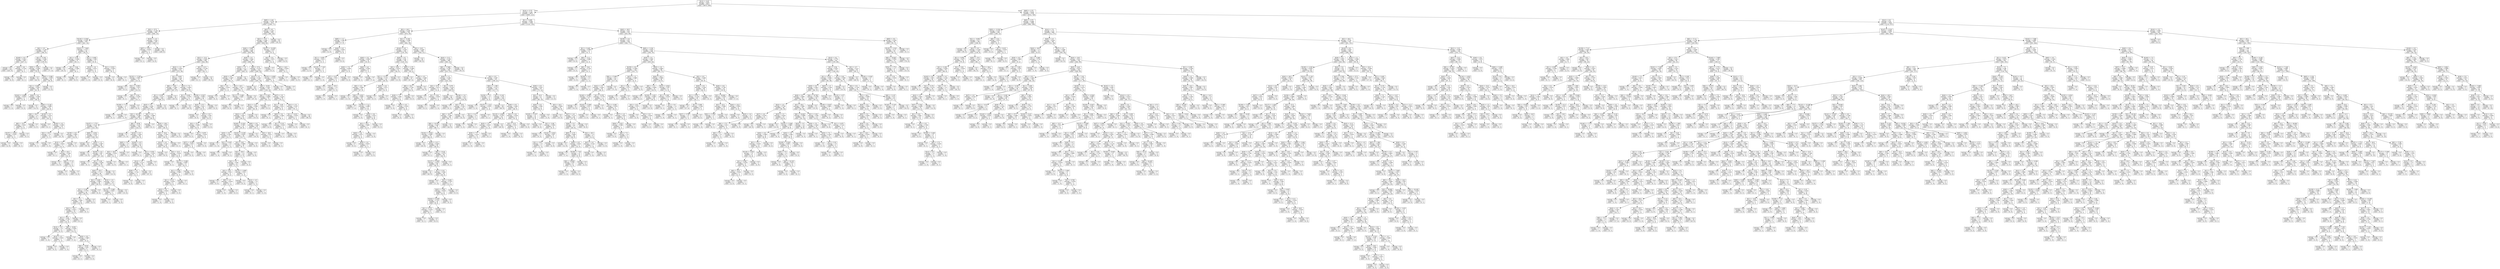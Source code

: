 digraph Tree {
node [shape=box] ;
0 [label="X[14] <= 6.45\nentropy = 0.651\nsamples = 5613\nvalue = [4675, 938]"] ;
1 [label="X[14] <= 5.75\nentropy = 0.38\nsamples = 2875\nvalue = [2663, 212]"] ;
0 -> 1 [labeldistance=2.5, labelangle=45, headlabel="True"] ;
2 [label="X[85] <= 2.25\nentropy = 0.276\nsamples = 1617\nvalue = [1540, 77]"] ;
1 -> 2 ;
3 [label="X[3] <= 27.5\nentropy = 0.156\nsamples = 664\nvalue = [649, 15]"] ;
2 -> 3 ;
4 [label="X[134] <= 8.394\nentropy = 0.205\nsamples = 435\nvalue = [421, 14]"] ;
3 -> 4 ;
5 [label="X[2] <= 0.5\nentropy = 0.158\nsamples = 391\nvalue = [382, 9]"] ;
4 -> 5 ;
6 [label="X[160] <= 9.5\nentropy = 0.041\nsamples = 228\nvalue = [227, 1]"] ;
5 -> 6 ;
7 [label="entropy = 0.0\nsamples = 223\nvalue = [223, 0]"] ;
6 -> 7 ;
8 [label="X[28] <= 8.5\nentropy = 0.722\nsamples = 5\nvalue = [4, 1]"] ;
6 -> 8 ;
9 [label="entropy = 0.0\nsamples = 4\nvalue = [4, 0]"] ;
8 -> 9 ;
10 [label="entropy = 0.0\nsamples = 1\nvalue = [0, 1]"] ;
8 -> 10 ;
11 [label="X[1] <= 0.193\nentropy = 0.282\nsamples = 163\nvalue = [155, 8]"] ;
5 -> 11 ;
12 [label="X[59] <= 3.451\nentropy = 0.446\nsamples = 86\nvalue = [78, 8]"] ;
11 -> 12 ;
13 [label="entropy = 0.0\nsamples = 24\nvalue = [24, 0]"] ;
12 -> 13 ;
14 [label="X[58] <= 5.298\nentropy = 0.555\nsamples = 62\nvalue = [54, 8]"] ;
12 -> 14 ;
15 [label="X[1] <= -0.465\nentropy = 0.642\nsamples = 49\nvalue = [41, 8]"] ;
14 -> 15 ;
16 [label="X[162] <= 4.696\nentropy = 0.918\nsamples = 3\nvalue = [1, 2]"] ;
15 -> 16 ;
17 [label="entropy = 0.0\nsamples = 1\nvalue = [1, 0]"] ;
16 -> 17 ;
18 [label="entropy = 0.0\nsamples = 2\nvalue = [0, 2]"] ;
16 -> 18 ;
19 [label="X[28] <= 3.0\nentropy = 0.559\nsamples = 46\nvalue = [40, 6]"] ;
15 -> 19 ;
20 [label="entropy = 0.0\nsamples = 14\nvalue = [14, 0]"] ;
19 -> 20 ;
21 [label="X[28] <= 5.139\nentropy = 0.696\nsamples = 32\nvalue = [26, 6]"] ;
19 -> 21 ;
22 [label="X[8] <= 25.0\nentropy = 1.0\nsamples = 8\nvalue = [4, 4]"] ;
21 -> 22 ;
23 [label="X[8] <= 15.5\nentropy = 0.918\nsamples = 6\nvalue = [2, 4]"] ;
22 -> 23 ;
24 [label="X[157] <= 4.832\nentropy = 0.918\nsamples = 3\nvalue = [2, 1]"] ;
23 -> 24 ;
25 [label="entropy = 0.0\nsamples = 2\nvalue = [2, 0]"] ;
24 -> 25 ;
26 [label="entropy = 0.0\nsamples = 1\nvalue = [0, 1]"] ;
24 -> 26 ;
27 [label="entropy = 0.0\nsamples = 3\nvalue = [0, 3]"] ;
23 -> 27 ;
28 [label="entropy = 0.0\nsamples = 2\nvalue = [2, 0]"] ;
22 -> 28 ;
29 [label="X[158] <= 5.5\nentropy = 0.414\nsamples = 24\nvalue = [22, 2]"] ;
21 -> 29 ;
30 [label="entropy = 0.0\nsamples = 1\nvalue = [0, 1]"] ;
29 -> 30 ;
31 [label="X[162] <= 4.5\nentropy = 0.258\nsamples = 23\nvalue = [22, 1]"] ;
29 -> 31 ;
32 [label="X[3] <= 25.0\nentropy = 1.0\nsamples = 2\nvalue = [1, 1]"] ;
31 -> 32 ;
33 [label="entropy = 0.0\nsamples = 1\nvalue = [0, 1]"] ;
32 -> 33 ;
34 [label="entropy = 0.0\nsamples = 1\nvalue = [1, 0]"] ;
32 -> 34 ;
35 [label="entropy = 0.0\nsamples = 21\nvalue = [21, 0]"] ;
31 -> 35 ;
36 [label="entropy = 0.0\nsamples = 13\nvalue = [13, 0]"] ;
14 -> 36 ;
37 [label="entropy = 0.0\nsamples = 77\nvalue = [77, 0]"] ;
11 -> 37 ;
38 [label="X[161] <= 7.829\nentropy = 0.511\nsamples = 44\nvalue = [39, 5]"] ;
4 -> 38 ;
39 [label="X[1] <= 0.39\nentropy = 0.206\nsamples = 31\nvalue = [30, 1]"] ;
38 -> 39 ;
40 [label="entropy = 0.0\nsamples = 24\nvalue = [24, 0]"] ;
39 -> 40 ;
41 [label="X[1] <= 0.42\nentropy = 0.592\nsamples = 7\nvalue = [6, 1]"] ;
39 -> 41 ;
42 [label="entropy = 0.0\nsamples = 1\nvalue = [0, 1]"] ;
41 -> 42 ;
43 [label="entropy = 0.0\nsamples = 6\nvalue = [6, 0]"] ;
41 -> 43 ;
44 [label="X[1] <= 0.095\nentropy = 0.89\nsamples = 13\nvalue = [9, 4]"] ;
38 -> 44 ;
45 [label="X[14] <= 3.0\nentropy = 0.811\nsamples = 4\nvalue = [1, 3]"] ;
44 -> 45 ;
46 [label="entropy = 0.0\nsamples = 1\nvalue = [1, 0]"] ;
45 -> 46 ;
47 [label="entropy = 0.0\nsamples = 3\nvalue = [0, 3]"] ;
45 -> 47 ;
48 [label="X[1] <= 0.515\nentropy = 0.503\nsamples = 9\nvalue = [8, 1]"] ;
44 -> 48 ;
49 [label="entropy = 0.0\nsamples = 8\nvalue = [8, 0]"] ;
48 -> 49 ;
50 [label="entropy = 0.0\nsamples = 1\nvalue = [0, 1]"] ;
48 -> 50 ;
51 [label="X[161] <= 4.5\nentropy = 0.041\nsamples = 229\nvalue = [228, 1]"] ;
3 -> 51 ;
52 [label="X[87] <= 2.611\nentropy = 0.918\nsamples = 3\nvalue = [2, 1]"] ;
51 -> 52 ;
53 [label="entropy = 0.0\nsamples = 1\nvalue = [0, 1]"] ;
52 -> 53 ;
54 [label="entropy = 0.0\nsamples = 2\nvalue = [2, 0]"] ;
52 -> 54 ;
55 [label="entropy = 0.0\nsamples = 226\nvalue = [226, 0]"] ;
51 -> 55 ;
56 [label="X[47] <= 9.5\nentropy = 0.347\nsamples = 953\nvalue = [891, 62]"] ;
2 -> 56 ;
57 [label="X[21] <= 15.5\nentropy = 0.362\nsamples = 898\nvalue = [836, 62]"] ;
56 -> 57 ;
58 [label="X[26] <= 5.003\nentropy = 0.352\nsamples = 889\nvalue = [830, 59]"] ;
57 -> 58 ;
59 [label="X[21] <= 12.0\nentropy = 0.425\nsamples = 462\nvalue = [422, 40]"] ;
58 -> 59 ;
60 [label="X[22] <= 1.5\nentropy = 0.453\nsamples = 411\nvalue = [372, 39]"] ;
59 -> 60 ;
61 [label="X[152] <= 3.339\nentropy = 0.863\nsamples = 14\nvalue = [10, 4]"] ;
60 -> 61 ;
62 [label="entropy = 0.0\nsamples = 2\nvalue = [0, 2]"] ;
61 -> 62 ;
63 [label="X[1] <= -0.055\nentropy = 0.65\nsamples = 12\nvalue = [10, 2]"] ;
61 -> 63 ;
64 [label="entropy = 0.0\nsamples = 1\nvalue = [0, 1]"] ;
63 -> 64 ;
65 [label="X[8] <= 13.91\nentropy = 0.439\nsamples = 11\nvalue = [10, 1]"] ;
63 -> 65 ;
66 [label="X[158] <= 7.12\nentropy = 1.0\nsamples = 2\nvalue = [1, 1]"] ;
65 -> 66 ;
67 [label="entropy = 0.0\nsamples = 1\nvalue = [0, 1]"] ;
66 -> 67 ;
68 [label="entropy = 0.0\nsamples = 1\nvalue = [1, 0]"] ;
66 -> 68 ;
69 [label="entropy = 0.0\nsamples = 9\nvalue = [9, 0]"] ;
65 -> 69 ;
70 [label="X[1] <= 0.625\nentropy = 0.43\nsamples = 397\nvalue = [362, 35]"] ;
60 -> 70 ;
71 [label="X[6] <= 7.927\nentropy = 0.389\nsamples = 354\nvalue = [327, 27]"] ;
70 -> 71 ;
72 [label="X[1] <= 0.535\nentropy = 0.413\nsamples = 325\nvalue = [298, 27]"] ;
71 -> 72 ;
73 [label="X[25] <= 5.5\nentropy = 0.436\nsamples = 300\nvalue = [273, 27]"] ;
72 -> 73 ;
74 [label="X[3] <= 26.182\nentropy = 0.396\nsamples = 268\nvalue = [247, 21]"] ;
73 -> 74 ;
75 [label="X[107] <= 1.772\nentropy = 0.515\nsamples = 139\nvalue = [123, 16]"] ;
74 -> 75 ;
76 [label="X[158] <= 8.5\nentropy = 0.881\nsamples = 20\nvalue = [14, 6]"] ;
75 -> 76 ;
77 [label="X[14] <= 2.5\nentropy = 0.672\nsamples = 17\nvalue = [14, 3]"] ;
76 -> 77 ;
78 [label="entropy = 0.0\nsamples = 1\nvalue = [0, 1]"] ;
77 -> 78 ;
79 [label="X[3] <= 25.5\nentropy = 0.544\nsamples = 16\nvalue = [14, 2]"] ;
77 -> 79 ;
80 [label="entropy = 0.0\nsamples = 12\nvalue = [12, 0]"] ;
79 -> 80 ;
81 [label="X[8] <= 17.14\nentropy = 1.0\nsamples = 4\nvalue = [2, 2]"] ;
79 -> 81 ;
82 [label="entropy = 0.0\nsamples = 2\nvalue = [0, 2]"] ;
81 -> 82 ;
83 [label="entropy = 0.0\nsamples = 2\nvalue = [2, 0]"] ;
81 -> 83 ;
84 [label="entropy = 0.0\nsamples = 3\nvalue = [0, 3]"] ;
76 -> 84 ;
85 [label="X[89] <= 4.832\nentropy = 0.416\nsamples = 119\nvalue = [109, 10]"] ;
75 -> 85 ;
86 [label="entropy = 0.0\nsamples = 50\nvalue = [50, 0]"] ;
85 -> 86 ;
87 [label="X[36] <= 1.5\nentropy = 0.597\nsamples = 69\nvalue = [59, 10]"] ;
85 -> 87 ;
88 [label="entropy = 0.0\nsamples = 12\nvalue = [12, 0]"] ;
87 -> 88 ;
89 [label="X[159] <= 4.0\nentropy = 0.67\nsamples = 57\nvalue = [47, 10]"] ;
87 -> 89 ;
90 [label="entropy = 0.0\nsamples = 1\nvalue = [0, 1]"] ;
89 -> 90 ;
91 [label="X[1] <= 0.44\nentropy = 0.636\nsamples = 56\nvalue = [47, 9]"] ;
89 -> 91 ;
92 [label="X[20] <= 25.5\nentropy = 0.713\nsamples = 46\nvalue = [37, 9]"] ;
91 -> 92 ;
93 [label="X[1] <= 0.405\nentropy = 0.863\nsamples = 28\nvalue = [20, 8]"] ;
92 -> 93 ;
94 [label="X[1] <= 0.185\nentropy = 0.779\nsamples = 26\nvalue = [20, 6]"] ;
93 -> 94 ;
95 [label="X[1] <= 0.1\nentropy = 0.881\nsamples = 20\nvalue = [14, 6]"] ;
94 -> 95 ;
96 [label="X[21] <= 10.5\nentropy = 0.831\nsamples = 19\nvalue = [14, 5]"] ;
95 -> 96 ;
97 [label="X[1] <= -0.32\nentropy = 0.764\nsamples = 18\nvalue = [14, 4]"] ;
96 -> 97 ;
98 [label="X[14] <= 2.0\nentropy = 1.0\nsamples = 4\nvalue = [2, 2]"] ;
97 -> 98 ;
99 [label="entropy = 0.0\nsamples = 1\nvalue = [1, 0]"] ;
98 -> 99 ;
100 [label="X[14] <= 4.5\nentropy = 0.918\nsamples = 3\nvalue = [1, 2]"] ;
98 -> 100 ;
101 [label="entropy = 0.0\nsamples = 2\nvalue = [0, 2]"] ;
100 -> 101 ;
102 [label="entropy = 0.0\nsamples = 1\nvalue = [1, 0]"] ;
100 -> 102 ;
103 [label="X[8] <= 16.59\nentropy = 0.592\nsamples = 14\nvalue = [12, 2]"] ;
97 -> 103 ;
104 [label="entropy = 0.0\nsamples = 7\nvalue = [7, 0]"] ;
103 -> 104 ;
105 [label="X[28] <= 6.0\nentropy = 0.863\nsamples = 7\nvalue = [5, 2]"] ;
103 -> 105 ;
106 [label="X[8] <= 19.09\nentropy = 0.65\nsamples = 6\nvalue = [5, 1]"] ;
105 -> 106 ;
107 [label="entropy = 0.0\nsamples = 1\nvalue = [0, 1]"] ;
106 -> 107 ;
108 [label="entropy = 0.0\nsamples = 5\nvalue = [5, 0]"] ;
106 -> 108 ;
109 [label="entropy = 0.0\nsamples = 1\nvalue = [0, 1]"] ;
105 -> 109 ;
110 [label="entropy = 0.0\nsamples = 1\nvalue = [0, 1]"] ;
96 -> 110 ;
111 [label="entropy = 0.0\nsamples = 1\nvalue = [0, 1]"] ;
95 -> 111 ;
112 [label="entropy = 0.0\nsamples = 6\nvalue = [6, 0]"] ;
94 -> 112 ;
113 [label="entropy = 0.0\nsamples = 2\nvalue = [0, 2]"] ;
93 -> 113 ;
114 [label="X[14] <= 3.5\nentropy = 0.31\nsamples = 18\nvalue = [17, 1]"] ;
92 -> 114 ;
115 [label="X[114] <= 5.298\nentropy = 0.918\nsamples = 3\nvalue = [2, 1]"] ;
114 -> 115 ;
116 [label="entropy = 0.0\nsamples = 1\nvalue = [0, 1]"] ;
115 -> 116 ;
117 [label="entropy = 0.0\nsamples = 2\nvalue = [2, 0]"] ;
115 -> 117 ;
118 [label="entropy = 0.0\nsamples = 15\nvalue = [15, 0]"] ;
114 -> 118 ;
119 [label="entropy = 0.0\nsamples = 10\nvalue = [10, 0]"] ;
91 -> 119 ;
120 [label="X[8] <= 18.56\nentropy = 0.237\nsamples = 129\nvalue = [124, 5]"] ;
74 -> 120 ;
121 [label="entropy = 0.0\nsamples = 71\nvalue = [71, 0]"] ;
120 -> 121 ;
122 [label="X[162] <= 6.5\nentropy = 0.424\nsamples = 58\nvalue = [53, 5]"] ;
120 -> 122 ;
123 [label="X[85] <= 5.5\nentropy = 1.0\nsamples = 4\nvalue = [2, 2]"] ;
122 -> 123 ;
124 [label="X[3] <= 29.0\nentropy = 0.918\nsamples = 3\nvalue = [2, 1]"] ;
123 -> 124 ;
125 [label="entropy = 0.0\nsamples = 2\nvalue = [2, 0]"] ;
124 -> 125 ;
126 [label="entropy = 0.0\nsamples = 1\nvalue = [0, 1]"] ;
124 -> 126 ;
127 [label="entropy = 0.0\nsamples = 1\nvalue = [0, 1]"] ;
123 -> 127 ;
128 [label="X[160] <= 6.5\nentropy = 0.31\nsamples = 54\nvalue = [51, 3]"] ;
122 -> 128 ;
129 [label="entropy = 0.0\nsamples = 1\nvalue = [0, 1]"] ;
128 -> 129 ;
130 [label="X[1] <= 0.525\nentropy = 0.232\nsamples = 53\nvalue = [51, 2]"] ;
128 -> 130 ;
131 [label="X[14] <= 2.5\nentropy = 0.137\nsamples = 52\nvalue = [51, 1]"] ;
130 -> 131 ;
132 [label="X[28] <= 3.0\nentropy = 0.722\nsamples = 5\nvalue = [4, 1]"] ;
131 -> 132 ;
133 [label="entropy = 0.0\nsamples = 4\nvalue = [4, 0]"] ;
132 -> 133 ;
134 [label="entropy = 0.0\nsamples = 1\nvalue = [0, 1]"] ;
132 -> 134 ;
135 [label="entropy = 0.0\nsamples = 47\nvalue = [47, 0]"] ;
131 -> 135 ;
136 [label="entropy = 0.0\nsamples = 1\nvalue = [0, 1]"] ;
130 -> 136 ;
137 [label="X[8] <= 3.0\nentropy = 0.696\nsamples = 32\nvalue = [26, 6]"] ;
73 -> 137 ;
138 [label="entropy = 0.0\nsamples = 1\nvalue = [0, 1]"] ;
137 -> 138 ;
139 [label="X[20] <= 28.0\nentropy = 0.637\nsamples = 31\nvalue = [26, 5]"] ;
137 -> 139 ;
140 [label="X[3] <= 30.5\nentropy = 0.792\nsamples = 21\nvalue = [16, 5]"] ;
139 -> 140 ;
141 [label="X[14] <= 4.5\nentropy = 0.722\nsamples = 20\nvalue = [16, 4]"] ;
140 -> 141 ;
142 [label="entropy = 0.0\nsamples = 8\nvalue = [8, 0]"] ;
141 -> 142 ;
143 [label="X[3] <= 23.5\nentropy = 0.918\nsamples = 12\nvalue = [8, 4]"] ;
141 -> 143 ;
144 [label="entropy = 0.0\nsamples = 1\nvalue = [0, 1]"] ;
143 -> 144 ;
145 [label="X[117] <= 5.298\nentropy = 0.845\nsamples = 11\nvalue = [8, 3]"] ;
143 -> 145 ;
146 [label="X[1] <= 0.265\nentropy = 0.985\nsamples = 7\nvalue = [4, 3]"] ;
145 -> 146 ;
147 [label="X[1] <= 0.113\nentropy = 0.918\nsamples = 6\nvalue = [4, 2]"] ;
146 -> 147 ;
148 [label="X[22] <= 4.0\nentropy = 0.918\nsamples = 3\nvalue = [1, 2]"] ;
147 -> 148 ;
149 [label="entropy = 0.0\nsamples = 1\nvalue = [1, 0]"] ;
148 -> 149 ;
150 [label="entropy = 0.0\nsamples = 2\nvalue = [0, 2]"] ;
148 -> 150 ;
151 [label="entropy = 0.0\nsamples = 3\nvalue = [3, 0]"] ;
147 -> 151 ;
152 [label="entropy = 0.0\nsamples = 1\nvalue = [0, 1]"] ;
146 -> 152 ;
153 [label="entropy = 0.0\nsamples = 4\nvalue = [4, 0]"] ;
145 -> 153 ;
154 [label="entropy = 0.0\nsamples = 1\nvalue = [0, 1]"] ;
140 -> 154 ;
155 [label="entropy = 0.0\nsamples = 10\nvalue = [10, 0]"] ;
139 -> 155 ;
156 [label="entropy = 0.0\nsamples = 25\nvalue = [25, 0]"] ;
72 -> 156 ;
157 [label="entropy = 0.0\nsamples = 29\nvalue = [29, 0]"] ;
71 -> 157 ;
158 [label="X[21] <= 7.5\nentropy = 0.693\nsamples = 43\nvalue = [35, 8]"] ;
70 -> 158 ;
159 [label="X[1] <= 0.635\nentropy = 0.276\nsamples = 21\nvalue = [20, 1]"] ;
158 -> 159 ;
160 [label="entropy = 0.0\nsamples = 1\nvalue = [0, 1]"] ;
159 -> 160 ;
161 [label="entropy = 0.0\nsamples = 20\nvalue = [20, 0]"] ;
159 -> 161 ;
162 [label="X[159] <= 8.547\nentropy = 0.902\nsamples = 22\nvalue = [15, 7]"] ;
158 -> 162 ;
163 [label="X[20] <= 27.5\nentropy = 0.811\nsamples = 20\nvalue = [15, 5]"] ;
162 -> 163 ;
164 [label="entropy = 0.0\nsamples = 6\nvalue = [6, 0]"] ;
163 -> 164 ;
165 [label="X[21] <= 9.5\nentropy = 0.94\nsamples = 14\nvalue = [9, 5]"] ;
163 -> 165 ;
166 [label="X[3] <= 27.0\nentropy = 0.994\nsamples = 11\nvalue = [6, 5]"] ;
165 -> 166 ;
167 [label="entropy = 0.0\nsamples = 2\nvalue = [0, 2]"] ;
166 -> 167 ;
168 [label="X[1] <= 0.675\nentropy = 0.918\nsamples = 9\nvalue = [6, 3]"] ;
166 -> 168 ;
169 [label="X[57] <= 9.326\nentropy = 0.811\nsamples = 4\nvalue = [1, 3]"] ;
168 -> 169 ;
170 [label="entropy = 0.0\nsamples = 3\nvalue = [0, 3]"] ;
169 -> 170 ;
171 [label="entropy = 0.0\nsamples = 1\nvalue = [1, 0]"] ;
169 -> 171 ;
172 [label="entropy = 0.0\nsamples = 5\nvalue = [5, 0]"] ;
168 -> 172 ;
173 [label="entropy = 0.0\nsamples = 3\nvalue = [3, 0]"] ;
165 -> 173 ;
174 [label="entropy = 0.0\nsamples = 2\nvalue = [0, 2]"] ;
162 -> 174 ;
175 [label="X[3] <= 21.5\nentropy = 0.139\nsamples = 51\nvalue = [50, 1]"] ;
59 -> 175 ;
176 [label="entropy = 0.0\nsamples = 1\nvalue = [0, 1]"] ;
175 -> 176 ;
177 [label="entropy = 0.0\nsamples = 50\nvalue = [50, 0]"] ;
175 -> 177 ;
178 [label="X[28] <= 2.5\nentropy = 0.263\nsamples = 427\nvalue = [408, 19]"] ;
58 -> 178 ;
179 [label="X[36] <= 1.5\nentropy = 0.11\nsamples = 205\nvalue = [202, 3]"] ;
178 -> 179 ;
180 [label="X[38] <= 6.5\nentropy = 0.297\nsamples = 57\nvalue = [54, 3]"] ;
179 -> 180 ;
181 [label="X[2] <= 0.5\nentropy = 0.918\nsamples = 3\nvalue = [1, 2]"] ;
180 -> 181 ;
182 [label="entropy = 0.0\nsamples = 2\nvalue = [0, 2]"] ;
181 -> 182 ;
183 [label="entropy = 0.0\nsamples = 1\nvalue = [1, 0]"] ;
181 -> 183 ;
184 [label="X[3] <= 24.5\nentropy = 0.133\nsamples = 54\nvalue = [53, 1]"] ;
180 -> 184 ;
185 [label="X[111] <= 5.298\nentropy = 0.592\nsamples = 7\nvalue = [6, 1]"] ;
184 -> 185 ;
186 [label="entropy = 0.0\nsamples = 6\nvalue = [6, 0]"] ;
185 -> 186 ;
187 [label="entropy = 0.0\nsamples = 1\nvalue = [0, 1]"] ;
185 -> 187 ;
188 [label="entropy = 0.0\nsamples = 47\nvalue = [47, 0]"] ;
184 -> 188 ;
189 [label="entropy = 0.0\nsamples = 148\nvalue = [148, 0]"] ;
179 -> 189 ;
190 [label="X[8] <= 37.5\nentropy = 0.374\nsamples = 222\nvalue = [206, 16]"] ;
178 -> 190 ;
191 [label="X[14] <= 3.5\nentropy = 0.343\nsamples = 219\nvalue = [205, 14]"] ;
190 -> 191 ;
192 [label="entropy = 0.0\nsamples = 66\nvalue = [66, 0]"] ;
191 -> 192 ;
193 [label="X[8] <= 18.09\nentropy = 0.441\nsamples = 153\nvalue = [139, 14]"] ;
191 -> 193 ;
194 [label="X[8] <= 17.425\nentropy = 0.606\nsamples = 74\nvalue = [63, 11]"] ;
193 -> 194 ;
195 [label="X[21] <= 12.0\nentropy = 0.544\nsamples = 72\nvalue = [63, 9]"] ;
194 -> 195 ;
196 [label="X[22] <= 3.5\nentropy = 0.657\nsamples = 53\nvalue = [44, 9]"] ;
195 -> 196 ;
197 [label="X[160] <= 8.194\nentropy = 0.799\nsamples = 33\nvalue = [25, 8]"] ;
196 -> 197 ;
198 [label="X[38] <= 9.5\nentropy = 0.391\nsamples = 13\nvalue = [12, 1]"] ;
197 -> 198 ;
199 [label="entropy = 0.0\nsamples = 11\nvalue = [11, 0]"] ;
198 -> 199 ;
200 [label="X[1] <= 0.325\nentropy = 1.0\nsamples = 2\nvalue = [1, 1]"] ;
198 -> 200 ;
201 [label="entropy = 0.0\nsamples = 1\nvalue = [1, 0]"] ;
200 -> 201 ;
202 [label="entropy = 0.0\nsamples = 1\nvalue = [0, 1]"] ;
200 -> 202 ;
203 [label="X[162] <= 8.196\nentropy = 0.934\nsamples = 20\nvalue = [13, 7]"] ;
197 -> 203 ;
204 [label="X[3] <= 29.5\nentropy = 0.989\nsamples = 16\nvalue = [9, 7]"] ;
203 -> 204 ;
205 [label="X[3] <= 28.0\nentropy = 1.0\nsamples = 14\nvalue = [7, 7]"] ;
204 -> 205 ;
206 [label="X[2] <= 0.5\nentropy = 0.98\nsamples = 12\nvalue = [7, 5]"] ;
205 -> 206 ;
207 [label="X[3] <= 26.5\nentropy = 0.811\nsamples = 8\nvalue = [6, 2]"] ;
206 -> 207 ;
208 [label="entropy = 0.0\nsamples = 5\nvalue = [5, 0]"] ;
207 -> 208 ;
209 [label="X[8] <= 2.5\nentropy = 0.918\nsamples = 3\nvalue = [1, 2]"] ;
207 -> 209 ;
210 [label="entropy = 0.0\nsamples = 1\nvalue = [1, 0]"] ;
209 -> 210 ;
211 [label="entropy = 0.0\nsamples = 2\nvalue = [0, 2]"] ;
209 -> 211 ;
212 [label="X[135] <= 4.085\nentropy = 0.811\nsamples = 4\nvalue = [1, 3]"] ;
206 -> 212 ;
213 [label="entropy = 0.0\nsamples = 2\nvalue = [0, 2]"] ;
212 -> 213 ;
214 [label="X[14] <= 4.5\nentropy = 1.0\nsamples = 2\nvalue = [1, 1]"] ;
212 -> 214 ;
215 [label="entropy = 0.0\nsamples = 1\nvalue = [0, 1]"] ;
214 -> 215 ;
216 [label="entropy = 0.0\nsamples = 1\nvalue = [1, 0]"] ;
214 -> 216 ;
217 [label="entropy = 0.0\nsamples = 2\nvalue = [0, 2]"] ;
205 -> 217 ;
218 [label="entropy = 0.0\nsamples = 2\nvalue = [2, 0]"] ;
204 -> 218 ;
219 [label="entropy = 0.0\nsamples = 4\nvalue = [4, 0]"] ;
203 -> 219 ;
220 [label="X[85] <= 9.0\nentropy = 0.286\nsamples = 20\nvalue = [19, 1]"] ;
196 -> 220 ;
221 [label="entropy = 0.0\nsamples = 16\nvalue = [16, 0]"] ;
220 -> 221 ;
222 [label="X[3] <= 28.0\nentropy = 0.811\nsamples = 4\nvalue = [3, 1]"] ;
220 -> 222 ;
223 [label="entropy = 0.0\nsamples = 3\nvalue = [3, 0]"] ;
222 -> 223 ;
224 [label="entropy = 0.0\nsamples = 1\nvalue = [0, 1]"] ;
222 -> 224 ;
225 [label="entropy = 0.0\nsamples = 19\nvalue = [19, 0]"] ;
195 -> 225 ;
226 [label="entropy = 0.0\nsamples = 2\nvalue = [0, 2]"] ;
194 -> 226 ;
227 [label="X[47] <= 3.5\nentropy = 0.233\nsamples = 79\nvalue = [76, 3]"] ;
193 -> 227 ;
228 [label="X[1] <= -0.05\nentropy = 0.811\nsamples = 8\nvalue = [6, 2]"] ;
227 -> 228 ;
229 [label="entropy = 0.0\nsamples = 1\nvalue = [0, 1]"] ;
228 -> 229 ;
230 [label="X[85] <= 5.0\nentropy = 0.592\nsamples = 7\nvalue = [6, 1]"] ;
228 -> 230 ;
231 [label="entropy = 0.0\nsamples = 4\nvalue = [4, 0]"] ;
230 -> 231 ;
232 [label="X[1] <= 0.315\nentropy = 0.918\nsamples = 3\nvalue = [2, 1]"] ;
230 -> 232 ;
233 [label="entropy = 0.0\nsamples = 1\nvalue = [0, 1]"] ;
232 -> 233 ;
234 [label="entropy = 0.0\nsamples = 2\nvalue = [2, 0]"] ;
232 -> 234 ;
235 [label="X[21] <= 2.5\nentropy = 0.107\nsamples = 71\nvalue = [70, 1]"] ;
227 -> 235 ;
236 [label="X[1] <= -0.015\nentropy = 0.918\nsamples = 3\nvalue = [2, 1]"] ;
235 -> 236 ;
237 [label="entropy = 0.0\nsamples = 2\nvalue = [2, 0]"] ;
236 -> 237 ;
238 [label="entropy = 0.0\nsamples = 1\nvalue = [0, 1]"] ;
236 -> 238 ;
239 [label="entropy = 0.0\nsamples = 68\nvalue = [68, 0]"] ;
235 -> 239 ;
240 [label="X[153] <= 6.995\nentropy = 0.918\nsamples = 3\nvalue = [1, 2]"] ;
190 -> 240 ;
241 [label="entropy = 0.0\nsamples = 2\nvalue = [0, 2]"] ;
240 -> 241 ;
242 [label="entropy = 0.0\nsamples = 1\nvalue = [1, 0]"] ;
240 -> 242 ;
243 [label="X[107] <= 10.259\nentropy = 0.918\nsamples = 9\nvalue = [6, 3]"] ;
57 -> 243 ;
244 [label="X[2] <= 0.5\nentropy = 0.971\nsamples = 5\nvalue = [2, 3]"] ;
243 -> 244 ;
245 [label="entropy = 0.0\nsamples = 2\nvalue = [0, 2]"] ;
244 -> 245 ;
246 [label="X[3] <= 24.5\nentropy = 0.918\nsamples = 3\nvalue = [2, 1]"] ;
244 -> 246 ;
247 [label="entropy = 0.0\nsamples = 1\nvalue = [0, 1]"] ;
246 -> 247 ;
248 [label="entropy = 0.0\nsamples = 2\nvalue = [2, 0]"] ;
246 -> 248 ;
249 [label="entropy = 0.0\nsamples = 4\nvalue = [4, 0]"] ;
243 -> 249 ;
250 [label="entropy = 0.0\nsamples = 55\nvalue = [55, 0]"] ;
56 -> 250 ;
251 [label="X[1] <= 0.285\nentropy = 0.492\nsamples = 1258\nvalue = [1123, 135]"] ;
1 -> 251 ;
252 [label="X[3] <= 20.5\nentropy = 0.387\nsamples = 725\nvalue = [670, 55]"] ;
251 -> 252 ;
253 [label="X[85] <= 1.5\nentropy = 0.98\nsamples = 12\nvalue = [7, 5]"] ;
252 -> 253 ;
254 [label="entropy = 0.0\nsamples = 4\nvalue = [4, 0]"] ;
253 -> 254 ;
255 [label="X[28] <= 4.5\nentropy = 0.954\nsamples = 8\nvalue = [3, 5]"] ;
253 -> 255 ;
256 [label="X[1] <= -0.055\nentropy = 0.811\nsamples = 4\nvalue = [3, 1]"] ;
255 -> 256 ;
257 [label="entropy = 0.0\nsamples = 2\nvalue = [2, 0]"] ;
256 -> 257 ;
258 [label="X[135] <= 7.163\nentropy = 1.0\nsamples = 2\nvalue = [1, 1]"] ;
256 -> 258 ;
259 [label="entropy = 0.0\nsamples = 1\nvalue = [0, 1]"] ;
258 -> 259 ;
260 [label="entropy = 0.0\nsamples = 1\nvalue = [1, 0]"] ;
258 -> 260 ;
261 [label="entropy = 0.0\nsamples = 4\nvalue = [0, 4]"] ;
255 -> 261 ;
262 [label="X[1] <= -0.165\nentropy = 0.366\nsamples = 713\nvalue = [663, 50]"] ;
252 -> 262 ;
263 [label="X[162] <= 6.5\nentropy = 0.539\nsamples = 154\nvalue = [135, 19]"] ;
262 -> 263 ;
264 [label="X[28] <= 5.5\nentropy = 0.954\nsamples = 16\nvalue = [10, 6]"] ;
263 -> 264 ;
265 [label="X[38] <= 7.5\nentropy = 0.954\nsamples = 8\nvalue = [3, 5]"] ;
264 -> 265 ;
266 [label="X[7] <= 6.23\nentropy = 0.811\nsamples = 4\nvalue = [3, 1]"] ;
265 -> 266 ;
267 [label="entropy = 0.0\nsamples = 2\nvalue = [2, 0]"] ;
266 -> 267 ;
268 [label="X[3] <= 25.0\nentropy = 1.0\nsamples = 2\nvalue = [1, 1]"] ;
266 -> 268 ;
269 [label="entropy = 0.0\nsamples = 1\nvalue = [1, 0]"] ;
268 -> 269 ;
270 [label="entropy = 0.0\nsamples = 1\nvalue = [0, 1]"] ;
268 -> 270 ;
271 [label="entropy = 0.0\nsamples = 4\nvalue = [0, 4]"] ;
265 -> 271 ;
272 [label="X[26] <= 4.0\nentropy = 0.544\nsamples = 8\nvalue = [7, 1]"] ;
264 -> 272 ;
273 [label="entropy = 0.0\nsamples = 1\nvalue = [0, 1]"] ;
272 -> 273 ;
274 [label="entropy = 0.0\nsamples = 7\nvalue = [7, 0]"] ;
272 -> 274 ;
275 [label="X[26] <= 4.5\nentropy = 0.45\nsamples = 138\nvalue = [125, 13]"] ;
263 -> 275 ;
276 [label="X[3] <= 26.5\nentropy = 0.672\nsamples = 51\nvalue = [42, 9]"] ;
275 -> 276 ;
277 [label="X[1] <= -0.175\nentropy = 0.79\nsamples = 38\nvalue = [29, 9]"] ;
276 -> 277 ;
278 [label="X[0] <= 0.5\nentropy = 0.684\nsamples = 33\nvalue = [27, 6]"] ;
277 -> 278 ;
279 [label="entropy = 0.0\nsamples = 13\nvalue = [13, 0]"] ;
278 -> 279 ;
280 [label="X[61] <= 4.832\nentropy = 0.881\nsamples = 20\nvalue = [14, 6]"] ;
278 -> 280 ;
281 [label="entropy = 0.0\nsamples = 7\nvalue = [7, 0]"] ;
280 -> 281 ;
282 [label="X[158] <= 7.12\nentropy = 0.996\nsamples = 13\nvalue = [7, 6]"] ;
280 -> 282 ;
283 [label="entropy = 0.0\nsamples = 3\nvalue = [3, 0]"] ;
282 -> 283 ;
284 [label="X[38] <= 8.5\nentropy = 0.971\nsamples = 10\nvalue = [4, 6]"] ;
282 -> 284 ;
285 [label="X[3] <= 25.5\nentropy = 0.985\nsamples = 7\nvalue = [4, 3]"] ;
284 -> 285 ;
286 [label="X[28] <= 3.0\nentropy = 0.971\nsamples = 5\nvalue = [2, 3]"] ;
285 -> 286 ;
287 [label="entropy = 0.0\nsamples = 2\nvalue = [0, 2]"] ;
286 -> 287 ;
288 [label="X[26] <= 2.0\nentropy = 0.918\nsamples = 3\nvalue = [2, 1]"] ;
286 -> 288 ;
289 [label="entropy = 0.0\nsamples = 1\nvalue = [0, 1]"] ;
288 -> 289 ;
290 [label="entropy = 0.0\nsamples = 2\nvalue = [2, 0]"] ;
288 -> 290 ;
291 [label="entropy = 0.0\nsamples = 2\nvalue = [2, 0]"] ;
285 -> 291 ;
292 [label="entropy = 0.0\nsamples = 3\nvalue = [0, 3]"] ;
284 -> 292 ;
293 [label="X[28] <= 4.5\nentropy = 0.971\nsamples = 5\nvalue = [2, 3]"] ;
277 -> 293 ;
294 [label="entropy = 0.0\nsamples = 3\nvalue = [0, 3]"] ;
293 -> 294 ;
295 [label="entropy = 0.0\nsamples = 2\nvalue = [2, 0]"] ;
293 -> 295 ;
296 [label="entropy = 0.0\nsamples = 13\nvalue = [13, 0]"] ;
276 -> 296 ;
297 [label="X[85] <= 2.75\nentropy = 0.269\nsamples = 87\nvalue = [83, 4]"] ;
275 -> 297 ;
298 [label="entropy = 0.0\nsamples = 47\nvalue = [47, 0]"] ;
297 -> 298 ;
299 [label="X[0] <= 0.5\nentropy = 0.469\nsamples = 40\nvalue = [36, 4]"] ;
297 -> 299 ;
300 [label="X[8] <= 18.3\nentropy = 0.764\nsamples = 18\nvalue = [14, 4]"] ;
299 -> 300 ;
301 [label="X[38] <= 7.5\nentropy = 0.991\nsamples = 9\nvalue = [5, 4]"] ;
300 -> 301 ;
302 [label="entropy = 0.0\nsamples = 3\nvalue = [3, 0]"] ;
301 -> 302 ;
303 [label="X[85] <= 6.5\nentropy = 0.918\nsamples = 6\nvalue = [2, 4]"] ;
301 -> 303 ;
304 [label="entropy = 0.0\nsamples = 4\nvalue = [0, 4]"] ;
303 -> 304 ;
305 [label="entropy = 0.0\nsamples = 2\nvalue = [2, 0]"] ;
303 -> 305 ;
306 [label="entropy = 0.0\nsamples = 9\nvalue = [9, 0]"] ;
300 -> 306 ;
307 [label="entropy = 0.0\nsamples = 22\nvalue = [22, 0]"] ;
299 -> 307 ;
308 [label="X[3] <= 22.5\nentropy = 0.309\nsamples = 559\nvalue = [528, 31]"] ;
262 -> 308 ;
309 [label="entropy = 0.0\nsamples = 65\nvalue = [65, 0]"] ;
308 -> 309 ;
310 [label="X[20] <= 31.5\nentropy = 0.338\nsamples = 494\nvalue = [463, 31]"] ;
308 -> 310 ;
311 [label="X[8] <= 17.865\nentropy = 0.365\nsamples = 444\nvalue = [413, 31]"] ;
310 -> 311 ;
312 [label="X[26] <= 1.5\nentropy = 0.256\nsamples = 233\nvalue = [223, 10]"] ;
311 -> 312 ;
313 [label="X[3] <= 27.5\nentropy = 0.971\nsamples = 5\nvalue = [3, 2]"] ;
312 -> 313 ;
314 [label="entropy = 0.0\nsamples = 2\nvalue = [2, 0]"] ;
313 -> 314 ;
315 [label="X[1] <= 0.02\nentropy = 0.918\nsamples = 3\nvalue = [1, 2]"] ;
313 -> 315 ;
316 [label="entropy = 0.0\nsamples = 2\nvalue = [0, 2]"] ;
315 -> 316 ;
317 [label="entropy = 0.0\nsamples = 1\nvalue = [1, 0]"] ;
315 -> 317 ;
318 [label="X[1] <= 0.075\nentropy = 0.219\nsamples = 228\nvalue = [220, 8]"] ;
312 -> 318 ;
319 [label="entropy = 0.0\nsamples = 96\nvalue = [96, 0]"] ;
318 -> 319 ;
320 [label="X[158] <= 3.0\nentropy = 0.33\nsamples = 132\nvalue = [124, 8]"] ;
318 -> 320 ;
321 [label="entropy = 0.0\nsamples = 1\nvalue = [0, 1]"] ;
320 -> 321 ;
322 [label="X[3] <= 29.5\nentropy = 0.301\nsamples = 131\nvalue = [124, 7]"] ;
320 -> 322 ;
323 [label="X[8] <= 16.5\nentropy = 0.369\nsamples = 99\nvalue = [92, 7]"] ;
322 -> 323 ;
324 [label="X[8] <= 16.305\nentropy = 0.447\nsamples = 75\nvalue = [68, 7]"] ;
323 -> 324 ;
325 [label="X[104] <= 4.832\nentropy = 0.406\nsamples = 74\nvalue = [68, 6]"] ;
324 -> 325 ;
326 [label="entropy = 0.0\nsamples = 24\nvalue = [24, 0]"] ;
325 -> 326 ;
327 [label="X[20] <= 21.5\nentropy = 0.529\nsamples = 50\nvalue = [44, 6]"] ;
325 -> 327 ;
328 [label="entropy = 0.0\nsamples = 1\nvalue = [0, 1]"] ;
327 -> 328 ;
329 [label="X[8] <= 15.28\nentropy = 0.475\nsamples = 49\nvalue = [44, 5]"] ;
327 -> 329 ;
330 [label="X[137] <= 5.298\nentropy = 0.414\nsamples = 48\nvalue = [44, 4]"] ;
329 -> 330 ;
331 [label="entropy = 0.0\nsamples = 20\nvalue = [20, 0]"] ;
330 -> 331 ;
332 [label="X[1] <= 0.16\nentropy = 0.592\nsamples = 28\nvalue = [24, 4]"] ;
330 -> 332 ;
333 [label="entropy = 0.0\nsamples = 11\nvalue = [11, 0]"] ;
332 -> 333 ;
334 [label="X[1] <= 0.235\nentropy = 0.787\nsamples = 17\nvalue = [13, 4]"] ;
332 -> 334 ;
335 [label="X[25] <= 2.061\nentropy = 0.918\nsamples = 12\nvalue = [8, 4]"] ;
334 -> 335 ;
336 [label="X[162] <= 8.196\nentropy = 0.722\nsamples = 10\nvalue = [8, 2]"] ;
335 -> 336 ;
337 [label="X[1] <= 0.175\nentropy = 0.503\nsamples = 9\nvalue = [8, 1]"] ;
336 -> 337 ;
338 [label="entropy = 0.0\nsamples = 1\nvalue = [0, 1]"] ;
337 -> 338 ;
339 [label="entropy = 0.0\nsamples = 8\nvalue = [8, 0]"] ;
337 -> 339 ;
340 [label="entropy = 0.0\nsamples = 1\nvalue = [0, 1]"] ;
336 -> 340 ;
341 [label="entropy = 0.0\nsamples = 2\nvalue = [0, 2]"] ;
335 -> 341 ;
342 [label="entropy = 0.0\nsamples = 5\nvalue = [5, 0]"] ;
334 -> 342 ;
343 [label="entropy = 0.0\nsamples = 1\nvalue = [0, 1]"] ;
329 -> 343 ;
344 [label="entropy = 0.0\nsamples = 1\nvalue = [0, 1]"] ;
324 -> 344 ;
345 [label="entropy = 0.0\nsamples = 24\nvalue = [24, 0]"] ;
323 -> 345 ;
346 [label="entropy = 0.0\nsamples = 32\nvalue = [32, 0]"] ;
322 -> 346 ;
347 [label="X[2] <= 0.5\nentropy = 0.467\nsamples = 211\nvalue = [190, 21]"] ;
311 -> 347 ;
348 [label="X[91] <= 1.399\nentropy = 0.313\nsamples = 124\nvalue = [117, 7]"] ;
347 -> 348 ;
349 [label="X[159] <= 7.5\nentropy = 1.0\nsamples = 4\nvalue = [2, 2]"] ;
348 -> 349 ;
350 [label="entropy = 0.0\nsamples = 1\nvalue = [1, 0]"] ;
349 -> 350 ;
351 [label="X[147] <= 1.212\nentropy = 0.918\nsamples = 3\nvalue = [1, 2]"] ;
349 -> 351 ;
352 [label="X[1] <= 0.12\nentropy = 1.0\nsamples = 2\nvalue = [1, 1]"] ;
351 -> 352 ;
353 [label="entropy = 0.0\nsamples = 1\nvalue = [1, 0]"] ;
352 -> 353 ;
354 [label="entropy = 0.0\nsamples = 1\nvalue = [0, 1]"] ;
352 -> 354 ;
355 [label="entropy = 0.0\nsamples = 1\nvalue = [0, 1]"] ;
351 -> 355 ;
356 [label="X[1] <= 0.145\nentropy = 0.25\nsamples = 120\nvalue = [115, 5]"] ;
348 -> 356 ;
357 [label="entropy = 0.0\nsamples = 69\nvalue = [69, 0]"] ;
356 -> 357 ;
358 [label="X[38] <= 9.5\nentropy = 0.463\nsamples = 51\nvalue = [46, 5]"] ;
356 -> 358 ;
359 [label="X[119] <= 4.832\nentropy = 0.276\nsamples = 42\nvalue = [40, 2]"] ;
358 -> 359 ;
360 [label="X[25] <= 3.5\nentropy = 0.619\nsamples = 13\nvalue = [11, 2]"] ;
359 -> 360 ;
361 [label="X[36] <= 7.5\nentropy = 0.414\nsamples = 12\nvalue = [11, 1]"] ;
360 -> 361 ;
362 [label="entropy = 0.0\nsamples = 11\nvalue = [11, 0]"] ;
361 -> 362 ;
363 [label="entropy = 0.0\nsamples = 1\nvalue = [0, 1]"] ;
361 -> 363 ;
364 [label="entropy = 0.0\nsamples = 1\nvalue = [0, 1]"] ;
360 -> 364 ;
365 [label="entropy = 0.0\nsamples = 29\nvalue = [29, 0]"] ;
359 -> 365 ;
366 [label="X[21] <= 8.0\nentropy = 0.918\nsamples = 9\nvalue = [6, 3]"] ;
358 -> 366 ;
367 [label="X[3] <= 23.5\nentropy = 0.811\nsamples = 4\nvalue = [1, 3]"] ;
366 -> 367 ;
368 [label="entropy = 0.0\nsamples = 1\nvalue = [1, 0]"] ;
367 -> 368 ;
369 [label="entropy = 0.0\nsamples = 3\nvalue = [0, 3]"] ;
367 -> 369 ;
370 [label="entropy = 0.0\nsamples = 5\nvalue = [5, 0]"] ;
366 -> 370 ;
371 [label="X[36] <= 6.5\nentropy = 0.637\nsamples = 87\nvalue = [73, 14]"] ;
347 -> 371 ;
372 [label="X[3] <= 23.5\nentropy = 0.7\nsamples = 74\nvalue = [60, 14]"] ;
371 -> 372 ;
373 [label="X[26] <= 6.5\nentropy = 0.961\nsamples = 13\nvalue = [8, 5]"] ;
372 -> 373 ;
374 [label="X[105] <= 4.197\nentropy = 1.0\nsamples = 10\nvalue = [5, 5]"] ;
373 -> 374 ;
375 [label="entropy = 0.0\nsamples = 2\nvalue = [0, 2]"] ;
374 -> 375 ;
376 [label="X[1] <= -0.08\nentropy = 0.954\nsamples = 8\nvalue = [5, 3]"] ;
374 -> 376 ;
377 [label="entropy = 0.0\nsamples = 2\nvalue = [0, 2]"] ;
376 -> 377 ;
378 [label="X[142] <= 4.832\nentropy = 0.65\nsamples = 6\nvalue = [5, 1]"] ;
376 -> 378 ;
379 [label="X[1] <= 0.03\nentropy = 1.0\nsamples = 2\nvalue = [1, 1]"] ;
378 -> 379 ;
380 [label="entropy = 0.0\nsamples = 1\nvalue = [1, 0]"] ;
379 -> 380 ;
381 [label="entropy = 0.0\nsamples = 1\nvalue = [0, 1]"] ;
379 -> 381 ;
382 [label="entropy = 0.0\nsamples = 4\nvalue = [4, 0]"] ;
378 -> 382 ;
383 [label="entropy = 0.0\nsamples = 3\nvalue = [3, 0]"] ;
373 -> 383 ;
384 [label="X[3] <= 24.5\nentropy = 0.604\nsamples = 61\nvalue = [52, 9]"] ;
372 -> 384 ;
385 [label="entropy = 0.0\nsamples = 15\nvalue = [15, 0]"] ;
384 -> 385 ;
386 [label="X[27] <= 2.5\nentropy = 0.713\nsamples = 46\nvalue = [37, 9]"] ;
384 -> 386 ;
387 [label="X[26] <= 5.5\nentropy = 0.8\nsamples = 37\nvalue = [28, 9]"] ;
386 -> 387 ;
388 [label="X[85] <= 2.75\nentropy = 0.663\nsamples = 29\nvalue = [24, 5]"] ;
387 -> 388 ;
389 [label="entropy = 0.0\nsamples = 12\nvalue = [12, 0]"] ;
388 -> 389 ;
390 [label="X[28] <= 6.5\nentropy = 0.874\nsamples = 17\nvalue = [12, 5]"] ;
388 -> 390 ;
391 [label="entropy = 0.0\nsamples = 7\nvalue = [7, 0]"] ;
390 -> 391 ;
392 [label="X[158] <= 7.62\nentropy = 1.0\nsamples = 10\nvalue = [5, 5]"] ;
390 -> 392 ;
393 [label="X[8] <= 18.665\nentropy = 0.65\nsamples = 6\nvalue = [1, 5]"] ;
392 -> 393 ;
394 [label="entropy = 0.0\nsamples = 1\nvalue = [1, 0]"] ;
393 -> 394 ;
395 [label="entropy = 0.0\nsamples = 5\nvalue = [0, 5]"] ;
393 -> 395 ;
396 [label="entropy = 0.0\nsamples = 4\nvalue = [4, 0]"] ;
392 -> 396 ;
397 [label="X[3] <= 29.5\nentropy = 1.0\nsamples = 8\nvalue = [4, 4]"] ;
387 -> 397 ;
398 [label="X[47] <= 2.5\nentropy = 0.722\nsamples = 5\nvalue = [1, 4]"] ;
397 -> 398 ;
399 [label="entropy = 0.0\nsamples = 1\nvalue = [1, 0]"] ;
398 -> 399 ;
400 [label="entropy = 0.0\nsamples = 4\nvalue = [0, 4]"] ;
398 -> 400 ;
401 [label="entropy = 0.0\nsamples = 3\nvalue = [3, 0]"] ;
397 -> 401 ;
402 [label="entropy = 0.0\nsamples = 9\nvalue = [9, 0]"] ;
386 -> 402 ;
403 [label="entropy = 0.0\nsamples = 13\nvalue = [13, 0]"] ;
371 -> 403 ;
404 [label="entropy = 0.0\nsamples = 50\nvalue = [50, 0]"] ;
310 -> 404 ;
405 [label="X[20] <= 29.5\nentropy = 0.61\nsamples = 533\nvalue = [453, 80]"] ;
251 -> 405 ;
406 [label="X[158] <= 4.5\nentropy = 0.67\nsamples = 439\nvalue = [362, 77]"] ;
405 -> 406 ;
407 [label="X[1] <= 0.445\nentropy = 0.946\nsamples = 11\nvalue = [4, 7]"] ;
406 -> 407 ;
408 [label="entropy = 0.0\nsamples = 4\nvalue = [0, 4]"] ;
407 -> 408 ;
409 [label="X[8] <= 11.0\nentropy = 0.985\nsamples = 7\nvalue = [4, 3]"] ;
407 -> 409 ;
410 [label="entropy = 0.0\nsamples = 2\nvalue = [0, 2]"] ;
409 -> 410 ;
411 [label="X[8] <= 19.0\nentropy = 0.722\nsamples = 5\nvalue = [4, 1]"] ;
409 -> 411 ;
412 [label="entropy = 0.0\nsamples = 3\nvalue = [3, 0]"] ;
411 -> 412 ;
413 [label="X[159] <= 4.0\nentropy = 1.0\nsamples = 2\nvalue = [1, 1]"] ;
411 -> 413 ;
414 [label="entropy = 0.0\nsamples = 1\nvalue = [1, 0]"] ;
413 -> 414 ;
415 [label="entropy = 0.0\nsamples = 1\nvalue = [0, 1]"] ;
413 -> 415 ;
416 [label="X[85] <= 3.104\nentropy = 0.643\nsamples = 428\nvalue = [358, 70]"] ;
406 -> 416 ;
417 [label="X[36] <= 2.5\nentropy = 0.487\nsamples = 227\nvalue = [203, 24]"] ;
416 -> 417 ;
418 [label="X[159] <= 9.5\nentropy = 0.306\nsamples = 128\nvalue = [121, 7]"] ;
417 -> 418 ;
419 [label="X[8] <= 17.695\nentropy = 0.21\nsamples = 121\nvalue = [117, 4]"] ;
418 -> 419 ;
420 [label="X[22] <= 3.5\nentropy = 0.402\nsamples = 50\nvalue = [46, 4]"] ;
419 -> 420 ;
421 [label="X[160] <= 8.694\nentropy = 0.179\nsamples = 37\nvalue = [36, 1]"] ;
420 -> 421 ;
422 [label="entropy = 0.0\nsamples = 33\nvalue = [33, 0]"] ;
421 -> 422 ;
423 [label="X[142] <= 5.298\nentropy = 0.811\nsamples = 4\nvalue = [3, 1]"] ;
421 -> 423 ;
424 [label="entropy = 0.0\nsamples = 3\nvalue = [3, 0]"] ;
423 -> 424 ;
425 [label="entropy = 0.0\nsamples = 1\nvalue = [0, 1]"] ;
423 -> 425 ;
426 [label="X[1] <= 0.375\nentropy = 0.779\nsamples = 13\nvalue = [10, 3]"] ;
420 -> 426 ;
427 [label="entropy = 0.0\nsamples = 4\nvalue = [4, 0]"] ;
426 -> 427 ;
428 [label="X[1] <= 0.395\nentropy = 0.918\nsamples = 9\nvalue = [6, 3]"] ;
426 -> 428 ;
429 [label="entropy = 0.0\nsamples = 1\nvalue = [0, 1]"] ;
428 -> 429 ;
430 [label="X[27] <= 2.5\nentropy = 0.811\nsamples = 8\nvalue = [6, 2]"] ;
428 -> 430 ;
431 [label="X[59] <= 3.433\nentropy = 0.592\nsamples = 7\nvalue = [6, 1]"] ;
430 -> 431 ;
432 [label="entropy = 0.0\nsamples = 5\nvalue = [5, 0]"] ;
431 -> 432 ;
433 [label="X[8] <= 7.5\nentropy = 1.0\nsamples = 2\nvalue = [1, 1]"] ;
431 -> 433 ;
434 [label="entropy = 0.0\nsamples = 1\nvalue = [1, 0]"] ;
433 -> 434 ;
435 [label="entropy = 0.0\nsamples = 1\nvalue = [0, 1]"] ;
433 -> 435 ;
436 [label="entropy = 0.0\nsamples = 1\nvalue = [0, 1]"] ;
430 -> 436 ;
437 [label="entropy = 0.0\nsamples = 71\nvalue = [71, 0]"] ;
419 -> 437 ;
438 [label="X[27] <= 1.5\nentropy = 0.985\nsamples = 7\nvalue = [4, 3]"] ;
418 -> 438 ;
439 [label="X[1] <= 0.62\nentropy = 0.971\nsamples = 5\nvalue = [2, 3]"] ;
438 -> 439 ;
440 [label="entropy = 0.0\nsamples = 3\nvalue = [0, 3]"] ;
439 -> 440 ;
441 [label="entropy = 0.0\nsamples = 2\nvalue = [2, 0]"] ;
439 -> 441 ;
442 [label="entropy = 0.0\nsamples = 2\nvalue = [2, 0]"] ;
438 -> 442 ;
443 [label="X[36] <= 3.5\nentropy = 0.662\nsamples = 99\nvalue = [82, 17]"] ;
417 -> 443 ;
444 [label="X[20] <= 24.5\nentropy = 0.906\nsamples = 28\nvalue = [19, 9]"] ;
443 -> 444 ;
445 [label="X[8] <= 11.5\nentropy = 0.684\nsamples = 22\nvalue = [18, 4]"] ;
444 -> 445 ;
446 [label="entropy = 0.0\nsamples = 2\nvalue = [0, 2]"] ;
445 -> 446 ;
447 [label="X[156] <= 3.451\nentropy = 0.469\nsamples = 20\nvalue = [18, 2]"] ;
445 -> 447 ;
448 [label="X[3] <= 23.5\nentropy = 0.971\nsamples = 5\nvalue = [3, 2]"] ;
447 -> 448 ;
449 [label="entropy = 0.0\nsamples = 2\nvalue = [2, 0]"] ;
448 -> 449 ;
450 [label="X[2] <= 0.5\nentropy = 0.918\nsamples = 3\nvalue = [1, 2]"] ;
448 -> 450 ;
451 [label="entropy = 0.0\nsamples = 2\nvalue = [0, 2]"] ;
450 -> 451 ;
452 [label="entropy = 0.0\nsamples = 1\nvalue = [1, 0]"] ;
450 -> 452 ;
453 [label="entropy = 0.0\nsamples = 15\nvalue = [15, 0]"] ;
447 -> 453 ;
454 [label="X[10] <= 4.832\nentropy = 0.65\nsamples = 6\nvalue = [1, 5]"] ;
444 -> 454 ;
455 [label="X[1] <= 0.395\nentropy = 0.918\nsamples = 3\nvalue = [1, 2]"] ;
454 -> 455 ;
456 [label="entropy = 0.0\nsamples = 1\nvalue = [0, 1]"] ;
455 -> 456 ;
457 [label="X[1] <= 0.6\nentropy = 1.0\nsamples = 2\nvalue = [1, 1]"] ;
455 -> 457 ;
458 [label="entropy = 0.0\nsamples = 1\nvalue = [1, 0]"] ;
457 -> 458 ;
459 [label="entropy = 0.0\nsamples = 1\nvalue = [0, 1]"] ;
457 -> 459 ;
460 [label="entropy = 0.0\nsamples = 3\nvalue = [0, 3]"] ;
454 -> 460 ;
461 [label="X[2] <= 0.5\nentropy = 0.508\nsamples = 71\nvalue = [63, 8]"] ;
443 -> 461 ;
462 [label="X[36] <= 8.5\nentropy = 0.258\nsamples = 46\nvalue = [44, 2]"] ;
461 -> 462 ;
463 [label="X[1] <= 0.575\nentropy = 0.154\nsamples = 45\nvalue = [44, 1]"] ;
462 -> 463 ;
464 [label="entropy = 0.0\nsamples = 37\nvalue = [37, 0]"] ;
463 -> 464 ;
465 [label="X[1] <= 0.595\nentropy = 0.544\nsamples = 8\nvalue = [7, 1]"] ;
463 -> 465 ;
466 [label="X[47] <= 5.785\nentropy = 1.0\nsamples = 2\nvalue = [1, 1]"] ;
465 -> 466 ;
467 [label="entropy = 0.0\nsamples = 1\nvalue = [0, 1]"] ;
466 -> 467 ;
468 [label="entropy = 0.0\nsamples = 1\nvalue = [1, 0]"] ;
466 -> 468 ;
469 [label="entropy = 0.0\nsamples = 6\nvalue = [6, 0]"] ;
465 -> 469 ;
470 [label="entropy = 0.0\nsamples = 1\nvalue = [0, 1]"] ;
462 -> 470 ;
471 [label="X[28] <= 8.5\nentropy = 0.795\nsamples = 25\nvalue = [19, 6]"] ;
461 -> 471 ;
472 [label="X[3] <= 26.682\nentropy = 0.918\nsamples = 18\nvalue = [12, 6]"] ;
471 -> 472 ;
473 [label="X[3] <= 22.0\nentropy = 0.469\nsamples = 10\nvalue = [9, 1]"] ;
472 -> 473 ;
474 [label="X[61] <= 5.764\nentropy = 1.0\nsamples = 2\nvalue = [1, 1]"] ;
473 -> 474 ;
475 [label="entropy = 0.0\nsamples = 1\nvalue = [1, 0]"] ;
474 -> 475 ;
476 [label="entropy = 0.0\nsamples = 1\nvalue = [0, 1]"] ;
474 -> 476 ;
477 [label="entropy = 0.0\nsamples = 8\nvalue = [8, 0]"] ;
473 -> 477 ;
478 [label="X[20] <= 23.5\nentropy = 0.954\nsamples = 8\nvalue = [3, 5]"] ;
472 -> 478 ;
479 [label="entropy = 0.0\nsamples = 2\nvalue = [0, 2]"] ;
478 -> 479 ;
480 [label="X[25] <= 3.0\nentropy = 1.0\nsamples = 6\nvalue = [3, 3]"] ;
478 -> 480 ;
481 [label="X[8] <= 17.5\nentropy = 0.811\nsamples = 4\nvalue = [1, 3]"] ;
480 -> 481 ;
482 [label="X[0] <= 0.5\nentropy = 1.0\nsamples = 2\nvalue = [1, 1]"] ;
481 -> 482 ;
483 [label="entropy = 0.0\nsamples = 1\nvalue = [0, 1]"] ;
482 -> 483 ;
484 [label="entropy = 0.0\nsamples = 1\nvalue = [1, 0]"] ;
482 -> 484 ;
485 [label="entropy = 0.0\nsamples = 2\nvalue = [0, 2]"] ;
481 -> 485 ;
486 [label="entropy = 0.0\nsamples = 2\nvalue = [2, 0]"] ;
480 -> 486 ;
487 [label="entropy = 0.0\nsamples = 7\nvalue = [7, 0]"] ;
471 -> 487 ;
488 [label="X[14] <= 6.2\nentropy = 0.776\nsamples = 201\nvalue = [155, 46]"] ;
416 -> 488 ;
489 [label="X[1] <= 0.54\nentropy = 0.831\nsamples = 171\nvalue = [126, 45]"] ;
488 -> 489 ;
490 [label="X[1] <= 0.515\nentropy = 0.892\nsamples = 123\nvalue = [85, 38]"] ;
489 -> 490 ;
491 [label="X[38] <= 9.5\nentropy = 0.841\nsamples = 115\nvalue = [84, 31]"] ;
490 -> 491 ;
492 [label="X[28] <= 6.5\nentropy = 0.895\nsamples = 93\nvalue = [64, 29]"] ;
491 -> 492 ;
493 [label="X[22] <= 2.5\nentropy = 0.738\nsamples = 48\nvalue = [38, 10]"] ;
492 -> 493 ;
494 [label="X[27] <= 4.5\nentropy = 0.276\nsamples = 21\nvalue = [20, 1]"] ;
493 -> 494 ;
495 [label="entropy = 0.0\nsamples = 20\nvalue = [20, 0]"] ;
494 -> 495 ;
496 [label="entropy = 0.0\nsamples = 1\nvalue = [0, 1]"] ;
494 -> 496 ;
497 [label="X[25] <= 1.5\nentropy = 0.918\nsamples = 27\nvalue = [18, 9]"] ;
493 -> 497 ;
498 [label="entropy = 0.0\nsamples = 10\nvalue = [10, 0]"] ;
497 -> 498 ;
499 [label="X[152] <= 5.298\nentropy = 0.998\nsamples = 17\nvalue = [8, 9]"] ;
497 -> 499 ;
500 [label="X[36] <= 6.5\nentropy = 0.985\nsamples = 14\nvalue = [8, 6]"] ;
499 -> 500 ;
501 [label="X[3] <= 27.5\nentropy = 0.918\nsamples = 12\nvalue = [8, 4]"] ;
500 -> 501 ;
502 [label="X[118] <= 4.832\nentropy = 1.0\nsamples = 8\nvalue = [4, 4]"] ;
501 -> 502 ;
503 [label="X[1] <= 0.395\nentropy = 0.918\nsamples = 6\nvalue = [2, 4]"] ;
502 -> 503 ;
504 [label="X[8] <= 23.5\nentropy = 0.918\nsamples = 3\nvalue = [2, 1]"] ;
503 -> 504 ;
505 [label="entropy = 0.0\nsamples = 2\nvalue = [2, 0]"] ;
504 -> 505 ;
506 [label="entropy = 0.0\nsamples = 1\nvalue = [0, 1]"] ;
504 -> 506 ;
507 [label="entropy = 0.0\nsamples = 3\nvalue = [0, 3]"] ;
503 -> 507 ;
508 [label="entropy = 0.0\nsamples = 2\nvalue = [2, 0]"] ;
502 -> 508 ;
509 [label="entropy = 0.0\nsamples = 4\nvalue = [4, 0]"] ;
501 -> 509 ;
510 [label="entropy = 0.0\nsamples = 2\nvalue = [0, 2]"] ;
500 -> 510 ;
511 [label="entropy = 0.0\nsamples = 3\nvalue = [0, 3]"] ;
499 -> 511 ;
512 [label="X[3] <= 29.0\nentropy = 0.982\nsamples = 45\nvalue = [26, 19]"] ;
492 -> 512 ;
513 [label="X[8] <= 16.825\nentropy = 0.896\nsamples = 32\nvalue = [22, 10]"] ;
512 -> 513 ;
514 [label="X[22] <= 3.5\nentropy = 1.0\nsamples = 16\nvalue = [8, 8]"] ;
513 -> 514 ;
515 [label="X[36] <= 3.5\nentropy = 0.961\nsamples = 13\nvalue = [8, 5]"] ;
514 -> 515 ;
516 [label="X[109] <= 6.528\nentropy = 0.954\nsamples = 8\nvalue = [3, 5]"] ;
515 -> 516 ;
517 [label="X[26] <= 5.0\nentropy = 1.0\nsamples = 6\nvalue = [3, 3]"] ;
516 -> 517 ;
518 [label="entropy = 0.0\nsamples = 2\nvalue = [0, 2]"] ;
517 -> 518 ;
519 [label="X[8] <= 16.335\nentropy = 0.811\nsamples = 4\nvalue = [3, 1]"] ;
517 -> 519 ;
520 [label="entropy = 0.0\nsamples = 3\nvalue = [3, 0]"] ;
519 -> 520 ;
521 [label="entropy = 0.0\nsamples = 1\nvalue = [0, 1]"] ;
519 -> 521 ;
522 [label="entropy = 0.0\nsamples = 2\nvalue = [0, 2]"] ;
516 -> 522 ;
523 [label="entropy = 0.0\nsamples = 5\nvalue = [5, 0]"] ;
515 -> 523 ;
524 [label="entropy = 0.0\nsamples = 3\nvalue = [0, 3]"] ;
514 -> 524 ;
525 [label="X[38] <= 5.5\nentropy = 0.544\nsamples = 16\nvalue = [14, 2]"] ;
513 -> 525 ;
526 [label="entropy = 0.0\nsamples = 1\nvalue = [0, 1]"] ;
525 -> 526 ;
527 [label="X[36] <= 7.5\nentropy = 0.353\nsamples = 15\nvalue = [14, 1]"] ;
525 -> 527 ;
528 [label="entropy = 0.0\nsamples = 13\nvalue = [13, 0]"] ;
527 -> 528 ;
529 [label="X[1] <= 0.32\nentropy = 1.0\nsamples = 2\nvalue = [1, 1]"] ;
527 -> 529 ;
530 [label="entropy = 0.0\nsamples = 1\nvalue = [1, 0]"] ;
529 -> 530 ;
531 [label="entropy = 0.0\nsamples = 1\nvalue = [0, 1]"] ;
529 -> 531 ;
532 [label="X[1] <= 0.38\nentropy = 0.89\nsamples = 13\nvalue = [4, 9]"] ;
512 -> 532 ;
533 [label="entropy = 0.0\nsamples = 8\nvalue = [0, 8]"] ;
532 -> 533 ;
534 [label="X[1] <= 0.475\nentropy = 0.722\nsamples = 5\nvalue = [4, 1]"] ;
532 -> 534 ;
535 [label="entropy = 0.0\nsamples = 4\nvalue = [4, 0]"] ;
534 -> 535 ;
536 [label="entropy = 0.0\nsamples = 1\nvalue = [0, 1]"] ;
534 -> 536 ;
537 [label="X[8] <= 19.785\nentropy = 0.439\nsamples = 22\nvalue = [20, 2]"] ;
491 -> 537 ;
538 [label="entropy = 0.0\nsamples = 15\nvalue = [15, 0]"] ;
537 -> 538 ;
539 [label="X[159] <= 8.047\nentropy = 0.863\nsamples = 7\nvalue = [5, 2]"] ;
537 -> 539 ;
540 [label="entropy = 0.0\nsamples = 2\nvalue = [0, 2]"] ;
539 -> 540 ;
541 [label="entropy = 0.0\nsamples = 5\nvalue = [5, 0]"] ;
539 -> 541 ;
542 [label="X[25] <= 1.5\nentropy = 0.544\nsamples = 8\nvalue = [1, 7]"] ;
490 -> 542 ;
543 [label="entropy = 0.0\nsamples = 6\nvalue = [0, 6]"] ;
542 -> 543 ;
544 [label="X[110] <= 4.57\nentropy = 1.0\nsamples = 2\nvalue = [1, 1]"] ;
542 -> 544 ;
545 [label="entropy = 0.0\nsamples = 1\nvalue = [1, 0]"] ;
544 -> 545 ;
546 [label="entropy = 0.0\nsamples = 1\nvalue = [0, 1]"] ;
544 -> 546 ;
547 [label="X[1] <= 0.61\nentropy = 0.599\nsamples = 48\nvalue = [41, 7]"] ;
489 -> 547 ;
548 [label="entropy = 0.0\nsamples = 16\nvalue = [16, 0]"] ;
547 -> 548 ;
549 [label="X[2] <= 0.5\nentropy = 0.758\nsamples = 32\nvalue = [25, 7]"] ;
547 -> 549 ;
550 [label="X[3] <= 29.5\nentropy = 0.985\nsamples = 14\nvalue = [8, 6]"] ;
549 -> 550 ;
551 [label="X[26] <= 6.5\nentropy = 0.994\nsamples = 11\nvalue = [5, 6]"] ;
550 -> 551 ;
552 [label="X[85] <= 5.5\nentropy = 0.954\nsamples = 8\nvalue = [5, 3]"] ;
551 -> 552 ;
553 [label="X[36] <= 4.0\nentropy = 0.971\nsamples = 5\nvalue = [2, 3]"] ;
552 -> 553 ;
554 [label="X[3] <= 24.5\nentropy = 0.918\nsamples = 3\nvalue = [2, 1]"] ;
553 -> 554 ;
555 [label="entropy = 0.0\nsamples = 2\nvalue = [2, 0]"] ;
554 -> 555 ;
556 [label="entropy = 0.0\nsamples = 1\nvalue = [0, 1]"] ;
554 -> 556 ;
557 [label="entropy = 0.0\nsamples = 2\nvalue = [0, 2]"] ;
553 -> 557 ;
558 [label="entropy = 0.0\nsamples = 3\nvalue = [3, 0]"] ;
552 -> 558 ;
559 [label="entropy = 0.0\nsamples = 3\nvalue = [0, 3]"] ;
551 -> 559 ;
560 [label="entropy = 0.0\nsamples = 3\nvalue = [3, 0]"] ;
550 -> 560 ;
561 [label="X[8] <= 11.25\nentropy = 0.31\nsamples = 18\nvalue = [17, 1]"] ;
549 -> 561 ;
562 [label="X[140] <= 5.129\nentropy = 1.0\nsamples = 2\nvalue = [1, 1]"] ;
561 -> 562 ;
563 [label="entropy = 0.0\nsamples = 1\nvalue = [1, 0]"] ;
562 -> 563 ;
564 [label="entropy = 0.0\nsamples = 1\nvalue = [0, 1]"] ;
562 -> 564 ;
565 [label="entropy = 0.0\nsamples = 16\nvalue = [16, 0]"] ;
561 -> 565 ;
566 [label="X[1] <= 0.7\nentropy = 0.211\nsamples = 30\nvalue = [29, 1]"] ;
488 -> 566 ;
567 [label="entropy = 0.0\nsamples = 28\nvalue = [28, 0]"] ;
566 -> 567 ;
568 [label="X[150] <= 6.342\nentropy = 1.0\nsamples = 2\nvalue = [1, 1]"] ;
566 -> 568 ;
569 [label="entropy = 0.0\nsamples = 1\nvalue = [0, 1]"] ;
568 -> 569 ;
570 [label="entropy = 0.0\nsamples = 1\nvalue = [1, 0]"] ;
568 -> 570 ;
571 [label="X[85] <= 9.0\nentropy = 0.204\nsamples = 94\nvalue = [91, 3]"] ;
405 -> 571 ;
572 [label="X[145] <= 2.332\nentropy = 0.15\nsamples = 93\nvalue = [91, 2]"] ;
571 -> 572 ;
573 [label="X[8] <= 16.825\nentropy = 0.592\nsamples = 14\nvalue = [12, 2]"] ;
572 -> 573 ;
574 [label="X[52] <= 1.772\nentropy = 1.0\nsamples = 4\nvalue = [2, 2]"] ;
573 -> 574 ;
575 [label="X[1] <= 0.51\nentropy = 0.918\nsamples = 3\nvalue = [2, 1]"] ;
574 -> 575 ;
576 [label="entropy = 0.0\nsamples = 2\nvalue = [2, 0]"] ;
575 -> 576 ;
577 [label="entropy = 0.0\nsamples = 1\nvalue = [0, 1]"] ;
575 -> 577 ;
578 [label="entropy = 0.0\nsamples = 1\nvalue = [0, 1]"] ;
574 -> 578 ;
579 [label="entropy = 0.0\nsamples = 10\nvalue = [10, 0]"] ;
573 -> 579 ;
580 [label="entropy = 0.0\nsamples = 79\nvalue = [79, 0]"] ;
572 -> 580 ;
581 [label="entropy = 0.0\nsamples = 1\nvalue = [0, 1]"] ;
571 -> 581 ;
582 [label="X[85] <= 2.75\nentropy = 0.834\nsamples = 2738\nvalue = [2012, 726]"] ;
0 -> 582 [labeldistance=2.5, labelangle=-45, headlabel="False"] ;
583 [label="X[85] <= 0.75\nentropy = 0.666\nsamples = 1089\nvalue = [900, 189]"] ;
582 -> 583 ;
584 [label="X[55] <= 13.523\nentropy = 0.327\nsamples = 200\nvalue = [188, 12]"] ;
583 -> 584 ;
585 [label="X[1] <= -0.005\nentropy = 0.27\nsamples = 195\nvalue = [186, 9]"] ;
584 -> 585 ;
586 [label="entropy = 0.0\nsamples = 50\nvalue = [50, 0]"] ;
585 -> 586 ;
587 [label="X[21] <= 8.5\nentropy = 0.336\nsamples = 145\nvalue = [136, 9]"] ;
585 -> 587 ;
588 [label="X[1] <= 0.655\nentropy = 0.477\nsamples = 78\nvalue = [70, 8]"] ;
587 -> 588 ;
589 [label="X[1] <= 0.185\nentropy = 0.402\nsamples = 75\nvalue = [69, 6]"] ;
588 -> 589 ;
590 [label="X[162] <= 6.0\nentropy = 0.65\nsamples = 30\nvalue = [25, 5]"] ;
589 -> 590 ;
591 [label="entropy = 0.0\nsamples = 1\nvalue = [0, 1]"] ;
590 -> 591 ;
592 [label="X[1] <= 0.175\nentropy = 0.579\nsamples = 29\nvalue = [25, 4]"] ;
590 -> 592 ;
593 [label="X[22] <= 2.5\nentropy = 0.491\nsamples = 28\nvalue = [25, 3]"] ;
592 -> 593 ;
594 [label="X[57] <= 5.764\nentropy = 0.696\nsamples = 16\nvalue = [13, 3]"] ;
593 -> 594 ;
595 [label="X[1] <= 0.01\nentropy = 0.881\nsamples = 10\nvalue = [7, 3]"] ;
594 -> 595 ;
596 [label="entropy = 0.0\nsamples = 1\nvalue = [0, 1]"] ;
595 -> 596 ;
597 [label="X[2] <= 0.5\nentropy = 0.764\nsamples = 9\nvalue = [7, 2]"] ;
595 -> 597 ;
598 [label="entropy = 0.0\nsamples = 5\nvalue = [5, 0]"] ;
597 -> 598 ;
599 [label="X[156] <= 3.246\nentropy = 1.0\nsamples = 4\nvalue = [2, 2]"] ;
597 -> 599 ;
600 [label="entropy = 0.0\nsamples = 1\nvalue = [0, 1]"] ;
599 -> 600 ;
601 [label="X[8] <= 17.5\nentropy = 0.918\nsamples = 3\nvalue = [2, 1]"] ;
599 -> 601 ;
602 [label="X[14] <= 8.5\nentropy = 1.0\nsamples = 2\nvalue = [1, 1]"] ;
601 -> 602 ;
603 [label="entropy = 0.0\nsamples = 1\nvalue = [1, 0]"] ;
602 -> 603 ;
604 [label="entropy = 0.0\nsamples = 1\nvalue = [0, 1]"] ;
602 -> 604 ;
605 [label="entropy = 0.0\nsamples = 1\nvalue = [1, 0]"] ;
601 -> 605 ;
606 [label="entropy = 0.0\nsamples = 6\nvalue = [6, 0]"] ;
594 -> 606 ;
607 [label="entropy = 0.0\nsamples = 12\nvalue = [12, 0]"] ;
593 -> 607 ;
608 [label="entropy = 0.0\nsamples = 1\nvalue = [0, 1]"] ;
592 -> 608 ;
609 [label="X[160] <= 4.5\nentropy = 0.154\nsamples = 45\nvalue = [44, 1]"] ;
589 -> 609 ;
610 [label="X[2] <= 0.5\nentropy = 1.0\nsamples = 2\nvalue = [1, 1]"] ;
609 -> 610 ;
611 [label="entropy = 0.0\nsamples = 1\nvalue = [0, 1]"] ;
610 -> 611 ;
612 [label="entropy = 0.0\nsamples = 1\nvalue = [1, 0]"] ;
610 -> 612 ;
613 [label="entropy = 0.0\nsamples = 43\nvalue = [43, 0]"] ;
609 -> 613 ;
614 [label="X[1] <= 0.81\nentropy = 0.918\nsamples = 3\nvalue = [1, 2]"] ;
588 -> 614 ;
615 [label="entropy = 0.0\nsamples = 2\nvalue = [0, 2]"] ;
614 -> 615 ;
616 [label="entropy = 0.0\nsamples = 1\nvalue = [1, 0]"] ;
614 -> 616 ;
617 [label="X[28] <= 15.0\nentropy = 0.112\nsamples = 67\nvalue = [66, 1]"] ;
587 -> 617 ;
618 [label="entropy = 0.0\nsamples = 62\nvalue = [62, 0]"] ;
617 -> 618 ;
619 [label="X[3] <= 26.0\nentropy = 0.722\nsamples = 5\nvalue = [4, 1]"] ;
617 -> 619 ;
620 [label="entropy = 0.0\nsamples = 1\nvalue = [0, 1]"] ;
619 -> 620 ;
621 [label="entropy = 0.0\nsamples = 4\nvalue = [4, 0]"] ;
619 -> 621 ;
622 [label="X[8] <= 13.5\nentropy = 0.971\nsamples = 5\nvalue = [2, 3]"] ;
584 -> 622 ;
623 [label="entropy = 0.0\nsamples = 2\nvalue = [0, 2]"] ;
622 -> 623 ;
624 [label="X[1] <= 0.015\nentropy = 0.918\nsamples = 3\nvalue = [2, 1]"] ;
622 -> 624 ;
625 [label="entropy = 0.0\nsamples = 1\nvalue = [0, 1]"] ;
624 -> 625 ;
626 [label="entropy = 0.0\nsamples = 2\nvalue = [2, 0]"] ;
624 -> 626 ;
627 [label="X[14] <= 7.5\nentropy = 0.72\nsamples = 889\nvalue = [712, 177]"] ;
583 -> 627 ;
628 [label="X[26] <= 2.5\nentropy = 0.616\nsamples = 367\nvalue = [311, 56]"] ;
627 -> 628 ;
629 [label="X[20] <= 28.0\nentropy = 1.0\nsamples = 12\nvalue = [6, 6]"] ;
628 -> 629 ;
630 [label="X[38] <= 6.0\nentropy = 0.863\nsamples = 7\nvalue = [5, 2]"] ;
629 -> 630 ;
631 [label="entropy = 0.0\nsamples = 1\nvalue = [0, 1]"] ;
630 -> 631 ;
632 [label="X[1] <= -0.09\nentropy = 0.65\nsamples = 6\nvalue = [5, 1]"] ;
630 -> 632 ;
633 [label="X[1] <= -0.34\nentropy = 1.0\nsamples = 2\nvalue = [1, 1]"] ;
632 -> 633 ;
634 [label="entropy = 0.0\nsamples = 1\nvalue = [1, 0]"] ;
633 -> 634 ;
635 [label="entropy = 0.0\nsamples = 1\nvalue = [0, 1]"] ;
633 -> 635 ;
636 [label="entropy = 0.0\nsamples = 4\nvalue = [4, 0]"] ;
632 -> 636 ;
637 [label="X[1] <= -0.465\nentropy = 0.722\nsamples = 5\nvalue = [1, 4]"] ;
629 -> 637 ;
638 [label="entropy = 0.0\nsamples = 1\nvalue = [1, 0]"] ;
637 -> 638 ;
639 [label="entropy = 0.0\nsamples = 4\nvalue = [0, 4]"] ;
637 -> 639 ;
640 [label="X[47] <= 2.5\nentropy = 0.586\nsamples = 355\nvalue = [305, 50]"] ;
628 -> 640 ;
641 [label="entropy = 0.0\nsamples = 23\nvalue = [23, 0]"] ;
640 -> 641 ;
642 [label="X[20] <= 28.5\nentropy = 0.611\nsamples = 332\nvalue = [282, 50]"] ;
640 -> 642 ;
643 [label="X[20] <= 24.5\nentropy = 0.674\nsamples = 254\nvalue = [209, 45]"] ;
642 -> 643 ;
644 [label="X[8] <= 15.5\nentropy = 0.463\nsamples = 102\nvalue = [92, 10]"] ;
643 -> 644 ;
645 [label="X[1] <= -0.195\nentropy = 0.151\nsamples = 46\nvalue = [45, 1]"] ;
644 -> 645 ;
646 [label="X[27] <= 2.5\nentropy = 0.722\nsamples = 5\nvalue = [4, 1]"] ;
645 -> 646 ;
647 [label="entropy = 0.0\nsamples = 1\nvalue = [0, 1]"] ;
646 -> 647 ;
648 [label="entropy = 0.0\nsamples = 4\nvalue = [4, 0]"] ;
646 -> 648 ;
649 [label="entropy = 0.0\nsamples = 41\nvalue = [41, 0]"] ;
645 -> 649 ;
650 [label="X[1] <= 0.405\nentropy = 0.636\nsamples = 56\nvalue = [47, 9]"] ;
644 -> 650 ;
651 [label="X[1] <= -0.305\nentropy = 0.384\nsamples = 40\nvalue = [37, 3]"] ;
650 -> 651 ;
652 [label="X[1] <= -0.34\nentropy = 1.0\nsamples = 4\nvalue = [2, 2]"] ;
651 -> 652 ;
653 [label="entropy = 0.0\nsamples = 2\nvalue = [2, 0]"] ;
652 -> 653 ;
654 [label="entropy = 0.0\nsamples = 2\nvalue = [0, 2]"] ;
652 -> 654 ;
655 [label="X[38] <= 5.5\nentropy = 0.183\nsamples = 36\nvalue = [35, 1]"] ;
651 -> 655 ;
656 [label="X[140] <= 4.832\nentropy = 0.918\nsamples = 3\nvalue = [2, 1]"] ;
655 -> 656 ;
657 [label="entropy = 0.0\nsamples = 2\nvalue = [2, 0]"] ;
656 -> 657 ;
658 [label="entropy = 0.0\nsamples = 1\nvalue = [0, 1]"] ;
656 -> 658 ;
659 [label="entropy = 0.0\nsamples = 33\nvalue = [33, 0]"] ;
655 -> 659 ;
660 [label="X[8] <= 17.89\nentropy = 0.954\nsamples = 16\nvalue = [10, 6]"] ;
650 -> 660 ;
661 [label="entropy = 0.0\nsamples = 3\nvalue = [0, 3]"] ;
660 -> 661 ;
662 [label="X[38] <= 9.5\nentropy = 0.779\nsamples = 13\nvalue = [10, 3]"] ;
660 -> 662 ;
663 [label="X[8] <= 27.5\nentropy = 0.469\nsamples = 10\nvalue = [9, 1]"] ;
662 -> 663 ;
664 [label="entropy = 0.0\nsamples = 9\nvalue = [9, 0]"] ;
663 -> 664 ;
665 [label="entropy = 0.0\nsamples = 1\nvalue = [0, 1]"] ;
663 -> 665 ;
666 [label="X[100] <= 6.23\nentropy = 0.918\nsamples = 3\nvalue = [1, 2]"] ;
662 -> 666 ;
667 [label="entropy = 0.0\nsamples = 2\nvalue = [0, 2]"] ;
666 -> 667 ;
668 [label="entropy = 0.0\nsamples = 1\nvalue = [1, 0]"] ;
666 -> 668 ;
669 [label="X[21] <= 7.331\nentropy = 0.778\nsamples = 152\nvalue = [117, 35]"] ;
643 -> 669 ;
670 [label="X[160] <= 7.5\nentropy = 0.974\nsamples = 37\nvalue = [22, 15]"] ;
669 -> 670 ;
671 [label="X[1] <= 0.11\nentropy = 0.918\nsamples = 12\nvalue = [4, 8]"] ;
670 -> 671 ;
672 [label="X[1] <= -0.2\nentropy = 0.811\nsamples = 4\nvalue = [3, 1]"] ;
671 -> 672 ;
673 [label="entropy = 0.0\nsamples = 1\nvalue = [0, 1]"] ;
672 -> 673 ;
674 [label="entropy = 0.0\nsamples = 3\nvalue = [3, 0]"] ;
672 -> 674 ;
675 [label="X[1] <= 0.6\nentropy = 0.544\nsamples = 8\nvalue = [1, 7]"] ;
671 -> 675 ;
676 [label="entropy = 0.0\nsamples = 7\nvalue = [0, 7]"] ;
675 -> 676 ;
677 [label="entropy = 0.0\nsamples = 1\nvalue = [1, 0]"] ;
675 -> 677 ;
678 [label="X[145] <= 6.528\nentropy = 0.855\nsamples = 25\nvalue = [18, 7]"] ;
670 -> 678 ;
679 [label="X[159] <= 8.547\nentropy = 0.934\nsamples = 20\nvalue = [13, 7]"] ;
678 -> 679 ;
680 [label="X[1] <= 0.005\nentropy = 0.977\nsamples = 17\nvalue = [10, 7]"] ;
679 -> 680 ;
681 [label="X[8] <= 12.5\nentropy = 0.811\nsamples = 4\nvalue = [1, 3]"] ;
680 -> 681 ;
682 [label="entropy = 0.0\nsamples = 1\nvalue = [1, 0]"] ;
681 -> 682 ;
683 [label="entropy = 0.0\nsamples = 3\nvalue = [0, 3]"] ;
681 -> 683 ;
684 [label="X[137] <= 5.298\nentropy = 0.89\nsamples = 13\nvalue = [9, 4]"] ;
680 -> 684 ;
685 [label="X[1] <= 0.285\nentropy = 0.971\nsamples = 10\nvalue = [6, 4]"] ;
684 -> 685 ;
686 [label="entropy = 0.0\nsamples = 2\nvalue = [2, 0]"] ;
685 -> 686 ;
687 [label="X[26] <= 4.5\nentropy = 1.0\nsamples = 8\nvalue = [4, 4]"] ;
685 -> 687 ;
688 [label="entropy = 0.0\nsamples = 1\nvalue = [0, 1]"] ;
687 -> 688 ;
689 [label="X[3] <= 31.0\nentropy = 0.985\nsamples = 7\nvalue = [4, 3]"] ;
687 -> 689 ;
690 [label="X[1] <= 0.415\nentropy = 0.918\nsamples = 6\nvalue = [4, 2]"] ;
689 -> 690 ;
691 [label="entropy = 0.0\nsamples = 2\nvalue = [2, 0]"] ;
690 -> 691 ;
692 [label="X[141] <= 3.264\nentropy = 1.0\nsamples = 4\nvalue = [2, 2]"] ;
690 -> 692 ;
693 [label="entropy = 0.0\nsamples = 1\nvalue = [1, 0]"] ;
692 -> 693 ;
694 [label="X[1] <= 0.765\nentropy = 0.918\nsamples = 3\nvalue = [1, 2]"] ;
692 -> 694 ;
695 [label="entropy = 0.0\nsamples = 2\nvalue = [0, 2]"] ;
694 -> 695 ;
696 [label="entropy = 0.0\nsamples = 1\nvalue = [1, 0]"] ;
694 -> 696 ;
697 [label="entropy = 0.0\nsamples = 1\nvalue = [0, 1]"] ;
689 -> 697 ;
698 [label="entropy = 0.0\nsamples = 3\nvalue = [3, 0]"] ;
684 -> 698 ;
699 [label="entropy = 0.0\nsamples = 3\nvalue = [3, 0]"] ;
679 -> 699 ;
700 [label="entropy = 0.0\nsamples = 5\nvalue = [5, 0]"] ;
678 -> 700 ;
701 [label="X[161] <= 5.5\nentropy = 0.667\nsamples = 115\nvalue = [95, 20]"] ;
669 -> 701 ;
702 [label="entropy = 0.0\nsamples = 3\nvalue = [0, 3]"] ;
701 -> 702 ;
703 [label="X[161] <= 9.5\nentropy = 0.614\nsamples = 112\nvalue = [95, 17]"] ;
701 -> 703 ;
704 [label="X[36] <= 5.5\nentropy = 0.544\nsamples = 104\nvalue = [91, 13]"] ;
703 -> 704 ;
705 [label="X[8] <= 32.5\nentropy = 0.364\nsamples = 72\nvalue = [67, 5]"] ;
704 -> 705 ;
706 [label="X[47] <= 4.285\nentropy = 0.313\nsamples = 71\nvalue = [67, 4]"] ;
705 -> 706 ;
707 [label="entropy = 0.0\nsamples = 1\nvalue = [0, 1]"] ;
706 -> 707 ;
708 [label="X[161] <= 6.5\nentropy = 0.255\nsamples = 70\nvalue = [67, 3]"] ;
706 -> 708 ;
709 [label="X[8] <= 11.0\nentropy = 0.918\nsamples = 6\nvalue = [4, 2]"] ;
708 -> 709 ;
710 [label="entropy = 0.0\nsamples = 1\nvalue = [0, 1]"] ;
709 -> 710 ;
711 [label="X[1] <= 0.53\nentropy = 0.722\nsamples = 5\nvalue = [4, 1]"] ;
709 -> 711 ;
712 [label="entropy = 0.0\nsamples = 4\nvalue = [4, 0]"] ;
711 -> 712 ;
713 [label="entropy = 0.0\nsamples = 1\nvalue = [0, 1]"] ;
711 -> 713 ;
714 [label="X[22] <= 1.5\nentropy = 0.116\nsamples = 64\nvalue = [63, 1]"] ;
708 -> 714 ;
715 [label="X[105] <= 9.028\nentropy = 1.0\nsamples = 2\nvalue = [1, 1]"] ;
714 -> 715 ;
716 [label="entropy = 0.0\nsamples = 1\nvalue = [1, 0]"] ;
715 -> 716 ;
717 [label="entropy = 0.0\nsamples = 1\nvalue = [0, 1]"] ;
715 -> 717 ;
718 [label="entropy = 0.0\nsamples = 62\nvalue = [62, 0]"] ;
714 -> 718 ;
719 [label="entropy = 0.0\nsamples = 1\nvalue = [0, 1]"] ;
705 -> 719 ;
720 [label="X[1] <= 0.055\nentropy = 0.811\nsamples = 32\nvalue = [24, 8]"] ;
704 -> 720 ;
721 [label="X[1] <= -0.535\nentropy = 0.353\nsamples = 15\nvalue = [14, 1]"] ;
720 -> 721 ;
722 [label="X[27] <= 1.5\nentropy = 0.918\nsamples = 3\nvalue = [2, 1]"] ;
721 -> 722 ;
723 [label="entropy = 0.0\nsamples = 2\nvalue = [2, 0]"] ;
722 -> 723 ;
724 [label="entropy = 0.0\nsamples = 1\nvalue = [0, 1]"] ;
722 -> 724 ;
725 [label="entropy = 0.0\nsamples = 12\nvalue = [12, 0]"] ;
721 -> 725 ;
726 [label="X[28] <= 9.5\nentropy = 0.977\nsamples = 17\nvalue = [10, 7]"] ;
720 -> 726 ;
727 [label="X[27] <= 3.5\nentropy = 0.946\nsamples = 11\nvalue = [4, 7]"] ;
726 -> 727 ;
728 [label="X[1] <= 0.29\nentropy = 0.881\nsamples = 10\nvalue = [3, 7]"] ;
727 -> 728 ;
729 [label="X[8] <= 16.14\nentropy = 1.0\nsamples = 6\nvalue = [3, 3]"] ;
728 -> 729 ;
730 [label="entropy = 0.0\nsamples = 2\nvalue = [2, 0]"] ;
729 -> 730 ;
731 [label="X[8] <= 24.405\nentropy = 0.811\nsamples = 4\nvalue = [1, 3]"] ;
729 -> 731 ;
732 [label="entropy = 0.0\nsamples = 3\nvalue = [0, 3]"] ;
731 -> 732 ;
733 [label="entropy = 0.0\nsamples = 1\nvalue = [1, 0]"] ;
731 -> 733 ;
734 [label="entropy = 0.0\nsamples = 4\nvalue = [0, 4]"] ;
728 -> 734 ;
735 [label="entropy = 0.0\nsamples = 1\nvalue = [1, 0]"] ;
727 -> 735 ;
736 [label="entropy = 0.0\nsamples = 6\nvalue = [6, 0]"] ;
726 -> 736 ;
737 [label="X[3] <= 27.5\nentropy = 1.0\nsamples = 8\nvalue = [4, 4]"] ;
703 -> 737 ;
738 [label="X[3] <= 23.5\nentropy = 0.811\nsamples = 4\nvalue = [1, 3]"] ;
737 -> 738 ;
739 [label="entropy = 0.0\nsamples = 1\nvalue = [1, 0]"] ;
738 -> 739 ;
740 [label="entropy = 0.0\nsamples = 3\nvalue = [0, 3]"] ;
738 -> 740 ;
741 [label="X[2] <= 0.5\nentropy = 0.811\nsamples = 4\nvalue = [3, 1]"] ;
737 -> 741 ;
742 [label="X[1] <= 0.18\nentropy = 1.0\nsamples = 2\nvalue = [1, 1]"] ;
741 -> 742 ;
743 [label="entropy = 0.0\nsamples = 1\nvalue = [1, 0]"] ;
742 -> 743 ;
744 [label="entropy = 0.0\nsamples = 1\nvalue = [0, 1]"] ;
742 -> 744 ;
745 [label="entropy = 0.0\nsamples = 2\nvalue = [2, 0]"] ;
741 -> 745 ;
746 [label="X[1] <= 0.395\nentropy = 0.344\nsamples = 78\nvalue = [73, 5]"] ;
642 -> 746 ;
747 [label="X[36] <= 2.5\nentropy = 0.496\nsamples = 46\nvalue = [41, 5]"] ;
746 -> 747 ;
748 [label="X[20] <= 32.5\nentropy = 0.691\nsamples = 27\nvalue = [22, 5]"] ;
747 -> 748 ;
749 [label="X[21] <= 7.5\nentropy = 0.454\nsamples = 21\nvalue = [19, 2]"] ;
748 -> 749 ;
750 [label="X[8] <= 20.205\nentropy = 0.811\nsamples = 8\nvalue = [6, 2]"] ;
749 -> 750 ;
751 [label="X[8] <= 15.92\nentropy = 1.0\nsamples = 4\nvalue = [2, 2]"] ;
750 -> 751 ;
752 [label="entropy = 0.0\nsamples = 2\nvalue = [2, 0]"] ;
751 -> 752 ;
753 [label="entropy = 0.0\nsamples = 2\nvalue = [0, 2]"] ;
751 -> 753 ;
754 [label="entropy = 0.0\nsamples = 4\nvalue = [4, 0]"] ;
750 -> 754 ;
755 [label="entropy = 0.0\nsamples = 13\nvalue = [13, 0]"] ;
749 -> 755 ;
756 [label="X[8] <= 12.5\nentropy = 1.0\nsamples = 6\nvalue = [3, 3]"] ;
748 -> 756 ;
757 [label="entropy = 0.0\nsamples = 2\nvalue = [0, 2]"] ;
756 -> 757 ;
758 [label="X[8] <= 17.995\nentropy = 0.811\nsamples = 4\nvalue = [3, 1]"] ;
756 -> 758 ;
759 [label="entropy = 0.0\nsamples = 3\nvalue = [3, 0]"] ;
758 -> 759 ;
760 [label="entropy = 0.0\nsamples = 1\nvalue = [0, 1]"] ;
758 -> 760 ;
761 [label="entropy = 0.0\nsamples = 19\nvalue = [19, 0]"] ;
747 -> 761 ;
762 [label="entropy = 0.0\nsamples = 32\nvalue = [32, 0]"] ;
746 -> 762 ;
763 [label="X[3] <= 28.5\nentropy = 0.781\nsamples = 522\nvalue = [401, 121]"] ;
627 -> 763 ;
764 [label="X[162] <= 8.5\nentropy = 0.825\nsamples = 402\nvalue = [298, 104]"] ;
763 -> 764 ;
765 [label="X[28] <= 4.5\nentropy = 0.857\nsamples = 338\nvalue = [243, 95]"] ;
764 -> 765 ;
766 [label="X[106] <= 2.332\nentropy = 0.934\nsamples = 120\nvalue = [78, 42]"] ;
765 -> 766 ;
767 [label="X[20] <= 29.5\nentropy = 0.619\nsamples = 26\nvalue = [22, 4]"] ;
766 -> 767 ;
768 [label="X[14] <= 8.5\nentropy = 0.837\nsamples = 15\nvalue = [11, 4]"] ;
767 -> 768 ;
769 [label="X[27] <= 2.5\nentropy = 0.971\nsamples = 10\nvalue = [6, 4]"] ;
768 -> 769 ;
770 [label="X[159] <= 7.547\nentropy = 0.811\nsamples = 8\nvalue = [6, 2]"] ;
769 -> 770 ;
771 [label="entropy = 0.0\nsamples = 4\nvalue = [4, 0]"] ;
770 -> 771 ;
772 [label="X[8] <= 18.09\nentropy = 1.0\nsamples = 4\nvalue = [2, 2]"] ;
770 -> 772 ;
773 [label="entropy = 0.0\nsamples = 2\nvalue = [0, 2]"] ;
772 -> 773 ;
774 [label="entropy = 0.0\nsamples = 2\nvalue = [2, 0]"] ;
772 -> 774 ;
775 [label="entropy = 0.0\nsamples = 2\nvalue = [0, 2]"] ;
769 -> 775 ;
776 [label="entropy = 0.0\nsamples = 5\nvalue = [5, 0]"] ;
768 -> 776 ;
777 [label="entropy = 0.0\nsamples = 11\nvalue = [11, 0]"] ;
767 -> 777 ;
778 [label="X[141] <= 11.191\nentropy = 0.973\nsamples = 94\nvalue = [56, 38]"] ;
766 -> 778 ;
779 [label="X[36] <= 7.5\nentropy = 0.982\nsamples = 90\nvalue = [52, 38]"] ;
778 -> 779 ;
780 [label="X[158] <= 6.5\nentropy = 0.988\nsamples = 87\nvalue = [49, 38]"] ;
779 -> 780 ;
781 [label="X[117] <= 3.264\nentropy = 0.971\nsamples = 20\nvalue = [8, 12]"] ;
780 -> 781 ;
782 [label="entropy = 0.0\nsamples = 2\nvalue = [2, 0]"] ;
781 -> 782 ;
783 [label="X[1] <= -0.18\nentropy = 0.918\nsamples = 18\nvalue = [6, 12]"] ;
781 -> 783 ;
784 [label="entropy = 0.0\nsamples = 3\nvalue = [0, 3]"] ;
783 -> 784 ;
785 [label="X[1] <= 0.085\nentropy = 0.971\nsamples = 15\nvalue = [6, 9]"] ;
783 -> 785 ;
786 [label="X[28] <= 2.5\nentropy = 0.722\nsamples = 5\nvalue = [4, 1]"] ;
785 -> 786 ;
787 [label="entropy = 0.0\nsamples = 4\nvalue = [4, 0]"] ;
786 -> 787 ;
788 [label="entropy = 0.0\nsamples = 1\nvalue = [0, 1]"] ;
786 -> 788 ;
789 [label="X[3] <= 27.5\nentropy = 0.722\nsamples = 10\nvalue = [2, 8]"] ;
785 -> 789 ;
790 [label="X[1] <= 0.63\nentropy = 0.503\nsamples = 9\nvalue = [1, 8]"] ;
789 -> 790 ;
791 [label="entropy = 0.0\nsamples = 8\nvalue = [0, 8]"] ;
790 -> 791 ;
792 [label="entropy = 0.0\nsamples = 1\nvalue = [1, 0]"] ;
790 -> 792 ;
793 [label="entropy = 0.0\nsamples = 1\nvalue = [1, 0]"] ;
789 -> 793 ;
794 [label="X[3] <= 27.5\nentropy = 0.964\nsamples = 67\nvalue = [41, 26]"] ;
780 -> 794 ;
795 [label="X[20] <= 22.5\nentropy = 0.938\nsamples = 62\nvalue = [40, 22]"] ;
794 -> 795 ;
796 [label="entropy = 0.0\nsamples = 4\nvalue = [4, 0]"] ;
795 -> 796 ;
797 [label="X[1] <= 0.235\nentropy = 0.958\nsamples = 58\nvalue = [36, 22]"] ;
795 -> 797 ;
798 [label="X[14] <= 9.5\nentropy = 0.999\nsamples = 33\nvalue = [17, 16]"] ;
797 -> 798 ;
799 [label="X[21] <= 4.5\nentropy = 0.997\nsamples = 30\nvalue = [14, 16]"] ;
798 -> 799 ;
800 [label="X[36] <= 5.5\nentropy = 0.764\nsamples = 9\nvalue = [7, 2]"] ;
799 -> 800 ;
801 [label="entropy = 0.0\nsamples = 6\nvalue = [6, 0]"] ;
800 -> 801 ;
802 [label="X[8] <= 13.73\nentropy = 0.918\nsamples = 3\nvalue = [1, 2]"] ;
800 -> 802 ;
803 [label="entropy = 0.0\nsamples = 1\nvalue = [0, 1]"] ;
802 -> 803 ;
804 [label="X[14] <= 8.5\nentropy = 1.0\nsamples = 2\nvalue = [1, 1]"] ;
802 -> 804 ;
805 [label="entropy = 0.0\nsamples = 1\nvalue = [1, 0]"] ;
804 -> 805 ;
806 [label="entropy = 0.0\nsamples = 1\nvalue = [0, 1]"] ;
804 -> 806 ;
807 [label="X[162] <= 5.5\nentropy = 0.918\nsamples = 21\nvalue = [7, 14]"] ;
799 -> 807 ;
808 [label="entropy = 0.0\nsamples = 2\nvalue = [2, 0]"] ;
807 -> 808 ;
809 [label="X[21] <= 7.5\nentropy = 0.831\nsamples = 19\nvalue = [5, 14]"] ;
807 -> 809 ;
810 [label="entropy = 0.0\nsamples = 5\nvalue = [0, 5]"] ;
809 -> 810 ;
811 [label="X[21] <= 8.5\nentropy = 0.94\nsamples = 14\nvalue = [5, 9]"] ;
809 -> 811 ;
812 [label="entropy = 0.0\nsamples = 1\nvalue = [1, 0]"] ;
811 -> 812 ;
813 [label="X[3] <= 25.5\nentropy = 0.89\nsamples = 13\nvalue = [4, 9]"] ;
811 -> 813 ;
814 [label="entropy = 0.0\nsamples = 5\nvalue = [0, 5]"] ;
813 -> 814 ;
815 [label="X[1] <= 0.025\nentropy = 1.0\nsamples = 8\nvalue = [4, 4]"] ;
813 -> 815 ;
816 [label="entropy = 0.0\nsamples = 2\nvalue = [0, 2]"] ;
815 -> 816 ;
817 [label="X[1] <= 0.13\nentropy = 0.918\nsamples = 6\nvalue = [4, 2]"] ;
815 -> 817 ;
818 [label="entropy = 0.0\nsamples = 3\nvalue = [3, 0]"] ;
817 -> 818 ;
819 [label="X[3] <= 26.5\nentropy = 0.918\nsamples = 3\nvalue = [1, 2]"] ;
817 -> 819 ;
820 [label="entropy = 0.0\nsamples = 1\nvalue = [1, 0]"] ;
819 -> 820 ;
821 [label="entropy = 0.0\nsamples = 2\nvalue = [0, 2]"] ;
819 -> 821 ;
822 [label="entropy = 0.0\nsamples = 3\nvalue = [3, 0]"] ;
798 -> 822 ;
823 [label="X[36] <= 1.5\nentropy = 0.795\nsamples = 25\nvalue = [19, 6]"] ;
797 -> 823 ;
824 [label="X[20] <= 25.0\nentropy = 0.991\nsamples = 9\nvalue = [4, 5]"] ;
823 -> 824 ;
825 [label="entropy = 0.0\nsamples = 3\nvalue = [0, 3]"] ;
824 -> 825 ;
826 [label="X[3] <= 25.5\nentropy = 0.918\nsamples = 6\nvalue = [4, 2]"] ;
824 -> 826 ;
827 [label="X[8] <= 12.5\nentropy = 0.918\nsamples = 3\nvalue = [1, 2]"] ;
826 -> 827 ;
828 [label="entropy = 0.0\nsamples = 1\nvalue = [1, 0]"] ;
827 -> 828 ;
829 [label="entropy = 0.0\nsamples = 2\nvalue = [0, 2]"] ;
827 -> 829 ;
830 [label="entropy = 0.0\nsamples = 3\nvalue = [3, 0]"] ;
826 -> 830 ;
831 [label="X[89] <= 3.264\nentropy = 0.337\nsamples = 16\nvalue = [15, 1]"] ;
823 -> 831 ;
832 [label="entropy = 0.0\nsamples = 1\nvalue = [0, 1]"] ;
831 -> 832 ;
833 [label="entropy = 0.0\nsamples = 15\nvalue = [15, 0]"] ;
831 -> 833 ;
834 [label="X[161] <= 7.829\nentropy = 0.722\nsamples = 5\nvalue = [1, 4]"] ;
794 -> 834 ;
835 [label="entropy = 0.0\nsamples = 4\nvalue = [0, 4]"] ;
834 -> 835 ;
836 [label="entropy = 0.0\nsamples = 1\nvalue = [1, 0]"] ;
834 -> 836 ;
837 [label="entropy = 0.0\nsamples = 3\nvalue = [3, 0]"] ;
779 -> 837 ;
838 [label="entropy = 0.0\nsamples = 4\nvalue = [4, 0]"] ;
778 -> 838 ;
839 [label="X[22] <= 5.0\nentropy = 0.8\nsamples = 218\nvalue = [165, 53]"] ;
765 -> 839 ;
840 [label="X[47] <= 5.785\nentropy = 0.778\nsamples = 213\nvalue = [164, 49]"] ;
839 -> 840 ;
841 [label="X[26] <= 2.5\nentropy = 0.803\nsamples = 200\nvalue = [151, 49]"] ;
840 -> 841 ;
842 [label="X[3] <= 23.5\nentropy = 0.722\nsamples = 5\nvalue = [1, 4]"] ;
841 -> 842 ;
843 [label="entropy = 0.0\nsamples = 1\nvalue = [1, 0]"] ;
842 -> 843 ;
844 [label="entropy = 0.0\nsamples = 4\nvalue = [0, 4]"] ;
842 -> 844 ;
845 [label="X[8] <= 15.28\nentropy = 0.779\nsamples = 195\nvalue = [150, 45]"] ;
841 -> 845 ;
846 [label="X[161] <= 7.829\nentropy = 0.562\nsamples = 76\nvalue = [66, 10]"] ;
845 -> 846 ;
847 [label="X[8] <= 13.82\nentropy = 0.65\nsamples = 60\nvalue = [50, 10]"] ;
846 -> 847 ;
848 [label="X[160] <= 6.0\nentropy = 0.837\nsamples = 30\nvalue = [22, 8]"] ;
847 -> 848 ;
849 [label="entropy = 0.0\nsamples = 2\nvalue = [0, 2]"] ;
848 -> 849 ;
850 [label="X[8] <= 11.5\nentropy = 0.75\nsamples = 28\nvalue = [22, 6]"] ;
848 -> 850 ;
851 [label="X[36] <= 8.5\nentropy = 0.619\nsamples = 26\nvalue = [22, 4]"] ;
850 -> 851 ;
852 [label="X[1] <= 0.28\nentropy = 0.529\nsamples = 25\nvalue = [22, 3]"] ;
851 -> 852 ;
853 [label="entropy = 0.0\nsamples = 14\nvalue = [14, 0]"] ;
852 -> 853 ;
854 [label="X[1] <= 0.37\nentropy = 0.845\nsamples = 11\nvalue = [8, 3]"] ;
852 -> 854 ;
855 [label="entropy = 0.0\nsamples = 2\nvalue = [0, 2]"] ;
854 -> 855 ;
856 [label="X[161] <= 6.0\nentropy = 0.503\nsamples = 9\nvalue = [8, 1]"] ;
854 -> 856 ;
857 [label="entropy = 0.0\nsamples = 1\nvalue = [0, 1]"] ;
856 -> 857 ;
858 [label="entropy = 0.0\nsamples = 8\nvalue = [8, 0]"] ;
856 -> 858 ;
859 [label="entropy = 0.0\nsamples = 1\nvalue = [0, 1]"] ;
851 -> 859 ;
860 [label="entropy = 0.0\nsamples = 2\nvalue = [0, 2]"] ;
850 -> 860 ;
861 [label="X[20] <= 21.5\nentropy = 0.353\nsamples = 30\nvalue = [28, 2]"] ;
847 -> 861 ;
862 [label="X[3] <= 21.5\nentropy = 0.918\nsamples = 3\nvalue = [1, 2]"] ;
861 -> 862 ;
863 [label="entropy = 0.0\nsamples = 1\nvalue = [0, 1]"] ;
862 -> 863 ;
864 [label="X[21] <= 4.5\nentropy = 1.0\nsamples = 2\nvalue = [1, 1]"] ;
862 -> 864 ;
865 [label="entropy = 0.0\nsamples = 1\nvalue = [0, 1]"] ;
864 -> 865 ;
866 [label="entropy = 0.0\nsamples = 1\nvalue = [1, 0]"] ;
864 -> 866 ;
867 [label="entropy = 0.0\nsamples = 27\nvalue = [27, 0]"] ;
861 -> 867 ;
868 [label="entropy = 0.0\nsamples = 16\nvalue = [16, 0]"] ;
846 -> 868 ;
869 [label="X[159] <= 9.5\nentropy = 0.874\nsamples = 119\nvalue = [84, 35]"] ;
845 -> 869 ;
870 [label="X[1] <= 0.695\nentropy = 0.841\nsamples = 115\nvalue = [84, 31]"] ;
869 -> 870 ;
871 [label="X[27] <= 3.5\nentropy = 0.822\nsamples = 113\nvalue = [84, 29]"] ;
870 -> 871 ;
872 [label="X[8] <= 21.205\nentropy = 0.858\nsamples = 103\nvalue = [74, 29]"] ;
871 -> 872 ;
873 [label="X[87] <= 1.399\nentropy = 0.922\nsamples = 80\nvalue = [53, 27]"] ;
872 -> 873 ;
874 [label="entropy = 0.0\nsamples = 5\nvalue = [5, 0]"] ;
873 -> 874 ;
875 [label="X[159] <= 6.5\nentropy = 0.943\nsamples = 75\nvalue = [48, 27]"] ;
873 -> 875 ;
876 [label="entropy = 0.0\nsamples = 4\nvalue = [4, 0]"] ;
875 -> 876 ;
877 [label="X[38] <= 3.5\nentropy = 0.958\nsamples = 71\nvalue = [44, 27]"] ;
875 -> 877 ;
878 [label="entropy = 0.0\nsamples = 4\nvalue = [4, 0]"] ;
877 -> 878 ;
879 [label="X[161] <= 7.829\nentropy = 0.973\nsamples = 67\nvalue = [40, 27]"] ;
877 -> 879 ;
880 [label="X[8] <= 16.5\nentropy = 0.994\nsamples = 55\nvalue = [30, 25]"] ;
879 -> 880 ;
881 [label="entropy = 0.0\nsamples = 3\nvalue = [0, 3]"] ;
880 -> 881 ;
882 [label="X[3] <= 26.682\nentropy = 0.983\nsamples = 52\nvalue = [30, 22]"] ;
880 -> 882 ;
883 [label="X[21] <= 14.0\nentropy = 0.999\nsamples = 37\nvalue = [18, 19]"] ;
882 -> 883 ;
884 [label="X[3] <= 22.5\nentropy = 0.99\nsamples = 34\nvalue = [15, 19]"] ;
883 -> 884 ;
885 [label="X[26] <= 5.5\nentropy = 0.881\nsamples = 10\nvalue = [7, 3]"] ;
884 -> 885 ;
886 [label="entropy = 0.0\nsamples = 2\nvalue = [0, 2]"] ;
885 -> 886 ;
887 [label="X[21] <= 3.0\nentropy = 0.544\nsamples = 8\nvalue = [7, 1]"] ;
885 -> 887 ;
888 [label="entropy = 0.0\nsamples = 1\nvalue = [0, 1]"] ;
887 -> 888 ;
889 [label="entropy = 0.0\nsamples = 7\nvalue = [7, 0]"] ;
887 -> 889 ;
890 [label="X[85] <= 1.5\nentropy = 0.918\nsamples = 24\nvalue = [8, 16]"] ;
884 -> 890 ;
891 [label="entropy = 0.0\nsamples = 5\nvalue = [0, 5]"] ;
890 -> 891 ;
892 [label="X[14] <= 8.5\nentropy = 0.982\nsamples = 19\nvalue = [8, 11]"] ;
890 -> 892 ;
893 [label="X[114] <= 2.332\nentropy = 0.98\nsamples = 12\nvalue = [7, 5]"] ;
892 -> 893 ;
894 [label="entropy = 0.0\nsamples = 2\nvalue = [0, 2]"] ;
893 -> 894 ;
895 [label="X[20] <= 26.5\nentropy = 0.881\nsamples = 10\nvalue = [7, 3]"] ;
893 -> 895 ;
896 [label="entropy = 0.0\nsamples = 5\nvalue = [5, 0]"] ;
895 -> 896 ;
897 [label="X[27] <= 1.5\nentropy = 0.971\nsamples = 5\nvalue = [2, 3]"] ;
895 -> 897 ;
898 [label="entropy = 0.0\nsamples = 3\nvalue = [0, 3]"] ;
897 -> 898 ;
899 [label="entropy = 0.0\nsamples = 2\nvalue = [2, 0]"] ;
897 -> 899 ;
900 [label="X[1] <= -0.3\nentropy = 0.592\nsamples = 7\nvalue = [1, 6]"] ;
892 -> 900 ;
901 [label="entropy = 0.0\nsamples = 1\nvalue = [1, 0]"] ;
900 -> 901 ;
902 [label="entropy = 0.0\nsamples = 6\nvalue = [0, 6]"] ;
900 -> 902 ;
903 [label="entropy = 0.0\nsamples = 3\nvalue = [3, 0]"] ;
883 -> 903 ;
904 [label="X[2] <= 0.5\nentropy = 0.722\nsamples = 15\nvalue = [12, 3]"] ;
882 -> 904 ;
905 [label="entropy = 0.0\nsamples = 9\nvalue = [9, 0]"] ;
904 -> 905 ;
906 [label="X[139] <= 3.433\nentropy = 1.0\nsamples = 6\nvalue = [3, 3]"] ;
904 -> 906 ;
907 [label="entropy = 0.0\nsamples = 2\nvalue = [0, 2]"] ;
906 -> 907 ;
908 [label="X[26] <= 6.5\nentropy = 0.811\nsamples = 4\nvalue = [3, 1]"] ;
906 -> 908 ;
909 [label="entropy = 0.0\nsamples = 3\nvalue = [3, 0]"] ;
908 -> 909 ;
910 [label="entropy = 0.0\nsamples = 1\nvalue = [0, 1]"] ;
908 -> 910 ;
911 [label="X[20] <= 24.5\nentropy = 0.65\nsamples = 12\nvalue = [10, 2]"] ;
879 -> 911 ;
912 [label="entropy = 0.0\nsamples = 1\nvalue = [0, 1]"] ;
911 -> 912 ;
913 [label="X[8] <= 20.205\nentropy = 0.439\nsamples = 11\nvalue = [10, 1]"] ;
911 -> 913 ;
914 [label="entropy = 0.0\nsamples = 10\nvalue = [10, 0]"] ;
913 -> 914 ;
915 [label="entropy = 0.0\nsamples = 1\nvalue = [0, 1]"] ;
913 -> 915 ;
916 [label="X[26] <= 6.5\nentropy = 0.426\nsamples = 23\nvalue = [21, 2]"] ;
872 -> 916 ;
917 [label="entropy = 0.0\nsamples = 19\nvalue = [19, 0]"] ;
916 -> 917 ;
918 [label="X[1] <= 0.155\nentropy = 1.0\nsamples = 4\nvalue = [2, 2]"] ;
916 -> 918 ;
919 [label="entropy = 0.0\nsamples = 2\nvalue = [0, 2]"] ;
918 -> 919 ;
920 [label="entropy = 0.0\nsamples = 2\nvalue = [2, 0]"] ;
918 -> 920 ;
921 [label="entropy = 0.0\nsamples = 10\nvalue = [10, 0]"] ;
871 -> 921 ;
922 [label="entropy = 0.0\nsamples = 2\nvalue = [0, 2]"] ;
870 -> 922 ;
923 [label="entropy = 0.0\nsamples = 4\nvalue = [0, 4]"] ;
869 -> 923 ;
924 [label="entropy = 0.0\nsamples = 13\nvalue = [13, 0]"] ;
840 -> 924 ;
925 [label="X[20] <= 27.5\nentropy = 0.722\nsamples = 5\nvalue = [1, 4]"] ;
839 -> 925 ;
926 [label="entropy = 0.0\nsamples = 4\nvalue = [0, 4]"] ;
925 -> 926 ;
927 [label="entropy = 0.0\nsamples = 1\nvalue = [1, 0]"] ;
925 -> 927 ;
928 [label="X[22] <= 1.5\nentropy = 0.586\nsamples = 64\nvalue = [55, 9]"] ;
764 -> 928 ;
929 [label="entropy = 0.0\nsamples = 2\nvalue = [0, 2]"] ;
928 -> 929 ;
930 [label="X[3] <= 23.5\nentropy = 0.509\nsamples = 62\nvalue = [55, 7]"] ;
928 -> 930 ;
931 [label="entropy = 0.0\nsamples = 17\nvalue = [17, 0]"] ;
930 -> 931 ;
932 [label="X[1] <= 0.405\nentropy = 0.624\nsamples = 45\nvalue = [38, 7]"] ;
930 -> 932 ;
933 [label="X[1] <= 0.175\nentropy = 0.758\nsamples = 32\nvalue = [25, 7]"] ;
932 -> 933 ;
934 [label="X[36] <= 7.5\nentropy = 0.323\nsamples = 17\nvalue = [16, 1]"] ;
933 -> 934 ;
935 [label="entropy = 0.0\nsamples = 16\nvalue = [16, 0]"] ;
934 -> 935 ;
936 [label="entropy = 0.0\nsamples = 1\nvalue = [0, 1]"] ;
934 -> 936 ;
937 [label="X[1] <= 0.27\nentropy = 0.971\nsamples = 15\nvalue = [9, 6]"] ;
933 -> 937 ;
938 [label="X[159] <= 8.5\nentropy = 0.65\nsamples = 6\nvalue = [1, 5]"] ;
937 -> 938 ;
939 [label="entropy = 0.0\nsamples = 1\nvalue = [1, 0]"] ;
938 -> 939 ;
940 [label="entropy = 0.0\nsamples = 5\nvalue = [0, 5]"] ;
938 -> 940 ;
941 [label="X[21] <= 11.5\nentropy = 0.503\nsamples = 9\nvalue = [8, 1]"] ;
937 -> 941 ;
942 [label="entropy = 0.0\nsamples = 8\nvalue = [8, 0]"] ;
941 -> 942 ;
943 [label="entropy = 0.0\nsamples = 1\nvalue = [0, 1]"] ;
941 -> 943 ;
944 [label="entropy = 0.0\nsamples = 13\nvalue = [13, 0]"] ;
932 -> 944 ;
945 [label="X[21] <= 13.5\nentropy = 0.589\nsamples = 120\nvalue = [103, 17]"] ;
763 -> 945 ;
946 [label="X[47] <= 12.5\nentropy = 0.469\nsamples = 110\nvalue = [99, 11]"] ;
945 -> 946 ;
947 [label="X[8] <= 19.785\nentropy = 0.442\nsamples = 109\nvalue = [99, 10]"] ;
946 -> 947 ;
948 [label="X[25] <= 2.5\nentropy = 0.255\nsamples = 70\nvalue = [67, 3]"] ;
947 -> 948 ;
949 [label="entropy = 0.0\nsamples = 42\nvalue = [42, 0]"] ;
948 -> 949 ;
950 [label="X[38] <= 5.5\nentropy = 0.491\nsamples = 28\nvalue = [25, 3]"] ;
948 -> 950 ;
951 [label="X[8] <= 12.5\nentropy = 1.0\nsamples = 4\nvalue = [2, 2]"] ;
950 -> 951 ;
952 [label="entropy = 0.0\nsamples = 2\nvalue = [2, 0]"] ;
951 -> 952 ;
953 [label="entropy = 0.0\nsamples = 2\nvalue = [0, 2]"] ;
951 -> 953 ;
954 [label="X[21] <= 5.5\nentropy = 0.25\nsamples = 24\nvalue = [23, 1]"] ;
950 -> 954 ;
955 [label="X[3] <= 31.0\nentropy = 0.918\nsamples = 3\nvalue = [2, 1]"] ;
954 -> 955 ;
956 [label="entropy = 0.0\nsamples = 1\nvalue = [0, 1]"] ;
955 -> 956 ;
957 [label="entropy = 0.0\nsamples = 2\nvalue = [2, 0]"] ;
955 -> 957 ;
958 [label="entropy = 0.0\nsamples = 21\nvalue = [21, 0]"] ;
954 -> 958 ;
959 [label="X[134] <= 4.832\nentropy = 0.679\nsamples = 39\nvalue = [32, 7]"] ;
947 -> 959 ;
960 [label="X[38] <= 6.5\nentropy = 0.918\nsamples = 18\nvalue = [12, 6]"] ;
959 -> 960 ;
961 [label="entropy = 0.0\nsamples = 5\nvalue = [5, 0]"] ;
960 -> 961 ;
962 [label="X[21] <= 8.5\nentropy = 0.996\nsamples = 13\nvalue = [7, 6]"] ;
960 -> 962 ;
963 [label="X[20] <= 25.5\nentropy = 0.863\nsamples = 7\nvalue = [2, 5]"] ;
962 -> 963 ;
964 [label="entropy = 0.0\nsamples = 3\nvalue = [0, 3]"] ;
963 -> 964 ;
965 [label="X[8] <= 27.5\nentropy = 1.0\nsamples = 4\nvalue = [2, 2]"] ;
963 -> 965 ;
966 [label="X[1] <= 0.5\nentropy = 0.918\nsamples = 3\nvalue = [2, 1]"] ;
965 -> 966 ;
967 [label="entropy = 0.0\nsamples = 2\nvalue = [2, 0]"] ;
966 -> 967 ;
968 [label="entropy = 0.0\nsamples = 1\nvalue = [0, 1]"] ;
966 -> 968 ;
969 [label="entropy = 0.0\nsamples = 1\nvalue = [0, 1]"] ;
965 -> 969 ;
970 [label="X[25] <= 1.5\nentropy = 0.65\nsamples = 6\nvalue = [5, 1]"] ;
962 -> 970 ;
971 [label="X[3] <= 29.5\nentropy = 1.0\nsamples = 2\nvalue = [1, 1]"] ;
970 -> 971 ;
972 [label="entropy = 0.0\nsamples = 1\nvalue = [1, 0]"] ;
971 -> 972 ;
973 [label="entropy = 0.0\nsamples = 1\nvalue = [0, 1]"] ;
971 -> 973 ;
974 [label="entropy = 0.0\nsamples = 4\nvalue = [4, 0]"] ;
970 -> 974 ;
975 [label="X[20] <= 32.5\nentropy = 0.276\nsamples = 21\nvalue = [20, 1]"] ;
959 -> 975 ;
976 [label="entropy = 0.0\nsamples = 19\nvalue = [19, 0]"] ;
975 -> 976 ;
977 [label="X[36] <= 3.0\nentropy = 1.0\nsamples = 2\nvalue = [1, 1]"] ;
975 -> 977 ;
978 [label="entropy = 0.0\nsamples = 1\nvalue = [1, 0]"] ;
977 -> 978 ;
979 [label="entropy = 0.0\nsamples = 1\nvalue = [0, 1]"] ;
977 -> 979 ;
980 [label="entropy = 0.0\nsamples = 1\nvalue = [0, 1]"] ;
946 -> 980 ;
981 [label="X[38] <= 8.5\nentropy = 0.971\nsamples = 10\nvalue = [4, 6]"] ;
945 -> 981 ;
982 [label="entropy = 0.0\nsamples = 2\nvalue = [2, 0]"] ;
981 -> 982 ;
983 [label="X[90] <= 5.298\nentropy = 0.811\nsamples = 8\nvalue = [2, 6]"] ;
981 -> 983 ;
984 [label="X[14] <= 8.5\nentropy = 1.0\nsamples = 4\nvalue = [2, 2]"] ;
983 -> 984 ;
985 [label="entropy = 0.0\nsamples = 1\nvalue = [1, 0]"] ;
984 -> 985 ;
986 [label="X[3] <= 34.5\nentropy = 0.918\nsamples = 3\nvalue = [1, 2]"] ;
984 -> 986 ;
987 [label="entropy = 0.0\nsamples = 2\nvalue = [0, 2]"] ;
986 -> 987 ;
988 [label="entropy = 0.0\nsamples = 1\nvalue = [1, 0]"] ;
986 -> 988 ;
989 [label="entropy = 0.0\nsamples = 4\nvalue = [0, 4]"] ;
983 -> 989 ;
990 [label="X[14] <= 8.5\nentropy = 0.91\nsamples = 1649\nvalue = [1112, 537]"] ;
582 -> 990 ;
991 [label="X[147] <= 2.518\nentropy = 0.856\nsamples = 1227\nvalue = [883, 344]"] ;
990 -> 991 ;
992 [label="X[8] <= 17.13\nentropy = 0.736\nsamples = 290\nvalue = [230, 60]"] ;
991 -> 992 ;
993 [label="X[158] <= 7.12\nentropy = 0.922\nsamples = 89\nvalue = [59, 30]"] ;
992 -> 993 ;
994 [label="X[2] <= 0.5\nentropy = 0.881\nsamples = 10\nvalue = [3, 7]"] ;
993 -> 994 ;
995 [label="X[1] <= 0.555\nentropy = 0.544\nsamples = 8\nvalue = [1, 7]"] ;
994 -> 995 ;
996 [label="entropy = 0.0\nsamples = 7\nvalue = [0, 7]"] ;
995 -> 996 ;
997 [label="entropy = 0.0\nsamples = 1\nvalue = [1, 0]"] ;
995 -> 997 ;
998 [label="entropy = 0.0\nsamples = 2\nvalue = [2, 0]"] ;
994 -> 998 ;
999 [label="X[3] <= 24.5\nentropy = 0.87\nsamples = 79\nvalue = [56, 23]"] ;
993 -> 999 ;
1000 [label="entropy = 0.0\nsamples = 14\nvalue = [14, 0]"] ;
999 -> 1000 ;
1001 [label="X[26] <= 4.5\nentropy = 0.937\nsamples = 65\nvalue = [42, 23]"] ;
999 -> 1001 ;
1002 [label="X[25] <= 1.5\nentropy = 0.999\nsamples = 31\nvalue = [16, 15]"] ;
1001 -> 1002 ;
1003 [label="X[2] <= 0.5\nentropy = 0.874\nsamples = 17\nvalue = [12, 5]"] ;
1002 -> 1003 ;
1004 [label="X[14] <= 7.5\nentropy = 0.991\nsamples = 9\nvalue = [4, 5]"] ;
1003 -> 1004 ;
1005 [label="X[8] <= 15.845\nentropy = 0.65\nsamples = 6\nvalue = [1, 5]"] ;
1004 -> 1005 ;
1006 [label="entropy = 0.0\nsamples = 4\nvalue = [0, 4]"] ;
1005 -> 1006 ;
1007 [label="X[20] <= 26.5\nentropy = 1.0\nsamples = 2\nvalue = [1, 1]"] ;
1005 -> 1007 ;
1008 [label="entropy = 0.0\nsamples = 1\nvalue = [1, 0]"] ;
1007 -> 1008 ;
1009 [label="entropy = 0.0\nsamples = 1\nvalue = [0, 1]"] ;
1007 -> 1009 ;
1010 [label="entropy = 0.0\nsamples = 3\nvalue = [3, 0]"] ;
1004 -> 1010 ;
1011 [label="entropy = 0.0\nsamples = 8\nvalue = [8, 0]"] ;
1003 -> 1011 ;
1012 [label="X[58] <= 1.585\nentropy = 0.863\nsamples = 14\nvalue = [4, 10]"] ;
1002 -> 1012 ;
1013 [label="X[1] <= -0.01\nentropy = 0.971\nsamples = 5\nvalue = [3, 2]"] ;
1012 -> 1013 ;
1014 [label="entropy = 0.0\nsamples = 1\nvalue = [0, 1]"] ;
1013 -> 1014 ;
1015 [label="X[158] <= 8.12\nentropy = 0.811\nsamples = 4\nvalue = [3, 1]"] ;
1013 -> 1015 ;
1016 [label="entropy = 0.0\nsamples = 2\nvalue = [2, 0]"] ;
1015 -> 1016 ;
1017 [label="X[3] <= 29.5\nentropy = 1.0\nsamples = 2\nvalue = [1, 1]"] ;
1015 -> 1017 ;
1018 [label="entropy = 0.0\nsamples = 1\nvalue = [1, 0]"] ;
1017 -> 1018 ;
1019 [label="entropy = 0.0\nsamples = 1\nvalue = [0, 1]"] ;
1017 -> 1019 ;
1020 [label="X[8] <= 15.845\nentropy = 0.503\nsamples = 9\nvalue = [1, 8]"] ;
1012 -> 1020 ;
1021 [label="X[3] <= 28.0\nentropy = 0.918\nsamples = 3\nvalue = [1, 2]"] ;
1020 -> 1021 ;
1022 [label="entropy = 0.0\nsamples = 1\nvalue = [1, 0]"] ;
1021 -> 1022 ;
1023 [label="entropy = 0.0\nsamples = 2\nvalue = [0, 2]"] ;
1021 -> 1023 ;
1024 [label="entropy = 0.0\nsamples = 6\nvalue = [0, 6]"] ;
1020 -> 1024 ;
1025 [label="X[3] <= 26.5\nentropy = 0.787\nsamples = 34\nvalue = [26, 8]"] ;
1001 -> 1025 ;
1026 [label="entropy = 0.0\nsamples = 9\nvalue = [9, 0]"] ;
1025 -> 1026 ;
1027 [label="X[159] <= 10.5\nentropy = 0.904\nsamples = 25\nvalue = [17, 8]"] ;
1025 -> 1027 ;
1028 [label="X[1] <= 0.17\nentropy = 0.828\nsamples = 23\nvalue = [17, 6]"] ;
1027 -> 1028 ;
1029 [label="entropy = 0.0\nsamples = 9\nvalue = [9, 0]"] ;
1028 -> 1029 ;
1030 [label="X[28] <= 4.0\nentropy = 0.985\nsamples = 14\nvalue = [8, 6]"] ;
1028 -> 1030 ;
1031 [label="X[8] <= 14.29\nentropy = 0.544\nsamples = 8\nvalue = [7, 1]"] ;
1030 -> 1031 ;
1032 [label="X[146] <= 1.772\nentropy = 1.0\nsamples = 2\nvalue = [1, 1]"] ;
1031 -> 1032 ;
1033 [label="entropy = 0.0\nsamples = 1\nvalue = [0, 1]"] ;
1032 -> 1033 ;
1034 [label="entropy = 0.0\nsamples = 1\nvalue = [1, 0]"] ;
1032 -> 1034 ;
1035 [label="entropy = 0.0\nsamples = 6\nvalue = [6, 0]"] ;
1031 -> 1035 ;
1036 [label="X[8] <= 13.25\nentropy = 0.65\nsamples = 6\nvalue = [1, 5]"] ;
1030 -> 1036 ;
1037 [label="entropy = 0.0\nsamples = 1\nvalue = [1, 0]"] ;
1036 -> 1037 ;
1038 [label="entropy = 0.0\nsamples = 5\nvalue = [0, 5]"] ;
1036 -> 1038 ;
1039 [label="entropy = 0.0\nsamples = 2\nvalue = [0, 2]"] ;
1027 -> 1039 ;
1040 [label="X[0] <= 0.5\nentropy = 0.608\nsamples = 201\nvalue = [171, 30]"] ;
992 -> 1040 ;
1041 [label="X[3] <= 27.5\nentropy = 0.811\nsamples = 84\nvalue = [63, 21]"] ;
1040 -> 1041 ;
1042 [label="X[161] <= 7.329\nentropy = 0.943\nsamples = 50\nvalue = [32, 18]"] ;
1041 -> 1042 ;
1043 [label="X[160] <= 7.5\nentropy = 0.811\nsamples = 8\nvalue = [2, 6]"] ;
1042 -> 1043 ;
1044 [label="entropy = 0.0\nsamples = 1\nvalue = [1, 0]"] ;
1043 -> 1044 ;
1045 [label="X[8] <= 19.1\nentropy = 0.592\nsamples = 7\nvalue = [1, 6]"] ;
1043 -> 1045 ;
1046 [label="X[8] <= 18.415\nentropy = 0.918\nsamples = 3\nvalue = [1, 2]"] ;
1045 -> 1046 ;
1047 [label="entropy = 0.0\nsamples = 2\nvalue = [0, 2]"] ;
1046 -> 1047 ;
1048 [label="entropy = 0.0\nsamples = 1\nvalue = [1, 0]"] ;
1046 -> 1048 ;
1049 [label="entropy = 0.0\nsamples = 4\nvalue = [0, 4]"] ;
1045 -> 1049 ;
1050 [label="X[1] <= 0.3\nentropy = 0.863\nsamples = 42\nvalue = [30, 12]"] ;
1042 -> 1050 ;
1051 [label="X[159] <= 7.5\nentropy = 0.963\nsamples = 31\nvalue = [19, 12]"] ;
1050 -> 1051 ;
1052 [label="entropy = 0.0\nsamples = 4\nvalue = [4, 0]"] ;
1051 -> 1052 ;
1053 [label="X[8] <= 19.1\nentropy = 0.991\nsamples = 27\nvalue = [15, 12]"] ;
1051 -> 1053 ;
1054 [label="X[20] <= 24.5\nentropy = 0.684\nsamples = 11\nvalue = [9, 2]"] ;
1053 -> 1054 ;
1055 [label="X[3] <= 22.5\nentropy = 1.0\nsamples = 4\nvalue = [2, 2]"] ;
1054 -> 1055 ;
1056 [label="entropy = 0.0\nsamples = 1\nvalue = [1, 0]"] ;
1055 -> 1056 ;
1057 [label="X[14] <= 7.5\nentropy = 0.918\nsamples = 3\nvalue = [1, 2]"] ;
1055 -> 1057 ;
1058 [label="entropy = 0.0\nsamples = 2\nvalue = [0, 2]"] ;
1057 -> 1058 ;
1059 [label="entropy = 0.0\nsamples = 1\nvalue = [1, 0]"] ;
1057 -> 1059 ;
1060 [label="entropy = 0.0\nsamples = 7\nvalue = [7, 0]"] ;
1054 -> 1060 ;
1061 [label="X[160] <= 10.5\nentropy = 0.954\nsamples = 16\nvalue = [6, 10]"] ;
1053 -> 1061 ;
1062 [label="X[25] <= 1.5\nentropy = 1.0\nsamples = 12\nvalue = [6, 6]"] ;
1061 -> 1062 ;
1063 [label="entropy = 0.0\nsamples = 4\nvalue = [4, 0]"] ;
1062 -> 1063 ;
1064 [label="X[156] <= 1.585\nentropy = 0.811\nsamples = 8\nvalue = [2, 6]"] ;
1062 -> 1064 ;
1065 [label="entropy = 0.0\nsamples = 1\nvalue = [1, 0]"] ;
1064 -> 1065 ;
1066 [label="X[1] <= 0.25\nentropy = 0.592\nsamples = 7\nvalue = [1, 6]"] ;
1064 -> 1066 ;
1067 [label="entropy = 0.0\nsamples = 6\nvalue = [0, 6]"] ;
1066 -> 1067 ;
1068 [label="entropy = 0.0\nsamples = 1\nvalue = [1, 0]"] ;
1066 -> 1068 ;
1069 [label="entropy = 0.0\nsamples = 4\nvalue = [0, 4]"] ;
1061 -> 1069 ;
1070 [label="entropy = 0.0\nsamples = 11\nvalue = [11, 0]"] ;
1050 -> 1070 ;
1071 [label="X[28] <= 5.5\nentropy = 0.431\nsamples = 34\nvalue = [31, 3]"] ;
1041 -> 1071 ;
1072 [label="entropy = 0.0\nsamples = 22\nvalue = [22, 0]"] ;
1071 -> 1072 ;
1073 [label="X[1] <= 0.305\nentropy = 0.811\nsamples = 12\nvalue = [9, 3]"] ;
1071 -> 1073 ;
1074 [label="entropy = 0.0\nsamples = 6\nvalue = [6, 0]"] ;
1073 -> 1074 ;
1075 [label="X[1] <= 0.455\nentropy = 1.0\nsamples = 6\nvalue = [3, 3]"] ;
1073 -> 1075 ;
1076 [label="entropy = 0.0\nsamples = 3\nvalue = [0, 3]"] ;
1075 -> 1076 ;
1077 [label="entropy = 0.0\nsamples = 3\nvalue = [3, 0]"] ;
1075 -> 1077 ;
1078 [label="X[162] <= 7.696\nentropy = 0.391\nsamples = 117\nvalue = [108, 9]"] ;
1040 -> 1078 ;
1079 [label="X[87] <= 1.772\nentropy = 0.512\nsamples = 79\nvalue = [70, 9]"] ;
1078 -> 1079 ;
1080 [label="X[38] <= 6.5\nentropy = 0.286\nsamples = 60\nvalue = [57, 3]"] ;
1079 -> 1080 ;
1081 [label="X[8] <= 18.275\nentropy = 0.61\nsamples = 20\nvalue = [17, 3]"] ;
1080 -> 1081 ;
1082 [label="entropy = 0.0\nsamples = 12\nvalue = [12, 0]"] ;
1081 -> 1082 ;
1083 [label="X[28] <= 7.5\nentropy = 0.954\nsamples = 8\nvalue = [5, 3]"] ;
1081 -> 1083 ;
1084 [label="X[1] <= 0.12\nentropy = 1.0\nsamples = 6\nvalue = [3, 3]"] ;
1083 -> 1084 ;
1085 [label="entropy = 0.0\nsamples = 2\nvalue = [0, 2]"] ;
1084 -> 1085 ;
1086 [label="X[8] <= 18.76\nentropy = 0.811\nsamples = 4\nvalue = [3, 1]"] ;
1084 -> 1086 ;
1087 [label="entropy = 0.0\nsamples = 1\nvalue = [0, 1]"] ;
1086 -> 1087 ;
1088 [label="entropy = 0.0\nsamples = 3\nvalue = [3, 0]"] ;
1086 -> 1088 ;
1089 [label="entropy = 0.0\nsamples = 2\nvalue = [2, 0]"] ;
1083 -> 1089 ;
1090 [label="entropy = 0.0\nsamples = 40\nvalue = [40, 0]"] ;
1080 -> 1090 ;
1091 [label="X[14] <= 7.5\nentropy = 0.9\nsamples = 19\nvalue = [13, 6]"] ;
1079 -> 1091 ;
1092 [label="X[21] <= 9.0\nentropy = 0.619\nsamples = 13\nvalue = [11, 2]"] ;
1091 -> 1092 ;
1093 [label="entropy = 0.0\nsamples = 8\nvalue = [8, 0]"] ;
1092 -> 1093 ;
1094 [label="X[3] <= 25.0\nentropy = 0.971\nsamples = 5\nvalue = [3, 2]"] ;
1092 -> 1094 ;
1095 [label="entropy = 0.0\nsamples = 3\nvalue = [3, 0]"] ;
1094 -> 1095 ;
1096 [label="entropy = 0.0\nsamples = 2\nvalue = [0, 2]"] ;
1094 -> 1096 ;
1097 [label="X[26] <= 4.5\nentropy = 0.918\nsamples = 6\nvalue = [2, 4]"] ;
1091 -> 1097 ;
1098 [label="X[38] <= 6.0\nentropy = 0.722\nsamples = 5\nvalue = [1, 4]"] ;
1097 -> 1098 ;
1099 [label="entropy = 0.0\nsamples = 1\nvalue = [1, 0]"] ;
1098 -> 1099 ;
1100 [label="entropy = 0.0\nsamples = 4\nvalue = [0, 4]"] ;
1098 -> 1100 ;
1101 [label="entropy = 0.0\nsamples = 1\nvalue = [1, 0]"] ;
1097 -> 1101 ;
1102 [label="entropy = 0.0\nsamples = 38\nvalue = [38, 0]"] ;
1078 -> 1102 ;
1103 [label="X[162] <= 7.696\nentropy = 0.885\nsamples = 937\nvalue = [653, 284]"] ;
991 -> 1103 ;
1104 [label="X[25] <= 4.5\nentropy = 0.845\nsamples = 716\nvalue = [521, 195]"] ;
1103 -> 1104 ;
1105 [label="X[1] <= 0.415\nentropy = 0.873\nsamples = 651\nvalue = [460, 191]"] ;
1104 -> 1105 ;
1106 [label="X[8] <= 37.5\nentropy = 0.82\nsamples = 458\nvalue = [341, 117]"] ;
1105 -> 1106 ;
1107 [label="X[3] <= 21.5\nentropy = 0.808\nsamples = 452\nvalue = [340, 112]"] ;
1106 -> 1107 ;
1108 [label="X[20] <= 22.5\nentropy = 1.0\nsamples = 18\nvalue = [9, 9]"] ;
1107 -> 1108 ;
1109 [label="entropy = 0.0\nsamples = 5\nvalue = [0, 5]"] ;
1108 -> 1109 ;
1110 [label="X[27] <= 1.5\nentropy = 0.89\nsamples = 13\nvalue = [9, 4]"] ;
1108 -> 1110 ;
1111 [label="entropy = 0.0\nsamples = 5\nvalue = [5, 0]"] ;
1110 -> 1111 ;
1112 [label="X[8] <= 17.5\nentropy = 1.0\nsamples = 8\nvalue = [4, 4]"] ;
1110 -> 1112 ;
1113 [label="entropy = 0.0\nsamples = 3\nvalue = [0, 3]"] ;
1112 -> 1113 ;
1114 [label="X[1] <= 0.215\nentropy = 0.722\nsamples = 5\nvalue = [4, 1]"] ;
1112 -> 1114 ;
1115 [label="entropy = 0.0\nsamples = 3\nvalue = [3, 0]"] ;
1114 -> 1115 ;
1116 [label="X[8] <= 27.5\nentropy = 1.0\nsamples = 2\nvalue = [1, 1]"] ;
1114 -> 1116 ;
1117 [label="entropy = 0.0\nsamples = 1\nvalue = [0, 1]"] ;
1116 -> 1117 ;
1118 [label="entropy = 0.0\nsamples = 1\nvalue = [1, 0]"] ;
1116 -> 1118 ;
1119 [label="X[25] <= 2.061\nentropy = 0.791\nsamples = 434\nvalue = [331, 103]"] ;
1107 -> 1119 ;
1120 [label="X[21] <= 10.5\nentropy = 0.751\nsamples = 367\nvalue = [288, 79]"] ;
1119 -> 1120 ;
1121 [label="X[123] <= 15.388\nentropy = 0.797\nsamples = 290\nvalue = [220, 70]"] ;
1120 -> 1121 ;
1122 [label="X[59] <= 6.995\nentropy = 0.782\nsamples = 284\nvalue = [218, 66]"] ;
1121 -> 1122 ;
1123 [label="X[38] <= 8.5\nentropy = 0.833\nsamples = 216\nvalue = [159, 57]"] ;
1122 -> 1123 ;
1124 [label="X[20] <= 32.0\nentropy = 0.759\nsamples = 146\nvalue = [114, 32]"] ;
1123 -> 1124 ;
1125 [label="X[1] <= -0.08\nentropy = 0.716\nsamples = 137\nvalue = [110, 27]"] ;
1124 -> 1125 ;
1126 [label="X[1] <= -0.35\nentropy = 0.353\nsamples = 30\nvalue = [28, 2]"] ;
1125 -> 1126 ;
1127 [label="X[47] <= 8.785\nentropy = 0.863\nsamples = 7\nvalue = [5, 2]"] ;
1126 -> 1127 ;
1128 [label="X[162] <= 5.5\nentropy = 0.65\nsamples = 6\nvalue = [5, 1]"] ;
1127 -> 1128 ;
1129 [label="entropy = 0.0\nsamples = 1\nvalue = [0, 1]"] ;
1128 -> 1129 ;
1130 [label="entropy = 0.0\nsamples = 5\nvalue = [5, 0]"] ;
1128 -> 1130 ;
1131 [label="entropy = 0.0\nsamples = 1\nvalue = [0, 1]"] ;
1127 -> 1131 ;
1132 [label="entropy = 0.0\nsamples = 23\nvalue = [23, 0]"] ;
1126 -> 1132 ;
1133 [label="X[1] <= 0.025\nentropy = 0.784\nsamples = 107\nvalue = [82, 25]"] ;
1125 -> 1133 ;
1134 [label="X[159] <= 7.5\nentropy = 0.985\nsamples = 21\nvalue = [12, 9]"] ;
1133 -> 1134 ;
1135 [label="X[3] <= 26.5\nentropy = 0.918\nsamples = 12\nvalue = [4, 8]"] ;
1134 -> 1135 ;
1136 [label="X[8] <= 26.0\nentropy = 0.544\nsamples = 8\nvalue = [1, 7]"] ;
1135 -> 1136 ;
1137 [label="entropy = 0.0\nsamples = 6\nvalue = [0, 6]"] ;
1136 -> 1137 ;
1138 [label="X[2] <= 0.5\nentropy = 1.0\nsamples = 2\nvalue = [1, 1]"] ;
1136 -> 1138 ;
1139 [label="entropy = 0.0\nsamples = 1\nvalue = [1, 0]"] ;
1138 -> 1139 ;
1140 [label="entropy = 0.0\nsamples = 1\nvalue = [0, 1]"] ;
1138 -> 1140 ;
1141 [label="X[28] <= 1.5\nentropy = 0.811\nsamples = 4\nvalue = [3, 1]"] ;
1135 -> 1141 ;
1142 [label="entropy = 0.0\nsamples = 1\nvalue = [0, 1]"] ;
1141 -> 1142 ;
1143 [label="entropy = 0.0\nsamples = 3\nvalue = [3, 0]"] ;
1141 -> 1143 ;
1144 [label="X[38] <= 5.0\nentropy = 0.503\nsamples = 9\nvalue = [8, 1]"] ;
1134 -> 1144 ;
1145 [label="entropy = 0.0\nsamples = 1\nvalue = [0, 1]"] ;
1144 -> 1145 ;
1146 [label="entropy = 0.0\nsamples = 8\nvalue = [8, 0]"] ;
1144 -> 1146 ;
1147 [label="X[159] <= 6.5\nentropy = 0.693\nsamples = 86\nvalue = [70, 16]"] ;
1133 -> 1147 ;
1148 [label="entropy = 0.0\nsamples = 15\nvalue = [15, 0]"] ;
1147 -> 1148 ;
1149 [label="X[22] <= 5.0\nentropy = 0.77\nsamples = 71\nvalue = [55, 16]"] ;
1147 -> 1149 ;
1150 [label="X[8] <= 16.335\nentropy = 0.71\nsamples = 67\nvalue = [54, 13]"] ;
1149 -> 1150 ;
1151 [label="X[26] <= 6.5\nentropy = 0.874\nsamples = 34\nvalue = [24, 10]"] ;
1150 -> 1151 ;
1152 [label="X[3] <= 29.5\nentropy = 0.575\nsamples = 22\nvalue = [19, 3]"] ;
1151 -> 1152 ;
1153 [label="X[26] <= 3.5\nentropy = 0.297\nsamples = 19\nvalue = [18, 1]"] ;
1152 -> 1153 ;
1154 [label="X[8] <= 12.5\nentropy = 1.0\nsamples = 2\nvalue = [1, 1]"] ;
1153 -> 1154 ;
1155 [label="entropy = 0.0\nsamples = 1\nvalue = [1, 0]"] ;
1154 -> 1155 ;
1156 [label="entropy = 0.0\nsamples = 1\nvalue = [0, 1]"] ;
1154 -> 1156 ;
1157 [label="entropy = 0.0\nsamples = 17\nvalue = [17, 0]"] ;
1153 -> 1157 ;
1158 [label="X[3] <= 35.5\nentropy = 0.918\nsamples = 3\nvalue = [1, 2]"] ;
1152 -> 1158 ;
1159 [label="entropy = 0.0\nsamples = 2\nvalue = [0, 2]"] ;
1158 -> 1159 ;
1160 [label="entropy = 0.0\nsamples = 1\nvalue = [1, 0]"] ;
1158 -> 1160 ;
1161 [label="X[1] <= 0.115\nentropy = 0.98\nsamples = 12\nvalue = [5, 7]"] ;
1151 -> 1161 ;
1162 [label="entropy = 0.0\nsamples = 2\nvalue = [2, 0]"] ;
1161 -> 1162 ;
1163 [label="X[85] <= 5.0\nentropy = 0.881\nsamples = 10\nvalue = [3, 7]"] ;
1161 -> 1163 ;
1164 [label="X[3] <= 26.0\nentropy = 0.971\nsamples = 5\nvalue = [3, 2]"] ;
1163 -> 1164 ;
1165 [label="entropy = 0.0\nsamples = 3\nvalue = [3, 0]"] ;
1164 -> 1165 ;
1166 [label="entropy = 0.0\nsamples = 2\nvalue = [0, 2]"] ;
1164 -> 1166 ;
1167 [label="entropy = 0.0\nsamples = 5\nvalue = [0, 5]"] ;
1163 -> 1167 ;
1168 [label="X[3] <= 32.0\nentropy = 0.439\nsamples = 33\nvalue = [30, 3]"] ;
1150 -> 1168 ;
1169 [label="X[8] <= 32.5\nentropy = 0.337\nsamples = 32\nvalue = [30, 2]"] ;
1168 -> 1169 ;
1170 [label="X[47] <= 3.5\nentropy = 0.206\nsamples = 31\nvalue = [30, 1]"] ;
1169 -> 1170 ;
1171 [label="X[1] <= 0.168\nentropy = 0.65\nsamples = 6\nvalue = [5, 1]"] ;
1170 -> 1171 ;
1172 [label="entropy = 0.0\nsamples = 1\nvalue = [0, 1]"] ;
1171 -> 1172 ;
1173 [label="entropy = 0.0\nsamples = 5\nvalue = [5, 0]"] ;
1171 -> 1173 ;
1174 [label="entropy = 0.0\nsamples = 25\nvalue = [25, 0]"] ;
1170 -> 1174 ;
1175 [label="entropy = 0.0\nsamples = 1\nvalue = [0, 1]"] ;
1169 -> 1175 ;
1176 [label="entropy = 0.0\nsamples = 1\nvalue = [0, 1]"] ;
1168 -> 1176 ;
1177 [label="X[28] <= 1.5\nentropy = 0.811\nsamples = 4\nvalue = [1, 3]"] ;
1149 -> 1177 ;
1178 [label="entropy = 0.0\nsamples = 1\nvalue = [1, 0]"] ;
1177 -> 1178 ;
1179 [label="entropy = 0.0\nsamples = 3\nvalue = [0, 3]"] ;
1177 -> 1179 ;
1180 [label="X[1] <= 0.14\nentropy = 0.991\nsamples = 9\nvalue = [4, 5]"] ;
1124 -> 1180 ;
1181 [label="X[158] <= 6.62\nentropy = 0.722\nsamples = 5\nvalue = [1, 4]"] ;
1180 -> 1181 ;
1182 [label="entropy = 0.0\nsamples = 1\nvalue = [1, 0]"] ;
1181 -> 1182 ;
1183 [label="entropy = 0.0\nsamples = 4\nvalue = [0, 4]"] ;
1181 -> 1183 ;
1184 [label="X[3] <= 27.5\nentropy = 0.811\nsamples = 4\nvalue = [3, 1]"] ;
1180 -> 1184 ;
1185 [label="entropy = 0.0\nsamples = 3\nvalue = [3, 0]"] ;
1184 -> 1185 ;
1186 [label="entropy = 0.0\nsamples = 1\nvalue = [0, 1]"] ;
1184 -> 1186 ;
1187 [label="X[8] <= 13.5\nentropy = 0.94\nsamples = 70\nvalue = [45, 25]"] ;
1123 -> 1187 ;
1188 [label="X[14] <= 7.25\nentropy = 0.629\nsamples = 19\nvalue = [16, 3]"] ;
1187 -> 1188 ;
1189 [label="entropy = 0.0\nsamples = 10\nvalue = [10, 0]"] ;
1188 -> 1189 ;
1190 [label="X[26] <= 5.5\nentropy = 0.918\nsamples = 9\nvalue = [6, 3]"] ;
1188 -> 1190 ;
1191 [label="X[62] <= 4.832\nentropy = 0.971\nsamples = 5\nvalue = [2, 3]"] ;
1190 -> 1191 ;
1192 [label="entropy = 0.0\nsamples = 2\nvalue = [0, 2]"] ;
1191 -> 1192 ;
1193 [label="X[36] <= 7.5\nentropy = 0.918\nsamples = 3\nvalue = [2, 1]"] ;
1191 -> 1193 ;
1194 [label="entropy = 0.0\nsamples = 2\nvalue = [2, 0]"] ;
1193 -> 1194 ;
1195 [label="entropy = 0.0\nsamples = 1\nvalue = [0, 1]"] ;
1193 -> 1195 ;
1196 [label="entropy = 0.0\nsamples = 4\nvalue = [4, 0]"] ;
1190 -> 1196 ;
1197 [label="X[8] <= 14.5\nentropy = 0.986\nsamples = 51\nvalue = [29, 22]"] ;
1187 -> 1197 ;
1198 [label="entropy = 0.0\nsamples = 3\nvalue = [0, 3]"] ;
1197 -> 1198 ;
1199 [label="X[8] <= 19.5\nentropy = 0.968\nsamples = 48\nvalue = [29, 19]"] ;
1197 -> 1199 ;
1200 [label="X[28] <= 4.5\nentropy = 0.811\nsamples = 20\nvalue = [15, 5]"] ;
1199 -> 1200 ;
1201 [label="entropy = 0.0\nsamples = 7\nvalue = [7, 0]"] ;
1200 -> 1201 ;
1202 [label="X[3] <= 23.5\nentropy = 0.961\nsamples = 13\nvalue = [8, 5]"] ;
1200 -> 1202 ;
1203 [label="X[58] <= 5.298\nentropy = 0.811\nsamples = 4\nvalue = [1, 3]"] ;
1202 -> 1203 ;
1204 [label="entropy = 0.0\nsamples = 1\nvalue = [1, 0]"] ;
1203 -> 1204 ;
1205 [label="entropy = 0.0\nsamples = 3\nvalue = [0, 3]"] ;
1203 -> 1205 ;
1206 [label="X[149] <= 4.365\nentropy = 0.764\nsamples = 9\nvalue = [7, 2]"] ;
1202 -> 1206 ;
1207 [label="entropy = 0.0\nsamples = 1\nvalue = [0, 1]"] ;
1206 -> 1207 ;
1208 [label="X[1] <= 0.03\nentropy = 0.544\nsamples = 8\nvalue = [7, 1]"] ;
1206 -> 1208 ;
1209 [label="X[1] <= -0.02\nentropy = 0.918\nsamples = 3\nvalue = [2, 1]"] ;
1208 -> 1209 ;
1210 [label="entropy = 0.0\nsamples = 2\nvalue = [2, 0]"] ;
1209 -> 1210 ;
1211 [label="entropy = 0.0\nsamples = 1\nvalue = [0, 1]"] ;
1209 -> 1211 ;
1212 [label="entropy = 0.0\nsamples = 5\nvalue = [5, 0]"] ;
1208 -> 1212 ;
1213 [label="X[20] <= 26.5\nentropy = 1.0\nsamples = 28\nvalue = [14, 14]"] ;
1199 -> 1213 ;
1214 [label="X[85] <= 3.604\nentropy = 0.99\nsamples = 25\nvalue = [11, 14]"] ;
1213 -> 1214 ;
1215 [label="entropy = 0.0\nsamples = 3\nvalue = [0, 3]"] ;
1214 -> 1215 ;
1216 [label="X[14] <= 7.5\nentropy = 1.0\nsamples = 22\nvalue = [11, 11]"] ;
1214 -> 1216 ;
1217 [label="X[8] <= 22.5\nentropy = 0.881\nsamples = 10\nvalue = [7, 3]"] ;
1216 -> 1217 ;
1218 [label="X[158] <= 7.12\nentropy = 1.0\nsamples = 6\nvalue = [3, 3]"] ;
1217 -> 1218 ;
1219 [label="entropy = 0.0\nsamples = 2\nvalue = [2, 0]"] ;
1218 -> 1219 ;
1220 [label="X[65] <= 3.899\nentropy = 0.811\nsamples = 4\nvalue = [1, 3]"] ;
1218 -> 1220 ;
1221 [label="X[1] <= -0.005\nentropy = 1.0\nsamples = 2\nvalue = [1, 1]"] ;
1220 -> 1221 ;
1222 [label="entropy = 0.0\nsamples = 1\nvalue = [0, 1]"] ;
1221 -> 1222 ;
1223 [label="entropy = 0.0\nsamples = 1\nvalue = [1, 0]"] ;
1221 -> 1223 ;
1224 [label="entropy = 0.0\nsamples = 2\nvalue = [0, 2]"] ;
1220 -> 1224 ;
1225 [label="entropy = 0.0\nsamples = 4\nvalue = [4, 0]"] ;
1217 -> 1225 ;
1226 [label="X[1] <= 0.33\nentropy = 0.918\nsamples = 12\nvalue = [4, 8]"] ;
1216 -> 1226 ;
1227 [label="X[2] <= 0.5\nentropy = 0.845\nsamples = 11\nvalue = [3, 8]"] ;
1226 -> 1227 ;
1228 [label="X[1] <= 0.095\nentropy = 0.985\nsamples = 7\nvalue = [3, 4]"] ;
1227 -> 1228 ;
1229 [label="X[20] <= 24.5\nentropy = 0.811\nsamples = 4\nvalue = [3, 1]"] ;
1228 -> 1229 ;
1230 [label="entropy = 0.0\nsamples = 3\nvalue = [3, 0]"] ;
1229 -> 1230 ;
1231 [label="entropy = 0.0\nsamples = 1\nvalue = [0, 1]"] ;
1229 -> 1231 ;
1232 [label="entropy = 0.0\nsamples = 3\nvalue = [0, 3]"] ;
1228 -> 1232 ;
1233 [label="entropy = 0.0\nsamples = 4\nvalue = [0, 4]"] ;
1227 -> 1233 ;
1234 [label="entropy = 0.0\nsamples = 1\nvalue = [1, 0]"] ;
1226 -> 1234 ;
1235 [label="entropy = 0.0\nsamples = 3\nvalue = [3, 0]"] ;
1213 -> 1235 ;
1236 [label="X[3] <= 33.5\nentropy = 0.564\nsamples = 68\nvalue = [59, 9]"] ;
1122 -> 1236 ;
1237 [label="X[1] <= -0.065\nentropy = 0.488\nsamples = 66\nvalue = [59, 7]"] ;
1236 -> 1237 ;
1238 [label="X[1] <= -0.095\nentropy = 0.852\nsamples = 18\nvalue = [13, 5]"] ;
1237 -> 1238 ;
1239 [label="X[36] <= 4.5\nentropy = 0.567\nsamples = 15\nvalue = [13, 2]"] ;
1238 -> 1239 ;
1240 [label="entropy = 0.0\nsamples = 9\nvalue = [9, 0]"] ;
1239 -> 1240 ;
1241 [label="X[1] <= -0.29\nentropy = 0.918\nsamples = 6\nvalue = [4, 2]"] ;
1239 -> 1241 ;
1242 [label="entropy = 0.0\nsamples = 3\nvalue = [3, 0]"] ;
1241 -> 1242 ;
1243 [label="X[20] <= 28.0\nentropy = 0.918\nsamples = 3\nvalue = [1, 2]"] ;
1241 -> 1243 ;
1244 [label="entropy = 0.0\nsamples = 2\nvalue = [0, 2]"] ;
1243 -> 1244 ;
1245 [label="entropy = 0.0\nsamples = 1\nvalue = [1, 0]"] ;
1243 -> 1245 ;
1246 [label="entropy = 0.0\nsamples = 3\nvalue = [0, 3]"] ;
1238 -> 1246 ;
1247 [label="X[162] <= 6.5\nentropy = 0.25\nsamples = 48\nvalue = [46, 2]"] ;
1237 -> 1247 ;
1248 [label="entropy = 0.0\nsamples = 1\nvalue = [0, 1]"] ;
1247 -> 1248 ;
1249 [label="X[3] <= 32.5\nentropy = 0.149\nsamples = 47\nvalue = [46, 1]"] ;
1247 -> 1249 ;
1250 [label="entropy = 0.0\nsamples = 45\nvalue = [45, 0]"] ;
1249 -> 1250 ;
1251 [label="X[88] <= 11.658\nentropy = 1.0\nsamples = 2\nvalue = [1, 1]"] ;
1249 -> 1251 ;
1252 [label="entropy = 0.0\nsamples = 1\nvalue = [0, 1]"] ;
1251 -> 1252 ;
1253 [label="entropy = 0.0\nsamples = 1\nvalue = [1, 0]"] ;
1251 -> 1253 ;
1254 [label="entropy = 0.0\nsamples = 2\nvalue = [0, 2]"] ;
1236 -> 1254 ;
1255 [label="X[3] <= 25.682\nentropy = 0.918\nsamples = 6\nvalue = [2, 4]"] ;
1121 -> 1255 ;
1256 [label="X[2] <= 0.5\nentropy = 0.918\nsamples = 3\nvalue = [2, 1]"] ;
1255 -> 1256 ;
1257 [label="entropy = 0.0\nsamples = 2\nvalue = [2, 0]"] ;
1256 -> 1257 ;
1258 [label="entropy = 0.0\nsamples = 1\nvalue = [0, 1]"] ;
1256 -> 1258 ;
1259 [label="entropy = 0.0\nsamples = 3\nvalue = [0, 3]"] ;
1255 -> 1259 ;
1260 [label="X[3] <= 26.682\nentropy = 0.52\nsamples = 77\nvalue = [68, 9]"] ;
1120 -> 1260 ;
1261 [label="X[141] <= 13.057\nentropy = 0.267\nsamples = 44\nvalue = [42, 2]"] ;
1260 -> 1261 ;
1262 [label="X[157] <= 3.451\nentropy = 0.159\nsamples = 43\nvalue = [42, 1]"] ;
1261 -> 1262 ;
1263 [label="X[1] <= 0.215\nentropy = 0.811\nsamples = 4\nvalue = [3, 1]"] ;
1262 -> 1263 ;
1264 [label="entropy = 0.0\nsamples = 3\nvalue = [3, 0]"] ;
1263 -> 1264 ;
1265 [label="entropy = 0.0\nsamples = 1\nvalue = [0, 1]"] ;
1263 -> 1265 ;
1266 [label="entropy = 0.0\nsamples = 39\nvalue = [39, 0]"] ;
1262 -> 1266 ;
1267 [label="entropy = 0.0\nsamples = 1\nvalue = [0, 1]"] ;
1261 -> 1267 ;
1268 [label="X[38] <= 8.5\nentropy = 0.746\nsamples = 33\nvalue = [26, 7]"] ;
1260 -> 1268 ;
1269 [label="X[162] <= 7.196\nentropy = 0.937\nsamples = 17\nvalue = [11, 6]"] ;
1268 -> 1269 ;
1270 [label="entropy = 0.0\nsamples = 4\nvalue = [4, 0]"] ;
1269 -> 1270 ;
1271 [label="X[26] <= 5.5\nentropy = 0.996\nsamples = 13\nvalue = [7, 6]"] ;
1269 -> 1271 ;
1272 [label="entropy = 0.0\nsamples = 3\nvalue = [0, 3]"] ;
1271 -> 1272 ;
1273 [label="X[1] <= 0.165\nentropy = 0.881\nsamples = 10\nvalue = [7, 3]"] ;
1271 -> 1273 ;
1274 [label="X[20] <= 29.0\nentropy = 0.971\nsamples = 5\nvalue = [2, 3]"] ;
1273 -> 1274 ;
1275 [label="entropy = 0.0\nsamples = 2\nvalue = [0, 2]"] ;
1274 -> 1275 ;
1276 [label="X[3] <= 28.0\nentropy = 0.918\nsamples = 3\nvalue = [2, 1]"] ;
1274 -> 1276 ;
1277 [label="entropy = 0.0\nsamples = 1\nvalue = [0, 1]"] ;
1276 -> 1277 ;
1278 [label="entropy = 0.0\nsamples = 2\nvalue = [2, 0]"] ;
1276 -> 1278 ;
1279 [label="entropy = 0.0\nsamples = 5\nvalue = [5, 0]"] ;
1273 -> 1279 ;
1280 [label="X[36] <= 7.5\nentropy = 0.337\nsamples = 16\nvalue = [15, 1]"] ;
1268 -> 1280 ;
1281 [label="entropy = 0.0\nsamples = 13\nvalue = [13, 0]"] ;
1280 -> 1281 ;
1282 [label="X[14] <= 7.5\nentropy = 0.918\nsamples = 3\nvalue = [2, 1]"] ;
1280 -> 1282 ;
1283 [label="entropy = 0.0\nsamples = 2\nvalue = [2, 0]"] ;
1282 -> 1283 ;
1284 [label="entropy = 0.0\nsamples = 1\nvalue = [0, 1]"] ;
1282 -> 1284 ;
1285 [label="X[20] <= 28.5\nentropy = 0.941\nsamples = 67\nvalue = [43, 24]"] ;
1119 -> 1285 ;
1286 [label="X[3] <= 33.5\nentropy = 0.971\nsamples = 60\nvalue = [36, 24]"] ;
1285 -> 1286 ;
1287 [label="X[85] <= 3.7\nentropy = 0.988\nsamples = 55\nvalue = [31, 24]"] ;
1286 -> 1287 ;
1288 [label="X[28] <= 5.139\nentropy = 0.966\nsamples = 23\nvalue = [9, 14]"] ;
1287 -> 1288 ;
1289 [label="entropy = 0.0\nsamples = 6\nvalue = [0, 6]"] ;
1288 -> 1289 ;
1290 [label="X[0] <= 0.5\nentropy = 0.998\nsamples = 17\nvalue = [9, 8]"] ;
1288 -> 1290 ;
1291 [label="entropy = 0.0\nsamples = 5\nvalue = [5, 0]"] ;
1290 -> 1291 ;
1292 [label="X[21] <= 10.5\nentropy = 0.918\nsamples = 12\nvalue = [4, 8]"] ;
1290 -> 1292 ;
1293 [label="X[8] <= 18.5\nentropy = 0.544\nsamples = 8\nvalue = [1, 7]"] ;
1292 -> 1293 ;
1294 [label="X[149] <= 7.461\nentropy = 1.0\nsamples = 2\nvalue = [1, 1]"] ;
1293 -> 1294 ;
1295 [label="entropy = 0.0\nsamples = 1\nvalue = [0, 1]"] ;
1294 -> 1295 ;
1296 [label="entropy = 0.0\nsamples = 1\nvalue = [1, 0]"] ;
1294 -> 1296 ;
1297 [label="entropy = 0.0\nsamples = 6\nvalue = [0, 6]"] ;
1293 -> 1297 ;
1298 [label="X[3] <= 32.5\nentropy = 0.811\nsamples = 4\nvalue = [3, 1]"] ;
1292 -> 1298 ;
1299 [label="entropy = 0.0\nsamples = 3\nvalue = [3, 0]"] ;
1298 -> 1299 ;
1300 [label="entropy = 0.0\nsamples = 1\nvalue = [0, 1]"] ;
1298 -> 1300 ;
1301 [label="X[8] <= 16.545\nentropy = 0.896\nsamples = 32\nvalue = [22, 10]"] ;
1287 -> 1301 ;
1302 [label="X[1] <= 0.205\nentropy = 0.946\nsamples = 11\nvalue = [4, 7]"] ;
1301 -> 1302 ;
1303 [label="entropy = 0.0\nsamples = 5\nvalue = [0, 5]"] ;
1302 -> 1303 ;
1304 [label="X[120] <= 4.663\nentropy = 0.918\nsamples = 6\nvalue = [4, 2]"] ;
1302 -> 1304 ;
1305 [label="entropy = 0.0\nsamples = 2\nvalue = [0, 2]"] ;
1304 -> 1305 ;
1306 [label="entropy = 0.0\nsamples = 4\nvalue = [4, 0]"] ;
1304 -> 1306 ;
1307 [label="X[0] <= 0.5\nentropy = 0.592\nsamples = 21\nvalue = [18, 3]"] ;
1301 -> 1307 ;
1308 [label="X[8] <= 25.0\nentropy = 0.845\nsamples = 11\nvalue = [8, 3]"] ;
1307 -> 1308 ;
1309 [label="X[3] <= 25.5\nentropy = 0.722\nsamples = 10\nvalue = [8, 2]"] ;
1308 -> 1309 ;
1310 [label="entropy = 0.0\nsamples = 4\nvalue = [4, 0]"] ;
1309 -> 1310 ;
1311 [label="X[14] <= 7.5\nentropy = 0.918\nsamples = 6\nvalue = [4, 2]"] ;
1309 -> 1311 ;
1312 [label="X[8] <= 18.545\nentropy = 0.918\nsamples = 3\nvalue = [1, 2]"] ;
1311 -> 1312 ;
1313 [label="entropy = 0.0\nsamples = 1\nvalue = [1, 0]"] ;
1312 -> 1313 ;
1314 [label="entropy = 0.0\nsamples = 2\nvalue = [0, 2]"] ;
1312 -> 1314 ;
1315 [label="entropy = 0.0\nsamples = 3\nvalue = [3, 0]"] ;
1311 -> 1315 ;
1316 [label="entropy = 0.0\nsamples = 1\nvalue = [0, 1]"] ;
1308 -> 1316 ;
1317 [label="entropy = 0.0\nsamples = 10\nvalue = [10, 0]"] ;
1307 -> 1317 ;
1318 [label="entropy = 0.0\nsamples = 5\nvalue = [5, 0]"] ;
1286 -> 1318 ;
1319 [label="entropy = 0.0\nsamples = 7\nvalue = [7, 0]"] ;
1285 -> 1319 ;
1320 [label="X[1] <= 0.18\nentropy = 0.65\nsamples = 6\nvalue = [1, 5]"] ;
1106 -> 1320 ;
1321 [label="entropy = 0.0\nsamples = 5\nvalue = [0, 5]"] ;
1320 -> 1321 ;
1322 [label="entropy = 0.0\nsamples = 1\nvalue = [1, 0]"] ;
1320 -> 1322 ;
1323 [label="X[14] <= 7.5\nentropy = 0.96\nsamples = 193\nvalue = [119, 74]"] ;
1105 -> 1323 ;
1324 [label="X[28] <= 5.139\nentropy = 0.875\nsamples = 105\nvalue = [74, 31]"] ;
1323 -> 1324 ;
1325 [label="X[8] <= 17.545\nentropy = 0.977\nsamples = 56\nvalue = [33, 23]"] ;
1324 -> 1325 ;
1326 [label="X[26] <= 3.5\nentropy = 0.954\nsamples = 24\nvalue = [9, 15]"] ;
1325 -> 1326 ;
1327 [label="entropy = 0.0\nsamples = 5\nvalue = [0, 5]"] ;
1326 -> 1327 ;
1328 [label="X[27] <= 2.5\nentropy = 0.998\nsamples = 19\nvalue = [9, 10]"] ;
1326 -> 1328 ;
1329 [label="X[28] <= 3.0\nentropy = 0.918\nsamples = 12\nvalue = [8, 4]"] ;
1328 -> 1329 ;
1330 [label="X[3] <= 25.5\nentropy = 0.991\nsamples = 9\nvalue = [5, 4]"] ;
1329 -> 1330 ;
1331 [label="entropy = 0.0\nsamples = 3\nvalue = [3, 0]"] ;
1330 -> 1331 ;
1332 [label="X[85] <= 3.604\nentropy = 0.918\nsamples = 6\nvalue = [2, 4]"] ;
1330 -> 1332 ;
1333 [label="entropy = 0.0\nsamples = 3\nvalue = [0, 3]"] ;
1332 -> 1333 ;
1334 [label="X[103] <= 3.73\nentropy = 0.918\nsamples = 3\nvalue = [2, 1]"] ;
1332 -> 1334 ;
1335 [label="entropy = 0.0\nsamples = 1\nvalue = [0, 1]"] ;
1334 -> 1335 ;
1336 [label="entropy = 0.0\nsamples = 2\nvalue = [2, 0]"] ;
1334 -> 1336 ;
1337 [label="entropy = 0.0\nsamples = 3\nvalue = [3, 0]"] ;
1329 -> 1337 ;
1338 [label="X[36] <= 4.5\nentropy = 0.592\nsamples = 7\nvalue = [1, 6]"] ;
1328 -> 1338 ;
1339 [label="entropy = 0.0\nsamples = 6\nvalue = [0, 6]"] ;
1338 -> 1339 ;
1340 [label="entropy = 0.0\nsamples = 1\nvalue = [1, 0]"] ;
1338 -> 1340 ;
1341 [label="X[22] <= 2.5\nentropy = 0.811\nsamples = 32\nvalue = [24, 8]"] ;
1325 -> 1341 ;
1342 [label="X[1] <= 0.515\nentropy = 0.982\nsamples = 19\nvalue = [11, 8]"] ;
1341 -> 1342 ;
1343 [label="X[8] <= 32.5\nentropy = 0.592\nsamples = 7\nvalue = [1, 6]"] ;
1342 -> 1343 ;
1344 [label="entropy = 0.0\nsamples = 6\nvalue = [0, 6]"] ;
1343 -> 1344 ;
1345 [label="entropy = 0.0\nsamples = 1\nvalue = [1, 0]"] ;
1343 -> 1345 ;
1346 [label="X[8] <= 22.5\nentropy = 0.65\nsamples = 12\nvalue = [10, 2]"] ;
1342 -> 1346 ;
1347 [label="entropy = 0.0\nsamples = 10\nvalue = [10, 0]"] ;
1346 -> 1347 ;
1348 [label="entropy = 0.0\nsamples = 2\nvalue = [0, 2]"] ;
1346 -> 1348 ;
1349 [label="entropy = 0.0\nsamples = 13\nvalue = [13, 0]"] ;
1341 -> 1349 ;
1350 [label="X[1] <= 0.475\nentropy = 0.642\nsamples = 49\nvalue = [41, 8]"] ;
1324 -> 1350 ;
1351 [label="entropy = 0.0\nsamples = 12\nvalue = [12, 0]"] ;
1350 -> 1351 ;
1352 [label="X[20] <= 24.5\nentropy = 0.753\nsamples = 37\nvalue = [29, 8]"] ;
1350 -> 1352 ;
1353 [label="entropy = 0.0\nsamples = 9\nvalue = [9, 0]"] ;
1352 -> 1353 ;
1354 [label="X[20] <= 26.5\nentropy = 0.863\nsamples = 28\nvalue = [20, 8]"] ;
1352 -> 1354 ;
1355 [label="entropy = 0.0\nsamples = 2\nvalue = [0, 2]"] ;
1354 -> 1355 ;
1356 [label="X[26] <= 5.5\nentropy = 0.779\nsamples = 26\nvalue = [20, 6]"] ;
1354 -> 1356 ;
1357 [label="X[8] <= 22.5\nentropy = 0.937\nsamples = 17\nvalue = [11, 6]"] ;
1356 -> 1357 ;
1358 [label="X[3] <= 29.0\nentropy = 0.985\nsamples = 14\nvalue = [8, 6]"] ;
1357 -> 1358 ;
1359 [label="X[1] <= 0.515\nentropy = 1.0\nsamples = 12\nvalue = [6, 6]"] ;
1358 -> 1359 ;
1360 [label="entropy = 0.0\nsamples = 2\nvalue = [0, 2]"] ;
1359 -> 1360 ;
1361 [label="X[27] <= 2.5\nentropy = 0.971\nsamples = 10\nvalue = [6, 4]"] ;
1359 -> 1361 ;
1362 [label="X[8] <= 17.5\nentropy = 0.985\nsamples = 7\nvalue = [3, 4]"] ;
1361 -> 1362 ;
1363 [label="X[116] <= 9.326\nentropy = 0.971\nsamples = 5\nvalue = [3, 2]"] ;
1362 -> 1363 ;
1364 [label="X[3] <= 25.0\nentropy = 0.918\nsamples = 3\nvalue = [1, 2]"] ;
1363 -> 1364 ;
1365 [label="entropy = 0.0\nsamples = 1\nvalue = [1, 0]"] ;
1364 -> 1365 ;
1366 [label="entropy = 0.0\nsamples = 2\nvalue = [0, 2]"] ;
1364 -> 1366 ;
1367 [label="entropy = 0.0\nsamples = 2\nvalue = [2, 0]"] ;
1363 -> 1367 ;
1368 [label="entropy = 0.0\nsamples = 2\nvalue = [0, 2]"] ;
1362 -> 1368 ;
1369 [label="entropy = 0.0\nsamples = 3\nvalue = [3, 0]"] ;
1361 -> 1369 ;
1370 [label="entropy = 0.0\nsamples = 2\nvalue = [2, 0]"] ;
1358 -> 1370 ;
1371 [label="entropy = 0.0\nsamples = 3\nvalue = [3, 0]"] ;
1357 -> 1371 ;
1372 [label="entropy = 0.0\nsamples = 9\nvalue = [9, 0]"] ;
1356 -> 1372 ;
1373 [label="X[161] <= 6.5\nentropy = 1.0\nsamples = 88\nvalue = [45, 43]"] ;
1323 -> 1373 ;
1374 [label="entropy = 0.0\nsamples = 7\nvalue = [0, 7]"] ;
1373 -> 1374 ;
1375 [label="X[3] <= 29.5\nentropy = 0.991\nsamples = 81\nvalue = [45, 36]"] ;
1373 -> 1375 ;
1376 [label="X[20] <= 29.5\nentropy = 0.995\nsamples = 61\nvalue = [28, 33]"] ;
1375 -> 1376 ;
1377 [label="X[1] <= 0.72\nentropy = 0.969\nsamples = 53\nvalue = [21, 32]"] ;
1376 -> 1377 ;
1378 [label="X[85] <= 6.5\nentropy = 0.931\nsamples = 49\nvalue = [17, 32]"] ;
1377 -> 1378 ;
1379 [label="X[3] <= 28.5\nentropy = 0.968\nsamples = 43\nvalue = [17, 26]"] ;
1378 -> 1379 ;
1380 [label="X[159] <= 7.5\nentropy = 0.988\nsamples = 39\nvalue = [17, 22]"] ;
1379 -> 1380 ;
1381 [label="entropy = 0.0\nsamples = 3\nvalue = [0, 3]"] ;
1380 -> 1381 ;
1382 [label="X[8] <= 24.0\nentropy = 0.998\nsamples = 36\nvalue = [17, 19]"] ;
1380 -> 1382 ;
1383 [label="X[1] <= 0.435\nentropy = 0.983\nsamples = 33\nvalue = [14, 19]"] ;
1382 -> 1383 ;
1384 [label="entropy = 0.0\nsamples = 5\nvalue = [0, 5]"] ;
1383 -> 1384 ;
1385 [label="X[143] <= 8.394\nentropy = 1.0\nsamples = 28\nvalue = [14, 14]"] ;
1383 -> 1385 ;
1386 [label="X[21] <= 2.0\nentropy = 0.996\nsamples = 26\nvalue = [14, 12]"] ;
1385 -> 1386 ;
1387 [label="entropy = 0.0\nsamples = 2\nvalue = [2, 0]"] ;
1386 -> 1387 ;
1388 [label="X[144] <= 6.062\nentropy = 1.0\nsamples = 24\nvalue = [12, 12]"] ;
1386 -> 1388 ;
1389 [label="X[38] <= 7.5\nentropy = 0.994\nsamples = 22\nvalue = [12, 10]"] ;
1388 -> 1389 ;
1390 [label="X[21] <= 10.5\nentropy = 0.946\nsamples = 11\nvalue = [4, 7]"] ;
1389 -> 1390 ;
1391 [label="X[25] <= 1.5\nentropy = 0.764\nsamples = 9\nvalue = [2, 7]"] ;
1390 -> 1391 ;
1392 [label="X[8] <= 17.5\nentropy = 1.0\nsamples = 4\nvalue = [2, 2]"] ;
1391 -> 1392 ;
1393 [label="entropy = 0.0\nsamples = 2\nvalue = [0, 2]"] ;
1392 -> 1393 ;
1394 [label="entropy = 0.0\nsamples = 2\nvalue = [2, 0]"] ;
1392 -> 1394 ;
1395 [label="entropy = 0.0\nsamples = 5\nvalue = [0, 5]"] ;
1391 -> 1395 ;
1396 [label="entropy = 0.0\nsamples = 2\nvalue = [2, 0]"] ;
1390 -> 1396 ;
1397 [label="X[1] <= 0.57\nentropy = 0.845\nsamples = 11\nvalue = [8, 3]"] ;
1389 -> 1397 ;
1398 [label="entropy = 0.0\nsamples = 6\nvalue = [6, 0]"] ;
1397 -> 1398 ;
1399 [label="X[27] <= 2.5\nentropy = 0.971\nsamples = 5\nvalue = [2, 3]"] ;
1397 -> 1399 ;
1400 [label="entropy = 0.0\nsamples = 3\nvalue = [0, 3]"] ;
1399 -> 1400 ;
1401 [label="entropy = 0.0\nsamples = 2\nvalue = [2, 0]"] ;
1399 -> 1401 ;
1402 [label="entropy = 0.0\nsamples = 2\nvalue = [0, 2]"] ;
1388 -> 1402 ;
1403 [label="entropy = 0.0\nsamples = 2\nvalue = [0, 2]"] ;
1385 -> 1403 ;
1404 [label="entropy = 0.0\nsamples = 3\nvalue = [3, 0]"] ;
1382 -> 1404 ;
1405 [label="entropy = 0.0\nsamples = 4\nvalue = [0, 4]"] ;
1379 -> 1405 ;
1406 [label="entropy = 0.0\nsamples = 6\nvalue = [0, 6]"] ;
1378 -> 1406 ;
1407 [label="entropy = 0.0\nsamples = 4\nvalue = [4, 0]"] ;
1377 -> 1407 ;
1408 [label="X[3] <= 28.0\nentropy = 0.544\nsamples = 8\nvalue = [7, 1]"] ;
1376 -> 1408 ;
1409 [label="entropy = 0.0\nsamples = 7\nvalue = [7, 0]"] ;
1408 -> 1409 ;
1410 [label="entropy = 0.0\nsamples = 1\nvalue = [0, 1]"] ;
1408 -> 1410 ;
1411 [label="X[155] <= 4.832\nentropy = 0.61\nsamples = 20\nvalue = [17, 3]"] ;
1375 -> 1411 ;
1412 [label="X[20] <= 24.5\nentropy = 0.954\nsamples = 8\nvalue = [5, 3]"] ;
1411 -> 1412 ;
1413 [label="entropy = 0.0\nsamples = 4\nvalue = [4, 0]"] ;
1412 -> 1413 ;
1414 [label="X[103] <= 4.197\nentropy = 0.811\nsamples = 4\nvalue = [1, 3]"] ;
1412 -> 1414 ;
1415 [label="entropy = 0.0\nsamples = 1\nvalue = [1, 0]"] ;
1414 -> 1415 ;
1416 [label="entropy = 0.0\nsamples = 3\nvalue = [0, 3]"] ;
1414 -> 1416 ;
1417 [label="entropy = 0.0\nsamples = 12\nvalue = [12, 0]"] ;
1411 -> 1417 ;
1418 [label="X[85] <= 6.0\nentropy = 0.334\nsamples = 65\nvalue = [61, 4]"] ;
1104 -> 1418 ;
1419 [label="entropy = 0.0\nsamples = 51\nvalue = [51, 0]"] ;
1418 -> 1419 ;
1420 [label="X[1] <= 0.335\nentropy = 0.863\nsamples = 14\nvalue = [10, 4]"] ;
1418 -> 1420 ;
1421 [label="X[8] <= 17.5\nentropy = 0.65\nsamples = 12\nvalue = [10, 2]"] ;
1420 -> 1421 ;
1422 [label="entropy = 0.0\nsamples = 7\nvalue = [7, 0]"] ;
1421 -> 1422 ;
1423 [label="X[1] <= 0.22\nentropy = 0.971\nsamples = 5\nvalue = [3, 2]"] ;
1421 -> 1423 ;
1424 [label="X[8] <= 22.5\nentropy = 0.918\nsamples = 3\nvalue = [1, 2]"] ;
1423 -> 1424 ;
1425 [label="entropy = 0.0\nsamples = 2\nvalue = [0, 2]"] ;
1424 -> 1425 ;
1426 [label="entropy = 0.0\nsamples = 1\nvalue = [1, 0]"] ;
1424 -> 1426 ;
1427 [label="entropy = 0.0\nsamples = 2\nvalue = [2, 0]"] ;
1423 -> 1427 ;
1428 [label="entropy = 0.0\nsamples = 2\nvalue = [0, 2]"] ;
1420 -> 1428 ;
1429 [label="X[28] <= 8.0\nentropy = 0.973\nsamples = 221\nvalue = [132, 89]"] ;
1103 -> 1429 ;
1430 [label="X[20] <= 31.0\nentropy = 0.995\nsamples = 172\nvalue = [93, 79]"] ;
1429 -> 1430 ;
1431 [label="X[47] <= 13.5\nentropy = 0.999\nsamples = 165\nvalue = [86, 79]"] ;
1430 -> 1431 ;
1432 [label="X[8] <= 9.0\nentropy = 0.995\nsamples = 159\nvalue = [86, 73]"] ;
1431 -> 1432 ;
1433 [label="entropy = 0.0\nsamples = 6\nvalue = [6, 0]"] ;
1432 -> 1433 ;
1434 [label="X[8] <= 26.39\nentropy = 0.998\nsamples = 153\nvalue = [80, 73]"] ;
1432 -> 1434 ;
1435 [label="X[158] <= 5.5\nentropy = 0.993\nsamples = 142\nvalue = [78, 64]"] ;
1434 -> 1435 ;
1436 [label="entropy = 0.0\nsamples = 6\nvalue = [6, 0]"] ;
1435 -> 1436 ;
1437 [label="X[14] <= 7.5\nentropy = 0.998\nsamples = 136\nvalue = [72, 64]"] ;
1435 -> 1437 ;
1438 [label="X[158] <= 6.5\nentropy = 0.959\nsamples = 76\nvalue = [47, 29]"] ;
1437 -> 1438 ;
1439 [label="X[1] <= -0.14\nentropy = 0.811\nsamples = 8\nvalue = [2, 6]"] ;
1438 -> 1439 ;
1440 [label="entropy = 0.0\nsamples = 2\nvalue = [2, 0]"] ;
1439 -> 1440 ;
1441 [label="entropy = 0.0\nsamples = 6\nvalue = [0, 6]"] ;
1439 -> 1441 ;
1442 [label="X[161] <= 6.5\nentropy = 0.923\nsamples = 68\nvalue = [45, 23]"] ;
1438 -> 1442 ;
1443 [label="entropy = 0.0\nsamples = 4\nvalue = [4, 0]"] ;
1442 -> 1443 ;
1444 [label="X[1] <= -0.37\nentropy = 0.942\nsamples = 64\nvalue = [41, 23]"] ;
1442 -> 1444 ;
1445 [label="entropy = 0.0\nsamples = 3\nvalue = [3, 0]"] ;
1444 -> 1445 ;
1446 [label="X[161] <= 7.5\nentropy = 0.956\nsamples = 61\nvalue = [38, 23]"] ;
1444 -> 1446 ;
1447 [label="X[8] <= 22.5\nentropy = 0.98\nsamples = 12\nvalue = [5, 7]"] ;
1446 -> 1447 ;
1448 [label="X[3] <= 29.0\nentropy = 0.881\nsamples = 10\nvalue = [3, 7]"] ;
1447 -> 1448 ;
1449 [label="X[3] <= 24.5\nentropy = 0.764\nsamples = 9\nvalue = [2, 7]"] ;
1448 -> 1449 ;
1450 [label="entropy = 0.0\nsamples = 3\nvalue = [0, 3]"] ;
1449 -> 1450 ;
1451 [label="X[3] <= 26.5\nentropy = 0.918\nsamples = 6\nvalue = [2, 4]"] ;
1449 -> 1451 ;
1452 [label="X[105] <= 6.528\nentropy = 0.918\nsamples = 3\nvalue = [2, 1]"] ;
1451 -> 1452 ;
1453 [label="entropy = 0.0\nsamples = 2\nvalue = [2, 0]"] ;
1452 -> 1453 ;
1454 [label="entropy = 0.0\nsamples = 1\nvalue = [0, 1]"] ;
1452 -> 1454 ;
1455 [label="entropy = 0.0\nsamples = 3\nvalue = [0, 3]"] ;
1451 -> 1455 ;
1456 [label="entropy = 0.0\nsamples = 1\nvalue = [1, 0]"] ;
1448 -> 1456 ;
1457 [label="entropy = 0.0\nsamples = 2\nvalue = [2, 0]"] ;
1447 -> 1457 ;
1458 [label="X[3] <= 31.5\nentropy = 0.911\nsamples = 49\nvalue = [33, 16]"] ;
1446 -> 1458 ;
1459 [label="X[8] <= 19.0\nentropy = 0.867\nsamples = 45\nvalue = [32, 13]"] ;
1458 -> 1459 ;
1460 [label="X[1] <= 0.695\nentropy = 0.667\nsamples = 23\nvalue = [19, 4]"] ;
1459 -> 1460 ;
1461 [label="X[28] <= 3.0\nentropy = 0.575\nsamples = 22\nvalue = [19, 3]"] ;
1460 -> 1461 ;
1462 [label="X[85] <= 5.5\nentropy = 0.845\nsamples = 11\nvalue = [8, 3]"] ;
1461 -> 1462 ;
1463 [label="X[3] <= 27.5\nentropy = 0.954\nsamples = 8\nvalue = [5, 3]"] ;
1462 -> 1463 ;
1464 [label="X[1] <= -0.25\nentropy = 0.971\nsamples = 5\nvalue = [2, 3]"] ;
1463 -> 1464 ;
1465 [label="entropy = 0.0\nsamples = 1\nvalue = [1, 0]"] ;
1464 -> 1465 ;
1466 [label="X[102] <= 6.23\nentropy = 0.811\nsamples = 4\nvalue = [1, 3]"] ;
1464 -> 1466 ;
1467 [label="entropy = 0.0\nsamples = 2\nvalue = [0, 2]"] ;
1466 -> 1467 ;
1468 [label="X[8] <= 12.5\nentropy = 1.0\nsamples = 2\nvalue = [1, 1]"] ;
1466 -> 1468 ;
1469 [label="entropy = 0.0\nsamples = 1\nvalue = [1, 0]"] ;
1468 -> 1469 ;
1470 [label="entropy = 0.0\nsamples = 1\nvalue = [0, 1]"] ;
1468 -> 1470 ;
1471 [label="entropy = 0.0\nsamples = 3\nvalue = [3, 0]"] ;
1463 -> 1471 ;
1472 [label="entropy = 0.0\nsamples = 3\nvalue = [3, 0]"] ;
1462 -> 1472 ;
1473 [label="entropy = 0.0\nsamples = 11\nvalue = [11, 0]"] ;
1461 -> 1473 ;
1474 [label="entropy = 0.0\nsamples = 1\nvalue = [0, 1]"] ;
1460 -> 1474 ;
1475 [label="X[47] <= 7.5\nentropy = 0.976\nsamples = 22\nvalue = [13, 9]"] ;
1459 -> 1475 ;
1476 [label="X[36] <= 5.5\nentropy = 1.0\nsamples = 18\nvalue = [9, 9]"] ;
1475 -> 1476 ;
1477 [label="X[1] <= 0.075\nentropy = 0.989\nsamples = 16\nvalue = [7, 9]"] ;
1476 -> 1477 ;
1478 [label="entropy = 0.0\nsamples = 3\nvalue = [0, 3]"] ;
1477 -> 1478 ;
1479 [label="X[1] <= 0.49\nentropy = 0.996\nsamples = 13\nvalue = [7, 6]"] ;
1477 -> 1479 ;
1480 [label="X[21] <= 8.5\nentropy = 0.592\nsamples = 7\nvalue = [6, 1]"] ;
1479 -> 1480 ;
1481 [label="entropy = 0.0\nsamples = 5\nvalue = [5, 0]"] ;
1480 -> 1481 ;
1482 [label="X[8] <= 22.5\nentropy = 1.0\nsamples = 2\nvalue = [1, 1]"] ;
1480 -> 1482 ;
1483 [label="entropy = 0.0\nsamples = 1\nvalue = [1, 0]"] ;
1482 -> 1483 ;
1484 [label="entropy = 0.0\nsamples = 1\nvalue = [0, 1]"] ;
1482 -> 1484 ;
1485 [label="X[122] <= 6.062\nentropy = 0.65\nsamples = 6\nvalue = [1, 5]"] ;
1479 -> 1485 ;
1486 [label="entropy = 0.0\nsamples = 5\nvalue = [0, 5]"] ;
1485 -> 1486 ;
1487 [label="entropy = 0.0\nsamples = 1\nvalue = [1, 0]"] ;
1485 -> 1487 ;
1488 [label="entropy = 0.0\nsamples = 2\nvalue = [2, 0]"] ;
1476 -> 1488 ;
1489 [label="entropy = 0.0\nsamples = 4\nvalue = [4, 0]"] ;
1475 -> 1489 ;
1490 [label="X[36] <= 6.0\nentropy = 0.811\nsamples = 4\nvalue = [1, 3]"] ;
1458 -> 1490 ;
1491 [label="entropy = 0.0\nsamples = 3\nvalue = [0, 3]"] ;
1490 -> 1491 ;
1492 [label="entropy = 0.0\nsamples = 1\nvalue = [1, 0]"] ;
1490 -> 1492 ;
1493 [label="X[3] <= 26.182\nentropy = 0.98\nsamples = 60\nvalue = [25, 35]"] ;
1437 -> 1493 ;
1494 [label="X[158] <= 7.5\nentropy = 0.909\nsamples = 37\nvalue = [12, 25]"] ;
1493 -> 1494 ;
1495 [label="X[1] <= 0.075\nentropy = 0.998\nsamples = 17\nvalue = [9, 8]"] ;
1494 -> 1495 ;
1496 [label="X[3] <= 25.5\nentropy = 0.65\nsamples = 6\nvalue = [5, 1]"] ;
1495 -> 1496 ;
1497 [label="entropy = 0.0\nsamples = 5\nvalue = [5, 0]"] ;
1496 -> 1497 ;
1498 [label="entropy = 0.0\nsamples = 1\nvalue = [0, 1]"] ;
1496 -> 1498 ;
1499 [label="X[8] <= 22.5\nentropy = 0.946\nsamples = 11\nvalue = [4, 7]"] ;
1495 -> 1499 ;
1500 [label="X[25] <= 1.5\nentropy = 0.764\nsamples = 9\nvalue = [2, 7]"] ;
1499 -> 1500 ;
1501 [label="X[3] <= 25.0\nentropy = 1.0\nsamples = 4\nvalue = [2, 2]"] ;
1500 -> 1501 ;
1502 [label="X[8] <= 17.5\nentropy = 0.918\nsamples = 3\nvalue = [1, 2]"] ;
1501 -> 1502 ;
1503 [label="entropy = 0.0\nsamples = 1\nvalue = [1, 0]"] ;
1502 -> 1503 ;
1504 [label="entropy = 0.0\nsamples = 2\nvalue = [0, 2]"] ;
1502 -> 1504 ;
1505 [label="entropy = 0.0\nsamples = 1\nvalue = [1, 0]"] ;
1501 -> 1505 ;
1506 [label="entropy = 0.0\nsamples = 5\nvalue = [0, 5]"] ;
1500 -> 1506 ;
1507 [label="entropy = 0.0\nsamples = 2\nvalue = [2, 0]"] ;
1499 -> 1507 ;
1508 [label="X[2] <= 0.5\nentropy = 0.61\nsamples = 20\nvalue = [3, 17]"] ;
1494 -> 1508 ;
1509 [label="X[162] <= 8.5\nentropy = 0.918\nsamples = 9\nvalue = [3, 6]"] ;
1508 -> 1509 ;
1510 [label="entropy = 0.0\nsamples = 4\nvalue = [0, 4]"] ;
1509 -> 1510 ;
1511 [label="X[21] <= 4.0\nentropy = 0.971\nsamples = 5\nvalue = [3, 2]"] ;
1509 -> 1511 ;
1512 [label="X[8] <= 22.5\nentropy = 0.918\nsamples = 3\nvalue = [1, 2]"] ;
1511 -> 1512 ;
1513 [label="entropy = 0.0\nsamples = 2\nvalue = [0, 2]"] ;
1512 -> 1513 ;
1514 [label="entropy = 0.0\nsamples = 1\nvalue = [1, 0]"] ;
1512 -> 1514 ;
1515 [label="entropy = 0.0\nsamples = 2\nvalue = [2, 0]"] ;
1511 -> 1515 ;
1516 [label="entropy = 0.0\nsamples = 11\nvalue = [0, 11]"] ;
1508 -> 1516 ;
1517 [label="X[1] <= -0.01\nentropy = 0.988\nsamples = 23\nvalue = [13, 10]"] ;
1493 -> 1517 ;
1518 [label="entropy = 0.0\nsamples = 3\nvalue = [0, 3]"] ;
1517 -> 1518 ;
1519 [label="X[21] <= 3.5\nentropy = 0.934\nsamples = 20\nvalue = [13, 7]"] ;
1517 -> 1519 ;
1520 [label="entropy = 0.0\nsamples = 5\nvalue = [5, 0]"] ;
1519 -> 1520 ;
1521 [label="X[1] <= 0.2\nentropy = 0.997\nsamples = 15\nvalue = [8, 7]"] ;
1519 -> 1521 ;
1522 [label="entropy = 0.0\nsamples = 4\nvalue = [4, 0]"] ;
1521 -> 1522 ;
1523 [label="X[38] <= 8.5\nentropy = 0.946\nsamples = 11\nvalue = [4, 7]"] ;
1521 -> 1523 ;
1524 [label="entropy = 0.0\nsamples = 5\nvalue = [0, 5]"] ;
1523 -> 1524 ;
1525 [label="X[3] <= 28.5\nentropy = 0.918\nsamples = 6\nvalue = [4, 2]"] ;
1523 -> 1525 ;
1526 [label="X[21] <= 7.0\nentropy = 0.918\nsamples = 3\nvalue = [1, 2]"] ;
1525 -> 1526 ;
1527 [label="entropy = 0.0\nsamples = 1\nvalue = [1, 0]"] ;
1526 -> 1527 ;
1528 [label="entropy = 0.0\nsamples = 2\nvalue = [0, 2]"] ;
1526 -> 1528 ;
1529 [label="entropy = 0.0\nsamples = 3\nvalue = [3, 0]"] ;
1525 -> 1529 ;
1530 [label="X[1] <= 0.06\nentropy = 0.684\nsamples = 11\nvalue = [2, 9]"] ;
1434 -> 1530 ;
1531 [label="X[158] <= 7.5\nentropy = 0.918\nsamples = 3\nvalue = [2, 1]"] ;
1530 -> 1531 ;
1532 [label="entropy = 0.0\nsamples = 1\nvalue = [0, 1]"] ;
1531 -> 1532 ;
1533 [label="entropy = 0.0\nsamples = 2\nvalue = [2, 0]"] ;
1531 -> 1533 ;
1534 [label="entropy = 0.0\nsamples = 8\nvalue = [0, 8]"] ;
1530 -> 1534 ;
1535 [label="entropy = 0.0\nsamples = 6\nvalue = [0, 6]"] ;
1431 -> 1535 ;
1536 [label="entropy = 0.0\nsamples = 7\nvalue = [7, 0]"] ;
1430 -> 1536 ;
1537 [label="X[160] <= 7.5\nentropy = 0.73\nsamples = 49\nvalue = [39, 10]"] ;
1429 -> 1537 ;
1538 [label="X[1] <= 0.35\nentropy = 0.811\nsamples = 4\nvalue = [1, 3]"] ;
1537 -> 1538 ;
1539 [label="X[3] <= 25.5\nentropy = 1.0\nsamples = 2\nvalue = [1, 1]"] ;
1538 -> 1539 ;
1540 [label="entropy = 0.0\nsamples = 1\nvalue = [0, 1]"] ;
1539 -> 1540 ;
1541 [label="entropy = 0.0\nsamples = 1\nvalue = [1, 0]"] ;
1539 -> 1541 ;
1542 [label="entropy = 0.0\nsamples = 2\nvalue = [0, 2]"] ;
1538 -> 1542 ;
1543 [label="X[1] <= 0.035\nentropy = 0.624\nsamples = 45\nvalue = [38, 7]"] ;
1537 -> 1543 ;
1544 [label="entropy = 0.0\nsamples = 10\nvalue = [10, 0]"] ;
1543 -> 1544 ;
1545 [label="X[1] <= 0.33\nentropy = 0.722\nsamples = 35\nvalue = [28, 7]"] ;
1543 -> 1545 ;
1546 [label="X[1] <= 0.305\nentropy = 0.9\nsamples = 19\nvalue = [13, 6]"] ;
1545 -> 1546 ;
1547 [label="X[161] <= 8.5\nentropy = 0.696\nsamples = 16\nvalue = [13, 3]"] ;
1546 -> 1547 ;
1548 [label="entropy = 0.0\nsamples = 8\nvalue = [8, 0]"] ;
1547 -> 1548 ;
1549 [label="X[8] <= 15.0\nentropy = 0.954\nsamples = 8\nvalue = [5, 3]"] ;
1547 -> 1549 ;
1550 [label="entropy = 0.0\nsamples = 2\nvalue = [0, 2]"] ;
1549 -> 1550 ;
1551 [label="X[3] <= 24.0\nentropy = 0.65\nsamples = 6\nvalue = [5, 1]"] ;
1549 -> 1551 ;
1552 [label="entropy = 0.0\nsamples = 1\nvalue = [0, 1]"] ;
1551 -> 1552 ;
1553 [label="entropy = 0.0\nsamples = 5\nvalue = [5, 0]"] ;
1551 -> 1553 ;
1554 [label="entropy = 0.0\nsamples = 3\nvalue = [0, 3]"] ;
1546 -> 1554 ;
1555 [label="X[26] <= 6.5\nentropy = 0.337\nsamples = 16\nvalue = [15, 1]"] ;
1545 -> 1555 ;
1556 [label="entropy = 0.0\nsamples = 14\nvalue = [14, 0]"] ;
1555 -> 1556 ;
1557 [label="X[8] <= 18.99\nentropy = 1.0\nsamples = 2\nvalue = [1, 1]"] ;
1555 -> 1557 ;
1558 [label="entropy = 0.0\nsamples = 1\nvalue = [0, 1]"] ;
1557 -> 1558 ;
1559 [label="entropy = 0.0\nsamples = 1\nvalue = [1, 0]"] ;
1557 -> 1559 ;
1560 [label="X[161] <= 5.5\nentropy = 0.995\nsamples = 422\nvalue = [229, 193]"] ;
990 -> 1560 ;
1561 [label="entropy = 0.0\nsamples = 8\nvalue = [8, 0]"] ;
1560 -> 1561 ;
1562 [label="X[3] <= 28.5\nentropy = 0.997\nsamples = 414\nvalue = [221, 193]"] ;
1560 -> 1562 ;
1563 [label="X[62] <= 1.585\nentropy = 1.0\nsamples = 320\nvalue = [159, 161]"] ;
1562 -> 1563 ;
1564 [label="X[0] <= 0.5\nentropy = 0.792\nsamples = 21\nvalue = [16, 5]"] ;
1563 -> 1564 ;
1565 [label="entropy = 0.0\nsamples = 9\nvalue = [9, 0]"] ;
1564 -> 1565 ;
1566 [label="X[14] <= 9.5\nentropy = 0.98\nsamples = 12\nvalue = [7, 5]"] ;
1564 -> 1566 ;
1567 [label="X[28] <= 4.5\nentropy = 0.991\nsamples = 9\nvalue = [4, 5]"] ;
1566 -> 1567 ;
1568 [label="entropy = 0.0\nsamples = 2\nvalue = [0, 2]"] ;
1567 -> 1568 ;
1569 [label="X[3] <= 24.5\nentropy = 0.985\nsamples = 7\nvalue = [4, 3]"] ;
1567 -> 1569 ;
1570 [label="entropy = 0.0\nsamples = 2\nvalue = [2, 0]"] ;
1569 -> 1570 ;
1571 [label="X[21] <= 9.0\nentropy = 0.971\nsamples = 5\nvalue = [2, 3]"] ;
1569 -> 1571 ;
1572 [label="X[1] <= 0.575\nentropy = 0.918\nsamples = 3\nvalue = [2, 1]"] ;
1571 -> 1572 ;
1573 [label="entropy = 0.0\nsamples = 2\nvalue = [2, 0]"] ;
1572 -> 1573 ;
1574 [label="entropy = 0.0\nsamples = 1\nvalue = [0, 1]"] ;
1572 -> 1574 ;
1575 [label="entropy = 0.0\nsamples = 2\nvalue = [0, 2]"] ;
1571 -> 1575 ;
1576 [label="entropy = 0.0\nsamples = 3\nvalue = [3, 0]"] ;
1566 -> 1576 ;
1577 [label="X[160] <= 8.194\nentropy = 0.999\nsamples = 299\nvalue = [143, 156]"] ;
1563 -> 1577 ;
1578 [label="X[85] <= 3.104\nentropy = 0.939\nsamples = 73\nvalue = [26, 47]"] ;
1577 -> 1578 ;
1579 [label="X[158] <= 8.5\nentropy = 0.31\nsamples = 18\nvalue = [1, 17]"] ;
1578 -> 1579 ;
1580 [label="entropy = 0.0\nsamples = 17\nvalue = [0, 17]"] ;
1579 -> 1580 ;
1581 [label="entropy = 0.0\nsamples = 1\nvalue = [1, 0]"] ;
1579 -> 1581 ;
1582 [label="X[162] <= 5.5\nentropy = 0.994\nsamples = 55\nvalue = [25, 30]"] ;
1578 -> 1582 ;
1583 [label="X[8] <= 9.0\nentropy = 0.544\nsamples = 8\nvalue = [1, 7]"] ;
1582 -> 1583 ;
1584 [label="entropy = 0.0\nsamples = 1\nvalue = [1, 0]"] ;
1583 -> 1584 ;
1585 [label="entropy = 0.0\nsamples = 7\nvalue = [0, 7]"] ;
1583 -> 1585 ;
1586 [label="X[159] <= 11.0\nentropy = 1.0\nsamples = 47\nvalue = [24, 23]"] ;
1582 -> 1586 ;
1587 [label="X[38] <= 9.5\nentropy = 0.997\nsamples = 45\nvalue = [24, 21]"] ;
1586 -> 1587 ;
1588 [label="X[51] <= 8.394\nentropy = 1.0\nsamples = 41\nvalue = [20, 21]"] ;
1587 -> 1588 ;
1589 [label="X[1] <= -0.3\nentropy = 0.996\nsamples = 39\nvalue = [18, 21]"] ;
1588 -> 1589 ;
1590 [label="entropy = 0.0\nsamples = 2\nvalue = [2, 0]"] ;
1589 -> 1590 ;
1591 [label="X[8] <= 12.5\nentropy = 0.987\nsamples = 37\nvalue = [16, 21]"] ;
1589 -> 1591 ;
1592 [label="entropy = 0.0\nsamples = 5\nvalue = [0, 5]"] ;
1591 -> 1592 ;
1593 [label="X[21] <= 9.5\nentropy = 1.0\nsamples = 32\nvalue = [16, 16]"] ;
1591 -> 1593 ;
1594 [label="X[1] <= 0.25\nentropy = 0.991\nsamples = 27\nvalue = [15, 12]"] ;
1593 -> 1594 ;
1595 [label="X[158] <= 7.5\nentropy = 0.989\nsamples = 16\nvalue = [7, 9]"] ;
1594 -> 1595 ;
1596 [label="entropy = 0.0\nsamples = 4\nvalue = [0, 4]"] ;
1595 -> 1596 ;
1597 [label="X[3] <= 24.5\nentropy = 0.98\nsamples = 12\nvalue = [7, 5]"] ;
1595 -> 1597 ;
1598 [label="X[1] <= 0.1\nentropy = 0.881\nsamples = 10\nvalue = [7, 3]"] ;
1597 -> 1598 ;
1599 [label="X[21] <= 6.5\nentropy = 0.985\nsamples = 7\nvalue = [4, 3]"] ;
1598 -> 1599 ;
1600 [label="X[47] <= 5.5\nentropy = 0.971\nsamples = 5\nvalue = [2, 3]"] ;
1599 -> 1600 ;
1601 [label="entropy = 0.0\nsamples = 1\nvalue = [0, 1]"] ;
1600 -> 1601 ;
1602 [label="X[14] <= 9.5\nentropy = 1.0\nsamples = 4\nvalue = [2, 2]"] ;
1600 -> 1602 ;
1603 [label="entropy = 0.0\nsamples = 1\nvalue = [0, 1]"] ;
1602 -> 1603 ;
1604 [label="X[1] <= 0.015\nentropy = 0.918\nsamples = 3\nvalue = [2, 1]"] ;
1602 -> 1604 ;
1605 [label="entropy = 0.0\nsamples = 2\nvalue = [2, 0]"] ;
1604 -> 1605 ;
1606 [label="entropy = 0.0\nsamples = 1\nvalue = [0, 1]"] ;
1604 -> 1606 ;
1607 [label="entropy = 0.0\nsamples = 2\nvalue = [2, 0]"] ;
1599 -> 1607 ;
1608 [label="entropy = 0.0\nsamples = 3\nvalue = [3, 0]"] ;
1598 -> 1608 ;
1609 [label="entropy = 0.0\nsamples = 2\nvalue = [0, 2]"] ;
1597 -> 1609 ;
1610 [label="X[14] <= 9.5\nentropy = 0.845\nsamples = 11\nvalue = [8, 3]"] ;
1594 -> 1610 ;
1611 [label="entropy = 0.0\nsamples = 7\nvalue = [7, 0]"] ;
1610 -> 1611 ;
1612 [label="X[27] <= 1.5\nentropy = 0.811\nsamples = 4\nvalue = [1, 3]"] ;
1610 -> 1612 ;
1613 [label="entropy = 0.0\nsamples = 3\nvalue = [0, 3]"] ;
1612 -> 1613 ;
1614 [label="entropy = 0.0\nsamples = 1\nvalue = [1, 0]"] ;
1612 -> 1614 ;
1615 [label="X[1] <= -0.115\nentropy = 0.722\nsamples = 5\nvalue = [1, 4]"] ;
1593 -> 1615 ;
1616 [label="entropy = 0.0\nsamples = 1\nvalue = [1, 0]"] ;
1615 -> 1616 ;
1617 [label="entropy = 0.0\nsamples = 4\nvalue = [0, 4]"] ;
1615 -> 1617 ;
1618 [label="entropy = 0.0\nsamples = 2\nvalue = [2, 0]"] ;
1588 -> 1618 ;
1619 [label="entropy = 0.0\nsamples = 4\nvalue = [4, 0]"] ;
1587 -> 1619 ;
1620 [label="entropy = 0.0\nsamples = 2\nvalue = [0, 2]"] ;
1586 -> 1620 ;
1621 [label="X[161] <= 7.329\nentropy = 0.999\nsamples = 226\nvalue = [117, 109]"] ;
1577 -> 1621 ;
1622 [label="entropy = 0.0\nsamples = 14\nvalue = [14, 0]"] ;
1621 -> 1622 ;
1623 [label="X[85] <= 3.104\nentropy = 0.999\nsamples = 212\nvalue = [103, 109]"] ;
1621 -> 1623 ;
1624 [label="X[25] <= 5.5\nentropy = 0.918\nsamples = 51\nvalue = [34, 17]"] ;
1623 -> 1624 ;
1625 [label="X[1] <= 0.685\nentropy = 0.889\nsamples = 49\nvalue = [34, 15]"] ;
1624 -> 1625 ;
1626 [label="X[27] <= 2.079\nentropy = 0.837\nsamples = 45\nvalue = [33, 12]"] ;
1625 -> 1626 ;
1627 [label="X[21] <= 2.5\nentropy = 0.928\nsamples = 35\nvalue = [23, 12]"] ;
1626 -> 1627 ;
1628 [label="X[8] <= 23.5\nentropy = 0.994\nsamples = 11\nvalue = [5, 6]"] ;
1627 -> 1628 ;
1629 [label="X[8] <= 19.09\nentropy = 0.991\nsamples = 9\nvalue = [5, 4]"] ;
1628 -> 1629 ;
1630 [label="X[2] <= 0.5\nentropy = 0.918\nsamples = 6\nvalue = [2, 4]"] ;
1629 -> 1630 ;
1631 [label="X[28] <= 6.139\nentropy = 0.918\nsamples = 3\nvalue = [2, 1]"] ;
1630 -> 1631 ;
1632 [label="entropy = 0.0\nsamples = 2\nvalue = [2, 0]"] ;
1631 -> 1632 ;
1633 [label="entropy = 0.0\nsamples = 1\nvalue = [0, 1]"] ;
1631 -> 1633 ;
1634 [label="entropy = 0.0\nsamples = 3\nvalue = [0, 3]"] ;
1630 -> 1634 ;
1635 [label="entropy = 0.0\nsamples = 3\nvalue = [3, 0]"] ;
1629 -> 1635 ;
1636 [label="entropy = 0.0\nsamples = 2\nvalue = [0, 2]"] ;
1628 -> 1636 ;
1637 [label="X[3] <= 26.682\nentropy = 0.811\nsamples = 24\nvalue = [18, 6]"] ;
1627 -> 1637 ;
1638 [label="X[26] <= 4.5\nentropy = 0.918\nsamples = 18\nvalue = [12, 6]"] ;
1637 -> 1638 ;
1639 [label="entropy = 0.0\nsamples = 3\nvalue = [3, 0]"] ;
1638 -> 1639 ;
1640 [label="X[118] <= 15.388\nentropy = 0.971\nsamples = 15\nvalue = [9, 6]"] ;
1638 -> 1640 ;
1641 [label="X[28] <= 2.5\nentropy = 1.0\nsamples = 12\nvalue = [6, 6]"] ;
1640 -> 1641 ;
1642 [label="entropy = 0.0\nsamples = 3\nvalue = [3, 0]"] ;
1641 -> 1642 ;
1643 [label="X[1] <= 0.06\nentropy = 0.918\nsamples = 9\nvalue = [3, 6]"] ;
1641 -> 1643 ;
1644 [label="X[2] <= 0.5\nentropy = 0.811\nsamples = 4\nvalue = [3, 1]"] ;
1643 -> 1644 ;
1645 [label="entropy = 0.0\nsamples = 3\nvalue = [3, 0]"] ;
1644 -> 1645 ;
1646 [label="entropy = 0.0\nsamples = 1\nvalue = [0, 1]"] ;
1644 -> 1646 ;
1647 [label="entropy = 0.0\nsamples = 5\nvalue = [0, 5]"] ;
1643 -> 1647 ;
1648 [label="entropy = 0.0\nsamples = 3\nvalue = [3, 0]"] ;
1640 -> 1648 ;
1649 [label="entropy = 0.0\nsamples = 6\nvalue = [6, 0]"] ;
1637 -> 1649 ;
1650 [label="entropy = 0.0\nsamples = 10\nvalue = [10, 0]"] ;
1626 -> 1650 ;
1651 [label="X[47] <= 4.285\nentropy = 0.811\nsamples = 4\nvalue = [1, 3]"] ;
1625 -> 1651 ;
1652 [label="entropy = 0.0\nsamples = 1\nvalue = [1, 0]"] ;
1651 -> 1652 ;
1653 [label="entropy = 0.0\nsamples = 3\nvalue = [0, 3]"] ;
1651 -> 1653 ;
1654 [label="entropy = 0.0\nsamples = 2\nvalue = [0, 2]"] ;
1624 -> 1654 ;
1655 [label="X[8] <= 7.5\nentropy = 0.985\nsamples = 161\nvalue = [69, 92]"] ;
1623 -> 1655 ;
1656 [label="entropy = 0.0\nsamples = 4\nvalue = [4, 0]"] ;
1655 -> 1656 ;
1657 [label="X[1] <= 0.405\nentropy = 0.979\nsamples = 157\nvalue = [65, 92]"] ;
1655 -> 1657 ;
1658 [label="X[20] <= 20.5\nentropy = 0.998\nsamples = 114\nvalue = [54, 60]"] ;
1657 -> 1658 ;
1659 [label="entropy = 0.0\nsamples = 4\nvalue = [0, 4]"] ;
1658 -> 1659 ;
1660 [label="X[3] <= 21.5\nentropy = 1.0\nsamples = 110\nvalue = [54, 56]"] ;
1658 -> 1660 ;
1661 [label="entropy = 0.0\nsamples = 5\nvalue = [5, 0]"] ;
1660 -> 1661 ;
1662 [label="X[1] <= 0.285\nentropy = 0.997\nsamples = 105\nvalue = [49, 56]"] ;
1660 -> 1662 ;
1663 [label="X[3] <= 27.5\nentropy = 0.982\nsamples = 88\nvalue = [37, 51]"] ;
1662 -> 1663 ;
1664 [label="X[1] <= -0.29\nentropy = 0.992\nsamples = 83\nvalue = [37, 46]"] ;
1663 -> 1664 ;
1665 [label="X[1] <= -0.43\nentropy = 0.845\nsamples = 11\nvalue = [8, 3]"] ;
1664 -> 1665 ;
1666 [label="X[1] <= -0.49\nentropy = 0.811\nsamples = 4\nvalue = [1, 3]"] ;
1665 -> 1666 ;
1667 [label="entropy = 0.0\nsamples = 1\nvalue = [1, 0]"] ;
1666 -> 1667 ;
1668 [label="entropy = 0.0\nsamples = 3\nvalue = [0, 3]"] ;
1666 -> 1668 ;
1669 [label="entropy = 0.0\nsamples = 7\nvalue = [7, 0]"] ;
1665 -> 1669 ;
1670 [label="X[85] <= 9.5\nentropy = 0.973\nsamples = 72\nvalue = [29, 43]"] ;
1664 -> 1670 ;
1671 [label="X[1] <= -0.175\nentropy = 0.962\nsamples = 70\nvalue = [27, 43]"] ;
1670 -> 1671 ;
1672 [label="entropy = 0.0\nsamples = 6\nvalue = [0, 6]"] ;
1671 -> 1672 ;
1673 [label="X[20] <= 27.5\nentropy = 0.982\nsamples = 64\nvalue = [27, 37]"] ;
1671 -> 1673 ;
1674 [label="X[1] <= 0.045\nentropy = 0.932\nsamples = 46\nvalue = [16, 30]"] ;
1673 -> 1674 ;
1675 [label="X[158] <= 8.12\nentropy = 0.696\nsamples = 16\nvalue = [3, 13]"] ;
1674 -> 1675 ;
1676 [label="X[20] <= 24.0\nentropy = 0.371\nsamples = 14\nvalue = [1, 13]"] ;
1675 -> 1676 ;
1677 [label="X[2] <= 0.5\nentropy = 0.811\nsamples = 4\nvalue = [1, 3]"] ;
1676 -> 1677 ;
1678 [label="entropy = 0.0\nsamples = 3\nvalue = [0, 3]"] ;
1677 -> 1678 ;
1679 [label="entropy = 0.0\nsamples = 1\nvalue = [1, 0]"] ;
1677 -> 1679 ;
1680 [label="entropy = 0.0\nsamples = 10\nvalue = [0, 10]"] ;
1676 -> 1680 ;
1681 [label="entropy = 0.0\nsamples = 2\nvalue = [2, 0]"] ;
1675 -> 1681 ;
1682 [label="X[159] <= 8.047\nentropy = 0.987\nsamples = 30\nvalue = [13, 17]"] ;
1674 -> 1682 ;
1683 [label="entropy = 0.0\nsamples = 5\nvalue = [0, 5]"] ;
1682 -> 1683 ;
1684 [label="X[1] <= 0.175\nentropy = 0.999\nsamples = 25\nvalue = [13, 12]"] ;
1682 -> 1684 ;
1685 [label="entropy = 0.0\nsamples = 7\nvalue = [7, 0]"] ;
1684 -> 1685 ;
1686 [label="X[25] <= 1.5\nentropy = 0.918\nsamples = 18\nvalue = [6, 12]"] ;
1684 -> 1686 ;
1687 [label="entropy = 0.0\nsamples = 4\nvalue = [0, 4]"] ;
1686 -> 1687 ;
1688 [label="X[20] <= 25.5\nentropy = 0.985\nsamples = 14\nvalue = [6, 8]"] ;
1686 -> 1688 ;
1689 [label="X[104] <= 5.298\nentropy = 0.918\nsamples = 6\nvalue = [4, 2]"] ;
1688 -> 1689 ;
1690 [label="entropy = 0.0\nsamples = 3\nvalue = [3, 0]"] ;
1689 -> 1690 ;
1691 [label="X[1] <= 0.208\nentropy = 0.918\nsamples = 3\nvalue = [1, 2]"] ;
1689 -> 1691 ;
1692 [label="entropy = 0.0\nsamples = 1\nvalue = [1, 0]"] ;
1691 -> 1692 ;
1693 [label="entropy = 0.0\nsamples = 2\nvalue = [0, 2]"] ;
1691 -> 1693 ;
1694 [label="X[89] <= 7.163\nentropy = 0.811\nsamples = 8\nvalue = [2, 6]"] ;
1688 -> 1694 ;
1695 [label="entropy = 0.0\nsamples = 5\nvalue = [0, 5]"] ;
1694 -> 1695 ;
1696 [label="X[8] <= 18.0\nentropy = 0.918\nsamples = 3\nvalue = [2, 1]"] ;
1694 -> 1696 ;
1697 [label="entropy = 0.0\nsamples = 1\nvalue = [0, 1]"] ;
1696 -> 1697 ;
1698 [label="entropy = 0.0\nsamples = 2\nvalue = [2, 0]"] ;
1696 -> 1698 ;
1699 [label="X[1] <= 0.19\nentropy = 0.964\nsamples = 18\nvalue = [11, 7]"] ;
1673 -> 1699 ;
1700 [label="X[146] <= 3.992\nentropy = 1.0\nsamples = 14\nvalue = [7, 7]"] ;
1699 -> 1700 ;
1701 [label="entropy = 0.0\nsamples = 2\nvalue = [0, 2]"] ;
1700 -> 1701 ;
1702 [label="X[102] <= 10.259\nentropy = 0.98\nsamples = 12\nvalue = [7, 5]"] ;
1700 -> 1702 ;
1703 [label="X[27] <= 3.5\nentropy = 0.881\nsamples = 10\nvalue = [7, 3]"] ;
1702 -> 1703 ;
1704 [label="X[26] <= 2.5\nentropy = 0.764\nsamples = 9\nvalue = [7, 2]"] ;
1703 -> 1704 ;
1705 [label="X[145] <= 7.163\nentropy = 0.918\nsamples = 3\nvalue = [1, 2]"] ;
1704 -> 1705 ;
1706 [label="entropy = 0.0\nsamples = 1\nvalue = [1, 0]"] ;
1705 -> 1706 ;
1707 [label="entropy = 0.0\nsamples = 2\nvalue = [0, 2]"] ;
1705 -> 1707 ;
1708 [label="entropy = 0.0\nsamples = 6\nvalue = [6, 0]"] ;
1704 -> 1708 ;
1709 [label="entropy = 0.0\nsamples = 1\nvalue = [0, 1]"] ;
1703 -> 1709 ;
1710 [label="entropy = 0.0\nsamples = 2\nvalue = [0, 2]"] ;
1702 -> 1710 ;
1711 [label="entropy = 0.0\nsamples = 4\nvalue = [4, 0]"] ;
1699 -> 1711 ;
1712 [label="entropy = 0.0\nsamples = 2\nvalue = [2, 0]"] ;
1670 -> 1712 ;
1713 [label="entropy = 0.0\nsamples = 5\nvalue = [0, 5]"] ;
1663 -> 1713 ;
1714 [label="X[3] <= 24.5\nentropy = 0.874\nsamples = 17\nvalue = [12, 5]"] ;
1662 -> 1714 ;
1715 [label="entropy = 0.0\nsamples = 6\nvalue = [6, 0]"] ;
1714 -> 1715 ;
1716 [label="X[143] <= 1.772\nentropy = 0.994\nsamples = 11\nvalue = [6, 5]"] ;
1714 -> 1716 ;
1717 [label="entropy = 0.0\nsamples = 3\nvalue = [3, 0]"] ;
1716 -> 1717 ;
1718 [label="X[56] <= 5.298\nentropy = 0.954\nsamples = 8\nvalue = [3, 5]"] ;
1716 -> 1718 ;
1719 [label="entropy = 0.0\nsamples = 4\nvalue = [0, 4]"] ;
1718 -> 1719 ;
1720 [label="X[115] <= 7.927\nentropy = 0.811\nsamples = 4\nvalue = [3, 1]"] ;
1718 -> 1720 ;
1721 [label="entropy = 0.0\nsamples = 3\nvalue = [3, 0]"] ;
1720 -> 1721 ;
1722 [label="entropy = 0.0\nsamples = 1\nvalue = [0, 1]"] ;
1720 -> 1722 ;
1723 [label="X[3] <= 27.5\nentropy = 0.82\nsamples = 43\nvalue = [11, 32]"] ;
1657 -> 1723 ;
1724 [label="X[14] <= 10.5\nentropy = 0.65\nsamples = 36\nvalue = [6, 30]"] ;
1723 -> 1724 ;
1725 [label="X[26] <= 4.5\nentropy = 0.592\nsamples = 35\nvalue = [5, 30]"] ;
1724 -> 1725 ;
1726 [label="X[20] <= 25.5\nentropy = 0.755\nsamples = 23\nvalue = [5, 18]"] ;
1725 -> 1726 ;
1727 [label="X[3] <= 26.5\nentropy = 0.371\nsamples = 14\nvalue = [1, 13]"] ;
1726 -> 1727 ;
1728 [label="entropy = 0.0\nsamples = 12\nvalue = [0, 12]"] ;
1727 -> 1728 ;
1729 [label="X[117] <= 5.298\nentropy = 1.0\nsamples = 2\nvalue = [1, 1]"] ;
1727 -> 1729 ;
1730 [label="entropy = 0.0\nsamples = 1\nvalue = [1, 0]"] ;
1729 -> 1730 ;
1731 [label="entropy = 0.0\nsamples = 1\nvalue = [0, 1]"] ;
1729 -> 1731 ;
1732 [label="X[8] <= 17.95\nentropy = 0.991\nsamples = 9\nvalue = [4, 5]"] ;
1726 -> 1732 ;
1733 [label="entropy = 0.0\nsamples = 3\nvalue = [3, 0]"] ;
1732 -> 1733 ;
1734 [label="X[36] <= 3.0\nentropy = 0.65\nsamples = 6\nvalue = [1, 5]"] ;
1732 -> 1734 ;
1735 [label="X[14] <= 9.5\nentropy = 1.0\nsamples = 2\nvalue = [1, 1]"] ;
1734 -> 1735 ;
1736 [label="entropy = 0.0\nsamples = 1\nvalue = [1, 0]"] ;
1735 -> 1736 ;
1737 [label="entropy = 0.0\nsamples = 1\nvalue = [0, 1]"] ;
1735 -> 1737 ;
1738 [label="entropy = 0.0\nsamples = 4\nvalue = [0, 4]"] ;
1734 -> 1738 ;
1739 [label="entropy = 0.0\nsamples = 12\nvalue = [0, 12]"] ;
1725 -> 1739 ;
1740 [label="entropy = 0.0\nsamples = 1\nvalue = [1, 0]"] ;
1724 -> 1740 ;
1741 [label="X[8] <= 18.335\nentropy = 0.863\nsamples = 7\nvalue = [5, 2]"] ;
1723 -> 1741 ;
1742 [label="entropy = 0.0\nsamples = 2\nvalue = [0, 2]"] ;
1741 -> 1742 ;
1743 [label="entropy = 0.0\nsamples = 5\nvalue = [5, 0]"] ;
1741 -> 1743 ;
1744 [label="X[160] <= 9.5\nentropy = 0.925\nsamples = 94\nvalue = [62, 32]"] ;
1562 -> 1744 ;
1745 [label="X[8] <= 17.51\nentropy = 0.885\nsamples = 89\nvalue = [62, 27]"] ;
1744 -> 1745 ;
1746 [label="X[143] <= 4.832\nentropy = 0.722\nsamples = 50\nvalue = [40, 10]"] ;
1745 -> 1746 ;
1747 [label="entropy = 0.0\nsamples = 14\nvalue = [14, 0]"] ;
1746 -> 1747 ;
1748 [label="X[36] <= 4.5\nentropy = 0.852\nsamples = 36\nvalue = [26, 10]"] ;
1746 -> 1748 ;
1749 [label="X[25] <= 1.5\nentropy = 0.951\nsamples = 27\nvalue = [17, 10]"] ;
1748 -> 1749 ;
1750 [label="X[85] <= 5.5\nentropy = 0.391\nsamples = 13\nvalue = [12, 1]"] ;
1749 -> 1750 ;
1751 [label="entropy = 0.0\nsamples = 10\nvalue = [10, 0]"] ;
1750 -> 1751 ;
1752 [label="X[3] <= 31.5\nentropy = 0.918\nsamples = 3\nvalue = [2, 1]"] ;
1750 -> 1752 ;
1753 [label="entropy = 0.0\nsamples = 2\nvalue = [2, 0]"] ;
1752 -> 1753 ;
1754 [label="entropy = 0.0\nsamples = 1\nvalue = [0, 1]"] ;
1752 -> 1754 ;
1755 [label="X[52] <= 6.528\nentropy = 0.94\nsamples = 14\nvalue = [5, 9]"] ;
1749 -> 1755 ;
1756 [label="X[1] <= 0.158\nentropy = 0.722\nsamples = 10\nvalue = [2, 8]"] ;
1755 -> 1756 ;
1757 [label="X[85] <= 3.604\nentropy = 1.0\nsamples = 4\nvalue = [2, 2]"] ;
1756 -> 1757 ;
1758 [label="entropy = 0.0\nsamples = 2\nvalue = [0, 2]"] ;
1757 -> 1758 ;
1759 [label="entropy = 0.0\nsamples = 2\nvalue = [2, 0]"] ;
1757 -> 1759 ;
1760 [label="entropy = 0.0\nsamples = 6\nvalue = [0, 6]"] ;
1756 -> 1760 ;
1761 [label="X[2] <= 0.5\nentropy = 0.811\nsamples = 4\nvalue = [3, 1]"] ;
1755 -> 1761 ;
1762 [label="entropy = 0.0\nsamples = 3\nvalue = [3, 0]"] ;
1761 -> 1762 ;
1763 [label="entropy = 0.0\nsamples = 1\nvalue = [0, 1]"] ;
1761 -> 1763 ;
1764 [label="entropy = 0.0\nsamples = 9\nvalue = [9, 0]"] ;
1748 -> 1764 ;
1765 [label="X[85] <= 3.604\nentropy = 0.988\nsamples = 39\nvalue = [22, 17]"] ;
1745 -> 1765 ;
1766 [label="X[47] <= 4.5\nentropy = 0.592\nsamples = 14\nvalue = [12, 2]"] ;
1765 -> 1766 ;
1767 [label="entropy = 0.0\nsamples = 2\nvalue = [0, 2]"] ;
1766 -> 1767 ;
1768 [label="entropy = 0.0\nsamples = 12\nvalue = [12, 0]"] ;
1766 -> 1768 ;
1769 [label="X[38] <= 5.5\nentropy = 0.971\nsamples = 25\nvalue = [10, 15]"] ;
1765 -> 1769 ;
1770 [label="entropy = 0.0\nsamples = 3\nvalue = [3, 0]"] ;
1769 -> 1770 ;
1771 [label="X[162] <= 7.696\nentropy = 0.902\nsamples = 22\nvalue = [7, 15]"] ;
1769 -> 1771 ;
1772 [label="X[36] <= 2.5\nentropy = 0.811\nsamples = 20\nvalue = [5, 15]"] ;
1771 -> 1772 ;
1773 [label="X[85] <= 4.5\nentropy = 1.0\nsamples = 10\nvalue = [5, 5]"] ;
1772 -> 1773 ;
1774 [label="entropy = 0.0\nsamples = 2\nvalue = [2, 0]"] ;
1773 -> 1774 ;
1775 [label="X[14] <= 9.5\nentropy = 0.954\nsamples = 8\nvalue = [3, 5]"] ;
1773 -> 1775 ;
1776 [label="X[1] <= -0.035\nentropy = 0.811\nsamples = 4\nvalue = [3, 1]"] ;
1775 -> 1776 ;
1777 [label="entropy = 0.0\nsamples = 1\nvalue = [0, 1]"] ;
1776 -> 1777 ;
1778 [label="entropy = 0.0\nsamples = 3\nvalue = [3, 0]"] ;
1776 -> 1778 ;
1779 [label="entropy = 0.0\nsamples = 4\nvalue = [0, 4]"] ;
1775 -> 1779 ;
1780 [label="entropy = 0.0\nsamples = 10\nvalue = [0, 10]"] ;
1772 -> 1780 ;
1781 [label="entropy = 0.0\nsamples = 2\nvalue = [2, 0]"] ;
1771 -> 1781 ;
1782 [label="entropy = 0.0\nsamples = 5\nvalue = [0, 5]"] ;
1744 -> 1782 ;
}
